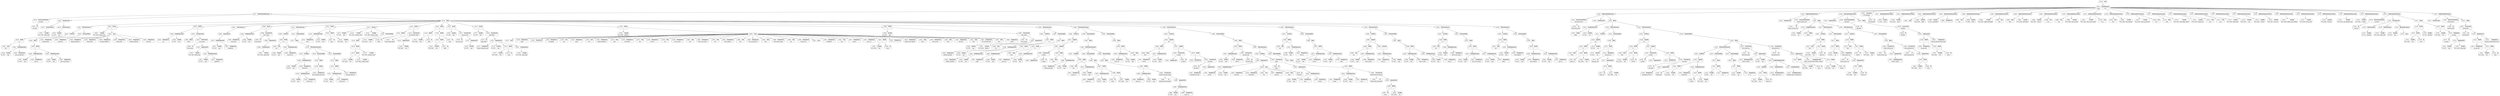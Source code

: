 digraph ast {
node [shape=none];
130049 [label=<<TABLE border='1' cellspacing='0' cellpadding='10' style='rounded' ><TR><TD border='0'>130049</TD><TD border='0'><B>PostfixExpression</B></TD></TR></TABLE>>];
130049 -> 130047 [weight=2];
130049 -> 130048 [weight=2];
130048 [label=<<TABLE border='1' cellspacing='0' cellpadding='10' style='rounded' ><TR><TD border='0'>130048</TD><TD border='0'><B>StringLiteral</B></TD></TR><HR/><TR><TD border='0' cellpadding='5' colspan='2'>show_ui</TD></TR></TABLE>>];
130051 [label=<<TABLE border='1' cellspacing='0' cellpadding='10' style='rounded' ><TR><TD border='0'>130051</TD><TD border='0'><B>IfThenStatement</B></TD></TR></TABLE>>];
130051 -> 130042 [weight=2];
130051 -> 130052 [weight=2];
130050 [label=<<TABLE border='1' cellspacing='0' cellpadding='10' style='rounded' ><TR><TD border='0'>130050</TD><TD border='0'><B>Block</B></TD></TR></TABLE>>];
130050 -> 130046 [weight=2];
130053 [label=<<TABLE border='1' cellspacing='0' cellpadding='10' style='rounded' ><TR><TD border='0'>130053</TD><TD border='0'><B>Variable</B></TD></TR><HR/><TR><TD border='0' cellpadding='5'>(674, 2945)</TD><TD border='0' cellpadding='5'>default_caps</TD></TR></TABLE>>];
130052 [label=<<TABLE border='1' cellspacing='0' cellpadding='10' style='rounded' ><TR><TD border='0'>130052</TD><TD border='0'><B>StatementBody</B></TD></TR></TABLE>>];
130052 -> 130050 [weight=2];
130055 [label=<<TABLE border='1' cellspacing='0' cellpadding='10' style='rounded' ><TR><TD border='0'>130055</TD><TD border='0'><B>StringLiteral</B></TD></TR><HR/><TR><TD border='0' cellpadding='5' colspan='2'>manage_terms</TD></TR></TABLE>>];
130054 [label=<<TABLE border='1' cellspacing='0' cellpadding='10' style='rounded' ><TR><TD border='0'>130054</TD><TD border='0'><B>BinOP</B></TD></TR><HR/><TR><TD border='0' cellpadding='5' colspan='2'>=</TD></TR></TABLE>>];
130054 -> 130053 [weight=2];
130054 -> 130063 [weight=2];
130057 [label=<<TABLE border='1' cellspacing='0' cellpadding='10' style='rounded' ><TR><TD border='0'>130057</TD><TD border='0'><B>StringLiteral</B></TD></TR><HR/><TR><TD border='0' cellpadding='5' colspan='2'>edit_terms</TD></TR></TABLE>>];
130056 [label=<<TABLE border='1' cellspacing='0' cellpadding='10' style='rounded' ><TR><TD border='0'>130056</TD><TD border='0'><B>StringLiteral</B></TD></TR><HR/><TR><TD border='0' cellpadding='5' colspan='2'>manage_categories</TD></TR></TABLE>>];
130059 [label=<<TABLE border='1' cellspacing='0' cellpadding='10' style='rounded' ><TR><TD border='0'>130059</TD><TD border='0'><B>StringLiteral</B></TD></TR><HR/><TR><TD border='0' cellpadding='5' colspan='2'>delete_terms</TD></TR></TABLE>>];
130058 [label=<<TABLE border='1' cellspacing='0' cellpadding='10' style='rounded' ><TR><TD border='0'>130058</TD><TD border='0'><B>StringLiteral</B></TD></TR><HR/><TR><TD border='0' cellpadding='5' colspan='2'>manage_categories</TD></TR></TABLE>>];
130061 [label=<<TABLE border='1' cellspacing='0' cellpadding='10' style='rounded' ><TR><TD border='0'>130061</TD><TD border='0'><B>StringLiteral</B></TD></TR><HR/><TR><TD border='0' cellpadding='5' colspan='2'>assign_terms</TD></TR></TABLE>>];
130060 [label=<<TABLE border='1' cellspacing='0' cellpadding='10' style='rounded' ><TR><TD border='0'>130060</TD><TD border='0'><B>StringLiteral</B></TD></TR><HR/><TR><TD border='0' cellpadding='5' colspan='2'>manage_categories</TD></TR></TABLE>>];
130063 [label=<<TABLE border='1' cellspacing='0' cellpadding='10' style='rounded' ><TR><TD border='0'>130063</TD><TD border='0'><B>Array</B></TD></TR></TABLE>>];
130063 -> 130055 [weight=2];
130063 -> 130056 [weight=2];
130063 -> 130057 [weight=2];
130063 -> 130058 [weight=2];
130063 -> 130059 [weight=2];
130063 -> 130060 [weight=2];
130063 -> 130061 [weight=2];
130063 -> 130062 [weight=2];
130062 [label=<<TABLE border='1' cellspacing='0' cellpadding='10' style='rounded' ><TR><TD border='0'>130062</TD><TD border='0'><B>StringLiteral</B></TD></TR><HR/><TR><TD border='0' cellpadding='5' colspan='2'>edit_posts</TD></TR></TABLE>>];
130065 [label=<<TABLE border='1' cellspacing='0' cellpadding='10' style='rounded' ><TR><TD border='0'>130065</TD><TD border='0'><B>StringLiteral</B></TD></TR><HR/><TR><TD border='0' cellpadding='5' colspan='2'>cap</TD></TR></TABLE>>];
130064 [label=<<TABLE border='1' cellspacing='0' cellpadding='10' style='rounded' ><TR><TD border='0'>130064</TD><TD border='0'><B>Variable</B></TD></TR><HR/><TR><TD border='0' cellpadding='5'>(0, 2197)</TD><TD border='0' cellpadding='5'>args</TD></TR></TABLE>>];
130067 [label=<<TABLE border='1' cellspacing='0' cellpadding='10' style='rounded' ><TR><TD border='0'>130067</TD><TD border='0'><B>BinOP</B></TD></TR><HR/><TR><TD border='0' cellpadding='5' colspan='2'>=</TD></TR></TABLE>>];
130067 -> 130066 [weight=2];
130067 -> 130076 [weight=2];
130066 [label=<<TABLE border='1' cellspacing='0' cellpadding='10' style='rounded' ><TR><TD border='0'>130066</TD><TD border='0'><B>PostfixExpression</B></TD></TR></TABLE>>];
130066 -> 130064 [weight=2];
130066 -> 130065 [weight=2];
130069 [label=<<TABLE border='1' cellspacing='0' cellpadding='10' style='rounded' ><TR><TD border='0'>130069</TD><TD border='0'><B>Id</B></TD></TR><HR/><TR><TD border='0' cellpadding='5' colspan='2'>array_merge</TD></TR></TABLE>>];
130068 [label=<<TABLE border='1' cellspacing='0' cellpadding='10' style='rounded' ><TR><TD border='0'>130068</TD><TD border='0'><B>Object</B></TD></TR><HR/><TR><TD border='0' cellpadding='5' colspan='2'>object</TD></TR></TABLE>>];
130071 [label=<<TABLE border='1' cellspacing='0' cellpadding='10' style='rounded' ><TR><TD border='0'>130071</TD><TD border='0'><B>Variable</B></TD></TR><HR/><TR><TD border='0' cellpadding='5'>(0, 2197)</TD><TD border='0' cellpadding='5'>args</TD></TR></TABLE>>];
130070 [label=<<TABLE border='1' cellspacing='0' cellpadding='10' style='rounded' ><TR><TD border='0'>130070</TD><TD border='0'><B>Variable</B></TD></TR><HR/><TR><TD border='0' cellpadding='5'>(674, 2945)</TD><TD border='0' cellpadding='5'>default_caps</TD></TR></TABLE>>];
130073 [label=<<TABLE border='1' cellspacing='0' cellpadding='10' style='rounded' ><TR><TD border='0'>130073</TD><TD border='0'><B>PostfixExpression</B></TD></TR></TABLE>>];
130073 -> 130071 [weight=2];
130073 -> 130072 [weight=2];
130072 [label=<<TABLE border='1' cellspacing='0' cellpadding='10' style='rounded' ><TR><TD border='0'>130072</TD><TD border='0'><B>StringLiteral</B></TD></TR><HR/><TR><TD border='0' cellpadding='5' colspan='2'>capabilities</TD></TR></TABLE>>];
130075 [label=<<TABLE border='1' cellspacing='0' cellpadding='10' style='rounded' ><TR><TD border='0'>130075</TD><TD border='0'><B>FunctionCall</B></TD></TR><HR/><TR><TD border='0' cellpadding='5' colspan='2'>array_merge</TD></TR></TABLE>>];
130075 -> 130069 [weight=2];
130075 -> 130074 [weight=2];
130074 [label=<<TABLE border='1' cellspacing='0' cellpadding='10' style='rounded' ><TR><TD border='0'>130074</TD><TD border='0'><B>ArgumentList</B></TD></TR></TABLE>>];
130074 -> 130070 [weight=2];
130074 -> 130073 [weight=2];
130077 [label=<<TABLE border='1' cellspacing='0' cellpadding='10' style='rounded' ><TR><TD border='0'>130077</TD><TD border='0'><B>Variable</B></TD></TR><HR/><TR><TD border='0' cellpadding='5'>(0, 2197)</TD><TD border='0' cellpadding='5'>args</TD></TR></TABLE>>];
130076 [label=<<TABLE border='1' cellspacing='0' cellpadding='10' style='rounded' ><TR><TD border='0'>130076</TD><TD border='0'><B>CastExpression</B></TD></TR></TABLE>>];
130076 -> 130068 [weight=2];
130076 -> 130075 [weight=2];
130079 [label=<<TABLE border='1' cellspacing='0' cellpadding='10' style='rounded' ><TR><TD border='0'>130079</TD><TD border='0'><B>PostfixExpression</B></TD></TR></TABLE>>];
130079 -> 130077 [weight=2];
130079 -> 130078 [weight=2];
130078 [label=<<TABLE border='1' cellspacing='0' cellpadding='10' style='rounded' ><TR><TD border='0'>130078</TD><TD border='0'><B>StringLiteral</B></TD></TR><HR/><TR><TD border='0' cellpadding='5' colspan='2'>capabilities</TD></TR></TABLE>>];
130081 [label=<<TABLE border='1' cellspacing='0' cellpadding='10' style='rounded' ><TR><TD border='0'>130081</TD><TD border='0'><B>UnsetStatement</B></TD></TR></TABLE>>];
130081 -> 130080 [weight=2];
130080 [label=<<TABLE border='1' cellspacing='0' cellpadding='10' style='rounded' ><TR><TD border='0'>130080</TD><TD border='0'><B>ArgumentList</B></TD></TR></TABLE>>];
130080 -> 130079 [weight=2];
130083 [label=<<TABLE border='1' cellspacing='0' cellpadding='10' style='rounded' ><TR><TD border='0'>130083</TD><TD border='0'><B>StringLiteral</B></TD></TR><HR/><TR><TD border='0' cellpadding='5' colspan='2'>object_type</TD></TR></TABLE>>];
130082 [label=<<TABLE border='1' cellspacing='0' cellpadding='10' style='rounded' ><TR><TD border='0'>130082</TD><TD border='0'><B>Variable</B></TD></TR><HR/><TR><TD border='0' cellpadding='5'>(0, 2197)</TD><TD border='0' cellpadding='5'>args</TD></TR></TABLE>>];
130085 [label=<<TABLE border='1' cellspacing='0' cellpadding='10' style='rounded' ><TR><TD border='0'>130085</TD><TD border='0'><B>BinOP</B></TD></TR><HR/><TR><TD border='0' cellpadding='5' colspan='2'>=</TD></TR></TABLE>>];
130085 -> 130084 [weight=2];
130085 -> 130090 [weight=2];
130084 [label=<<TABLE border='1' cellspacing='0' cellpadding='10' style='rounded' ><TR><TD border='0'>130084</TD><TD border='0'><B>PostfixExpression</B></TD></TR></TABLE>>];
130084 -> 130082 [weight=2];
130084 -> 130083 [weight=2];
130087 [label=<<TABLE border='1' cellspacing='0' cellpadding='10' style='rounded' ><TR><TD border='0'>130087</TD><TD border='0'><B>Variable</B></TD></TR><HR/><TR><TD border='0' cellpadding='5'>(674, 2934)</TD><TD border='0' cellpadding='5'>object_type</TD></TR></TABLE>>];
130086 [label=<<TABLE border='1' cellspacing='0' cellpadding='10' style='rounded' ><TR><TD border='0'>130086</TD><TD border='0'><B>Id</B></TD></TR><HR/><TR><TD border='0' cellpadding='5' colspan='2'>array_unique</TD></TR></TABLE>>];
130089 [label=<<TABLE border='1' cellspacing='0' cellpadding='10' style='rounded' ><TR><TD border='0'>130089</TD><TD border='0'><B>ArgumentList</B></TD></TR></TABLE>>];
130089 -> 130088 [weight=2];
130088 [label=<<TABLE border='1' cellspacing='0' cellpadding='10' style='rounded' ><TR><TD border='0'>130088</TD><TD border='0'><B>CastExpression</B></TD></TR></TABLE>>];
130088 -> 130087 [weight=2];
130091 [label=<<TABLE border='1' cellspacing='0' cellpadding='10' style='rounded' ><TR><TD border='0'>130091</TD><TD border='0'><B>Null</B></TD></TR><HR/><TR><TD border='0' cellpadding='5' colspan='2'>null</TD></TR></TABLE>>];
130090 [label=<<TABLE border='1' cellspacing='0' cellpadding='10' style='rounded' ><TR><TD border='0'>130090</TD><TD border='0'><B>FunctionCall</B></TD></TR><HR/><TR><TD border='0' cellpadding='5' colspan='2'>array_unique</TD></TR></TABLE>>];
130090 -> 130086 [weight=2];
130090 -> 130089 [weight=2];
130093 [label=<<TABLE border='1' cellspacing='0' cellpadding='10' style='rounded' ><TR><TD border='0'>130093</TD><TD border='0'><B>Variable</B></TD></TR><HR/><TR><TD border='0' cellpadding='5'>(0, 2197)</TD><TD border='0' cellpadding='5'>args</TD></TR></TABLE>>];
130092 [label=<<TABLE border='1' cellspacing='0' cellpadding='10' style='rounded' ><TR><TD border='0'>130092</TD><TD border='0'><B>RelOP</B></TD></TR><HR/><TR><TD border='0' cellpadding='5' colspan='2'>===</TD></TR></TABLE>>];
130092 -> 130091 [weight=2];
130092 -> 130095 [weight=2];
130095 [label=<<TABLE border='1' cellspacing='0' cellpadding='10' style='rounded' ><TR><TD border='0'>130095</TD><TD border='0'><B>PostfixExpression</B></TD></TR></TABLE>>];
130095 -> 130093 [weight=2];
130095 -> 130094 [weight=2];
130094 [label=<<TABLE border='1' cellspacing='0' cellpadding='10' style='rounded' ><TR><TD border='0'>130094</TD><TD border='0'><B>StringLiteral</B></TD></TR><HR/><TR><TD border='0' cellpadding='5' colspan='2'>meta_box_cb</TD></TR></TABLE>>];
130097 [label=<<TABLE border='1' cellspacing='0' cellpadding='10' style='rounded' ><TR><TD border='0'>130097</TD><TD border='0'><B>Variable</B></TD></TR><HR/><TR><TD border='0' cellpadding='5'>(0, 2197)</TD><TD border='0' cellpadding='5'>args</TD></TR></TABLE>>];
130096 [label=<<TABLE border='1' cellspacing='0' cellpadding='10' style='rounded' ><TR><TD border='0'>130096</TD><TD border='0'><B>Condition</B></TD></TR></TABLE>>];
130096 -> 130092 [weight=2];
130099 [label=<<TABLE border='1' cellspacing='0' cellpadding='10' style='rounded' ><TR><TD border='0'>130099</TD><TD border='0'><B>PostfixExpression</B></TD></TR></TABLE>>];
130099 -> 130097 [weight=2];
130099 -> 130098 [weight=2];
130098 [label=<<TABLE border='1' cellspacing='0' cellpadding='10' style='rounded' ><TR><TD border='0'>130098</TD><TD border='0'><B>StringLiteral</B></TD></TR><HR/><TR><TD border='0' cellpadding='5' colspan='2'>hierarchical</TD></TR></TABLE>>];
130101 [label=<<TABLE border='1' cellspacing='0' cellpadding='10' style='rounded' ><TR><TD border='0'>130101</TD><TD border='0'><B>Variable</B></TD></TR><HR/><TR><TD border='0' cellpadding='5'>(0, 2197)</TD><TD border='0' cellpadding='5'>args</TD></TR></TABLE>>];
130100 [label=<<TABLE border='1' cellspacing='0' cellpadding='10' style='rounded' ><TR><TD border='0'>130100</TD><TD border='0'><B>Condition</B></TD></TR></TABLE>>];
130100 -> 130099 [weight=2];
130103 [label=<<TABLE border='1' cellspacing='0' cellpadding='10' style='rounded' ><TR><TD border='0'>130103</TD><TD border='0'><B>PostfixExpression</B></TD></TR></TABLE>>];
130103 -> 130101 [weight=2];
130103 -> 130102 [weight=2];
130102 [label=<<TABLE border='1' cellspacing='0' cellpadding='10' style='rounded' ><TR><TD border='0'>130102</TD><TD border='0'><B>StringLiteral</B></TD></TR><HR/><TR><TD border='0' cellpadding='5' colspan='2'>meta_box_cb</TD></TR></TABLE>>];
130105 [label=<<TABLE border='1' cellspacing='0' cellpadding='10' style='rounded' ><TR><TD border='0'>130105</TD><TD border='0'><B>StringLiteral</B></TD></TR><HR/><TR><TD border='0' cellpadding='5' colspan='2'>post_categories_meta_box</TD></TR></TABLE>>];
130104 [label=<<TABLE border='1' cellspacing='0' cellpadding='10' style='rounded' ><TR><TD border='0'>130104</TD><TD border='0'><B>BinOP</B></TD></TR><HR/><TR><TD border='0' cellpadding='5' colspan='2'>=</TD></TR></TABLE>>];
130104 -> 130103 [weight=2];
130104 -> 130105 [weight=2];
130107 [label=<<TABLE border='1' cellspacing='0' cellpadding='10' style='rounded' ><TR><TD border='0'>130107</TD><TD border='0'><B>IfThenElseStatement</B></TD></TR></TABLE>>];
130107 -> 130100 [weight=2];
130107 -> 130108 [weight=2];
130107 -> 130116 [weight=2];
130106 [label=<<TABLE border='1' cellspacing='0' cellpadding='10' style='rounded' ><TR><TD border='0'>130106</TD><TD border='0'><B>Block</B></TD></TR></TABLE>>];
130106 -> 130104 [weight=2];
130109 [label=<<TABLE border='1' cellspacing='0' cellpadding='10' style='rounded' ><TR><TD border='0'>130109</TD><TD border='0'><B>Variable</B></TD></TR><HR/><TR><TD border='0' cellpadding='5'>(0, 2197)</TD><TD border='0' cellpadding='5'>args</TD></TR></TABLE>>];
130108 [label=<<TABLE border='1' cellspacing='0' cellpadding='10' style='rounded' ><TR><TD border='0'>130108</TD><TD border='0'><B>StatementBody</B></TD></TR></TABLE>>];
130108 -> 130106 [weight=2];
130111 [label=<<TABLE border='1' cellspacing='0' cellpadding='10' style='rounded' ><TR><TD border='0'>130111</TD><TD border='0'><B>PostfixExpression</B></TD></TR></TABLE>>];
130111 -> 130109 [weight=2];
130111 -> 130110 [weight=2];
130110 [label=<<TABLE border='1' cellspacing='0' cellpadding='10' style='rounded' ><TR><TD border='0'>130110</TD><TD border='0'><B>StringLiteral</B></TD></TR><HR/><TR><TD border='0' cellpadding='5' colspan='2'>meta_box_cb</TD></TR></TABLE>>];
130113 [label=<<TABLE border='1' cellspacing='0' cellpadding='10' style='rounded' ><TR><TD border='0'>130113</TD><TD border='0'><B>StringLiteral</B></TD></TR><HR/><TR><TD border='0' cellpadding='5' colspan='2'>post_tags_meta_box</TD></TR></TABLE>>];
130112 [label=<<TABLE border='1' cellspacing='0' cellpadding='10' style='rounded' ><TR><TD border='0'>130112</TD><TD border='0'><B>BinOP</B></TD></TR><HR/><TR><TD border='0' cellpadding='5' colspan='2'>=</TD></TR></TABLE>>];
130112 -> 130111 [weight=2];
130112 -> 130113 [weight=2];
130114 [label=<<TABLE border='1' cellspacing='0' cellpadding='10' style='rounded' ><TR><TD border='0'>130114</TD><TD border='0'><B>Block</B></TD></TR></TABLE>>];
130114 -> 130112 [weight=2];
130117 [label=<<TABLE border='1' cellspacing='0' cellpadding='10' style='rounded' ><TR><TD border='0'>130117</TD><TD border='0'><B>Block</B></TD></TR></TABLE>>];
130117 -> 130107 [weight=2];
130116 [label=<<TABLE border='1' cellspacing='0' cellpadding='10' style='rounded' ><TR><TD border='0'>130116</TD><TD border='0'><B>StatementBody</B></TD></TR></TABLE>>];
130116 -> 130114 [weight=2];
130119 [label=<<TABLE border='1' cellspacing='0' cellpadding='10' style='rounded' ><TR><TD border='0'>130119</TD><TD border='0'><B>StatementBody</B></TD></TR></TABLE>>];
130119 -> 130117 [weight=2];
130118 [label=<<TABLE border='1' cellspacing='0' cellpadding='10' style='rounded' ><TR><TD border='0'>130118</TD><TD border='0'><B>IfThenStatement</B></TD></TR></TABLE>>];
130118 -> 130096 [weight=2];
130118 -> 130119 [weight=2];
130121 [label=<<TABLE border='1' cellspacing='0' cellpadding='10' style='rounded' ><TR><TD border='0'>130121</TD><TD border='0'><B>StringLiteral</B></TD></TR><HR/><TR><TD border='0' cellpadding='5' colspan='2'>name</TD></TR></TABLE>>];
130120 [label=<<TABLE border='1' cellspacing='0' cellpadding='10' style='rounded' ><TR><TD border='0'>130120</TD><TD border='0'><B>Variable</B></TD></TR><HR/><TR><TD border='0' cellpadding='5'>(0, 2197)</TD><TD border='0' cellpadding='5'>args</TD></TR></TABLE>>];
130123 [label=<<TABLE border='1' cellspacing='0' cellpadding='10' style='rounded' ><TR><TD border='0'>130123</TD><TD border='0'><B>BinOP</B></TD></TR><HR/><TR><TD border='0' cellpadding='5' colspan='2'>=</TD></TR></TABLE>>];
130123 -> 130122 [weight=2];
130123 -> 130126 [weight=2];
130122 [label=<<TABLE border='1' cellspacing='0' cellpadding='10' style='rounded' ><TR><TD border='0'>130122</TD><TD border='0'><B>PostfixExpression</B></TD></TR></TABLE>>];
130122 -> 130120 [weight=2];
130122 -> 130121 [weight=2];
130125 [label=<<TABLE border='1' cellspacing='0' cellpadding='10' style='rounded' ><TR><TD border='0'>130125</TD><TD border='0'><B>Id</B></TD></TR><HR/><TR><TD border='0' cellpadding='5' colspan='2'>name</TD></TR></TABLE>>];
130124 [label=<<TABLE border='1' cellspacing='0' cellpadding='10' style='rounded' ><TR><TD border='0'>130124</TD><TD border='0'><B>Variable</B></TD></TR><HR/><TR><TD border='0' cellpadding='5'>(674, 2943)</TD><TD border='0' cellpadding='5'>this</TD></TR></TABLE>>];
130127 [label=<<TABLE border='1' cellspacing='0' cellpadding='10' style='rounded' ><TR><TD border='0'>130127</TD><TD border='0'><B>Variable</B></TD></TR><HR/><TR><TD border='0' cellpadding='5'>(0, 2197)</TD><TD border='0' cellpadding='5'>args</TD></TR></TABLE>>];
130126 [label=<<TABLE border='1' cellspacing='0' cellpadding='10' style='rounded' ><TR><TD border='0'>130126</TD><TD border='0'><B>BinOP</B></TD></TR><HR/><TR><TD border='0' cellpadding='5' colspan='2'>-&gt;</TD></TR></TABLE>>];
130126 -> 130124 [weight=2];
130126 -> 130125 [weight=2];
130129 [label=<<TABLE border='1' cellspacing='0' cellpadding='10' style='rounded' ><TR><TD border='0'>130129</TD><TD border='0'><B>Variable</B></TD></TR><HR/><TR><TD border='0' cellpadding='5'>(674, 2947)</TD><TD border='0' cellpadding='5'>property_value</TD></TR></TABLE>>];
130128 [label=<<TABLE border='1' cellspacing='0' cellpadding='10' style='rounded' ><TR><TD border='0'>130128</TD><TD border='0'><B>Variable</B></TD></TR><HR/><TR><TD border='0' cellpadding='5'>(674, 2946)</TD><TD border='0' cellpadding='5'>property_name</TD></TR></TABLE>>];
130131 [label=<<TABLE border='1' cellspacing='0' cellpadding='10' style='rounded' ><TR><TD border='0'>130131</TD><TD border='0'><B>Variable</B></TD></TR><HR/><TR><TD border='0' cellpadding='5'>(674, 2943)</TD><TD border='0' cellpadding='5'>this</TD></TR></TABLE>>];
130133 [label=<<TABLE border='1' cellspacing='0' cellpadding='10' style='rounded' ><TR><TD border='0'>130133</TD><TD border='0'><B>BinOP</B></TD></TR><HR/><TR><TD border='0' cellpadding='5' colspan='2'>-&gt;</TD></TR></TABLE>>];
130133 -> 130131 [weight=2];
130133 -> 130132 [weight=2];
130132 [label=<<TABLE border='1' cellspacing='0' cellpadding='10' style='rounded' ><TR><TD border='0'>130132</TD><TD border='0'><B>Variable</B></TD></TR><HR/><TR><TD border='0' cellpadding='5'>(674, 2946)</TD><TD border='0' cellpadding='5'>property_name</TD></TR></TABLE>>];
130135 [label=<<TABLE border='1' cellspacing='0' cellpadding='10' style='rounded' ><TR><TD border='0'>130135</TD><TD border='0'><B>Variable</B></TD></TR><HR/><TR><TD border='0' cellpadding='5'>(674, 2947)</TD><TD border='0' cellpadding='5'>property_value</TD></TR></TABLE>>];
130134 [label=<<TABLE border='1' cellspacing='0' cellpadding='10' style='rounded' ><TR><TD border='0'>130134</TD><TD border='0'><B>BinOP</B></TD></TR><HR/><TR><TD border='0' cellpadding='5' colspan='2'>=</TD></TR></TABLE>>];
130134 -> 130133 [weight=2];
130134 -> 130135 [weight=2];
130137 [label=<<TABLE border='1' cellspacing='0' cellpadding='10' style='rounded' ><TR><TD border='0'>130137</TD><TD border='0'><B>ForEach</B></TD></TR></TABLE>>];
130137 -> 130127 [weight=2];
130137 -> 130128 [weight=2];
130137 -> 130129 [weight=2];
130137 -> 130138 [weight=2];
130136 [label=<<TABLE border='1' cellspacing='0' cellpadding='10' style='rounded' ><TR><TD border='0'>130136</TD><TD border='0'><B>Block</B></TD></TR></TABLE>>];
130136 -> 130134 [weight=2];
130139 [label=<<TABLE border='1' cellspacing='0' cellpadding='10' style='rounded' ><TR><TD border='0'>130139</TD><TD border='0'><B>Variable</B></TD></TR><HR/><TR><TD border='0' cellpadding='5'>(674, 2943)</TD><TD border='0' cellpadding='5'>this</TD></TR></TABLE>>];
130138 [label=<<TABLE border='1' cellspacing='0' cellpadding='10' style='rounded' ><TR><TD border='0'>130138</TD><TD border='0'><B>StatementBody</B></TD></TR></TABLE>>];
130138 -> 130136 [weight=2];
130141 [label=<<TABLE border='1' cellspacing='0' cellpadding='10' style='rounded' ><TR><TD border='0'>130141</TD><TD border='0'><B>BinOP</B></TD></TR><HR/><TR><TD border='0' cellpadding='5' colspan='2'>-&gt;</TD></TR></TABLE>>];
130141 -> 130139 [weight=2];
130141 -> 130140 [weight=2];
130140 [label=<<TABLE border='1' cellspacing='0' cellpadding='10' style='rounded' ><TR><TD border='0'>130140</TD><TD border='0'><B>Id</B></TD></TR><HR/><TR><TD border='0' cellpadding='5' colspan='2'>labels</TD></TR></TABLE>>];
130143 [label=<<TABLE border='1' cellspacing='0' cellpadding='10' style='rounded' ><TR><TD border='0'>130143</TD><TD border='0'><B>Id</B></TD></TR><HR/><TR><TD border='0' cellpadding='5' colspan='2'>get_taxonomy_labels</TD></TR></TABLE>>];
130142 [label=<<TABLE border='1' cellspacing='0' cellpadding='10' style='rounded' ><TR><TD border='0'>130142</TD><TD border='0'><B>BinOP</B></TD></TR><HR/><TR><TD border='0' cellpadding='5' colspan='2'>=</TD></TR></TABLE>>];
130142 -> 130141 [weight=2];
130142 -> 130146 [weight=2];
130145 [label=<<TABLE border='1' cellspacing='0' cellpadding='10' style='rounded' ><TR><TD border='0'>130145</TD><TD border='0'><B>ArgumentList</B></TD></TR></TABLE>>];
130145 -> 130144 [weight=2];
130144 [label=<<TABLE border='1' cellspacing='0' cellpadding='10' style='rounded' ><TR><TD border='0'>130144</TD><TD border='0'><B>Variable</B></TD></TR><HR/><TR><TD border='0' cellpadding='5'>(674, 2943)</TD><TD border='0' cellpadding='5'>this</TD></TR></TABLE>>];
130147 [label=<<TABLE border='1' cellspacing='0' cellpadding='10' style='rounded' ><TR><TD border='0'>130147</TD><TD border='0'><B>Variable</B></TD></TR><HR/><TR><TD border='0' cellpadding='5'>(674, 2943)</TD><TD border='0' cellpadding='5'>this</TD></TR></TABLE>>];
130146 [label=<<TABLE border='1' cellspacing='0' cellpadding='10' style='rounded' ><TR><TD border='0'>130146</TD><TD border='0'><B>FunctionCall</B></TD></TR><HR/><TR><TD border='0' cellpadding='5' colspan='2'>get_taxonomy_labels</TD></TR></TABLE>>];
130146 -> 130143 [weight=2];
130146 -> 130145 [weight=2];
130149 [label=<<TABLE border='1' cellspacing='0' cellpadding='10' style='rounded' ><TR><TD border='0'>130149</TD><TD border='0'><B>BinOP</B></TD></TR><HR/><TR><TD border='0' cellpadding='5' colspan='2'>-&gt;</TD></TR></TABLE>>];
130149 -> 130147 [weight=2];
130149 -> 130148 [weight=2];
130148 [label=<<TABLE border='1' cellspacing='0' cellpadding='10' style='rounded' ><TR><TD border='0'>130148</TD><TD border='0'><B>Id</B></TD></TR><HR/><TR><TD border='0' cellpadding='5' colspan='2'>label</TD></TR></TABLE>>];
130151 [label=<<TABLE border='1' cellspacing='0' cellpadding='10' style='rounded' ><TR><TD border='0'>130151</TD><TD border='0'><B>Variable</B></TD></TR><HR/><TR><TD border='0' cellpadding='5'>(674, 2943)</TD><TD border='0' cellpadding='5'>this</TD></TR></TABLE>>];
130150 [label=<<TABLE border='1' cellspacing='0' cellpadding='10' style='rounded' ><TR><TD border='0'>130150</TD><TD border='0'><B>BinOP</B></TD></TR><HR/><TR><TD border='0' cellpadding='5' colspan='2'>=</TD></TR></TABLE>>];
130150 -> 130149 [weight=2];
130150 -> 130155 [weight=2];
130153 [label=<<TABLE border='1' cellspacing='0' cellpadding='10' style='rounded' ><TR><TD border='0'>130153</TD><TD border='0'><B>BinOP</B></TD></TR><HR/><TR><TD border='0' cellpadding='5' colspan='2'>-&gt;</TD></TR></TABLE>>];
130153 -> 130151 [weight=2];
130153 -> 130152 [weight=2];
130152 [label=<<TABLE border='1' cellspacing='0' cellpadding='10' style='rounded' ><TR><TD border='0'>130152</TD><TD border='0'><B>Id</B></TD></TR><HR/><TR><TD border='0' cellpadding='5' colspan='2'>labels</TD></TR></TABLE>>];
130155 [label=<<TABLE border='1' cellspacing='0' cellpadding='10' style='rounded' ><TR><TD border='0'>130155</TD><TD border='0'><B>BinOP</B></TD></TR><HR/><TR><TD border='0' cellpadding='5' colspan='2'>-&gt;</TD></TR></TABLE>>];
130155 -> 130153 [weight=2];
130155 -> 130154 [weight=2];
130154 [label=<<TABLE border='1' cellspacing='0' cellpadding='10' style='rounded' ><TR><TD border='0'>130154</TD><TD border='0'><B>Id</B></TD></TR><HR/><TR><TD border='0' cellpadding='5' colspan='2'>name</TD></TR></TABLE>>];
130157 [label=<<TABLE border='1' cellspacing='0' cellpadding='10' style='rounded' ><TR><TD border='0'>130157</TD><TD border='0'><B>PublicMethodStatement</B></TD></TR></TABLE>>];
130157 -> 129760 [weight=2];
130157 -> 129765 [weight=2];
130157 -> 130156 [weight=2];
130156 [label=<<TABLE border='1' cellspacing='0' cellpadding='10' style='rounded' ><TR><TD border='0'>130156</TD><TD border='0'><B>Block</B></TD></TR></TABLE>>];
130156 -> 129767 [weight=2];
130156 -> 129773 [weight=2];
130156 -> 129785 [weight=2];
130156 -> 129830 [weight=2];
130156 -> 129850 [weight=2];
130156 -> 129898 [weight=2];
130156 -> 129965 [weight=2];
130156 -> 129981 [weight=2];
130156 -> 130003 [weight=2];
130156 -> 130019 [weight=2];
130156 -> 130035 [weight=2];
130156 -> 130051 [weight=2];
130156 -> 130054 [weight=2];
130156 -> 130067 [weight=2];
130156 -> 130081 [weight=2];
130156 -> 130085 [weight=2];
130156 -> 130118 [weight=2];
130156 -> 130123 [weight=2];
130156 -> 130137 [weight=2];
130156 -> 130142 [weight=2];
130156 -> 130150 [weight=2];
130159 [label=<<TABLE border='1' cellspacing='0' cellpadding='10' style='rounded' ><TR><TD border='0'>130159</TD><TD border='0'><B>ReturnValueMethod</B></TD></TR><HR/><TR><TD border='0' cellpadding='5' colspan='2'>add_rewrite_rules</TD></TR></TABLE>>];
130159 -> 130158 [weight=2];
130158 [label=<<TABLE border='1' cellspacing='0' cellpadding='10' style='rounded' ><TR><TD border='0'>130158</TD><TD border='0'><B>Id</B></TD></TR><HR/><TR><TD border='0' cellpadding='5' colspan='2'>add_rewrite_rules</TD></TR></TABLE>>];
130161 [label=<<TABLE border='1' cellspacing='0' cellpadding='10' style='rounded' ><TR><TD border='0'>130161</TD><TD border='0'><B>Global</B></TD></TR><HR/><TR><TD border='0' cellpadding='5' colspan='2'>global</TD></TR></TABLE>>];
130160 [label=<<TABLE border='1' cellspacing='0' cellpadding='10' style='rounded' ><TR><TD border='0'>130160</TD><TD border='0'><B>ParameterList</B></TD></TR></TABLE>>];
130163 [label=<<TABLE border='1' cellspacing='0' cellpadding='10' style='rounded' ><TR><TD border='0'>130163</TD><TD border='0'><B>VariableStatement</B></TD></TR></TABLE>>];
130163 -> 130161 [weight=2];
130163 -> 130162 [weight=2];
130162 [label=<<TABLE border='1' cellspacing='0' cellpadding='10' style='rounded' ><TR><TD border='0'>130162</TD><TD border='0'><B>Variable</B></TD></TR><HR/><TR><TD border='0' cellpadding='5'>(0, 2161)</TD><TD border='0' cellpadding='5'>wp</TD></TR></TABLE>>];
130165 [label=<<TABLE border='1' cellspacing='0' cellpadding='10' style='rounded' ><TR><TD border='0'>130165</TD><TD border='0'><B>RelOP</B></TD></TR><HR/><TR><TD border='0' cellpadding='5' colspan='2'>!==</TD></TR></TABLE>>];
130165 -> 130164 [weight=2];
130165 -> 130168 [weight=2];
130164 [label=<<TABLE border='1' cellspacing='0' cellpadding='10' style='rounded' ><TR><TD border='0'>130164</TD><TD border='0'><B>False</B></TD></TR><HR/><TR><TD border='0' cellpadding='5' colspan='2'>false</TD></TR></TABLE>>];
130167 [label=<<TABLE border='1' cellspacing='0' cellpadding='10' style='rounded' ><TR><TD border='0'>130167</TD><TD border='0'><B>Id</B></TD></TR><HR/><TR><TD border='0' cellpadding='5' colspan='2'>query_var</TD></TR></TABLE>>];
130166 [label=<<TABLE border='1' cellspacing='0' cellpadding='10' style='rounded' ><TR><TD border='0'>130166</TD><TD border='0'><B>Variable</B></TD></TR><HR/><TR><TD border='0' cellpadding='5'>(674, 2943)</TD><TD border='0' cellpadding='5'>this</TD></TR></TABLE>>];
130169 [label=<<TABLE border='1' cellspacing='0' cellpadding='10' style='rounded' ><TR><TD border='0'>130169</TD><TD border='0'><B>LogicOP</B></TD></TR><HR/><TR><TD border='0' cellpadding='5' colspan='2'>&amp;&amp;</TD></TR></TABLE>>];
130169 -> 130165 [weight=2];
130169 -> 130170 [weight=2];
130168 [label=<<TABLE border='1' cellspacing='0' cellpadding='10' style='rounded' ><TR><TD border='0'>130168</TD><TD border='0'><B>BinOP</B></TD></TR><HR/><TR><TD border='0' cellpadding='5' colspan='2'>-&gt;</TD></TR></TABLE>>];
130168 -> 130166 [weight=2];
130168 -> 130167 [weight=2];
130171 [label=<<TABLE border='1' cellspacing='0' cellpadding='10' style='rounded' ><TR><TD border='0'>130171</TD><TD border='0'><B>Condition</B></TD></TR></TABLE>>];
130171 -> 130169 [weight=2];
130170 [label=<<TABLE border='1' cellspacing='0' cellpadding='10' style='rounded' ><TR><TD border='0'>130170</TD><TD border='0'><B>Variable</B></TD></TR><HR/><TR><TD border='0' cellpadding='5'>(0, 2161)</TD><TD border='0' cellpadding='5'>wp</TD></TR></TABLE>>];
130173 [label=<<TABLE border='1' cellspacing='0' cellpadding='10' style='rounded' ><TR><TD border='0'>130173</TD><TD border='0'><B>Id</B></TD></TR><HR/><TR><TD border='0' cellpadding='5' colspan='2'>add_query_var</TD></TR></TABLE>>];
130172 [label=<<TABLE border='1' cellspacing='0' cellpadding='10' style='rounded' ><TR><TD border='0'>130172</TD><TD border='0'><B>Variable</B></TD></TR><HR/><TR><TD border='0' cellpadding='5'>(0, 2161)</TD><TD border='0' cellpadding='5'>wp</TD></TR></TABLE>>];
130175 [label=<<TABLE border='1' cellspacing='0' cellpadding='10' style='rounded' ><TR><TD border='0'>130175</TD><TD border='0'><B>Id</B></TD></TR><HR/><TR><TD border='0' cellpadding='5' colspan='2'>query_var</TD></TR></TABLE>>];
130174 [label=<<TABLE border='1' cellspacing='0' cellpadding='10' style='rounded' ><TR><TD border='0'>130174</TD><TD border='0'><B>Variable</B></TD></TR><HR/><TR><TD border='0' cellpadding='5'>(674, 2943)</TD><TD border='0' cellpadding='5'>this</TD></TR></TABLE>>];
130177 [label=<<TABLE border='1' cellspacing='0' cellpadding='10' style='rounded' ><TR><TD border='0'>130177</TD><TD border='0'><B>ArgumentList</B></TD></TR></TABLE>>];
130177 -> 130176 [weight=2];
130176 [label=<<TABLE border='1' cellspacing='0' cellpadding='10' style='rounded' ><TR><TD border='0'>130176</TD><TD border='0'><B>BinOP</B></TD></TR><HR/><TR><TD border='0' cellpadding='5' colspan='2'>-&gt;</TD></TR></TABLE>>];
130176 -> 130174 [weight=2];
130176 -> 130175 [weight=2];
130179 [label=<<TABLE border='1' cellspacing='0' cellpadding='10' style='rounded' ><TR><TD border='0'>130179</TD><TD border='0'><B>BinOP</B></TD></TR><HR/><TR><TD border='0' cellpadding='5' colspan='2'>-&gt;</TD></TR></TABLE>>];
130179 -> 130172 [weight=2];
130179 -> 130178 [weight=2];
130178 [label=<<TABLE border='1' cellspacing='0' cellpadding='10' style='rounded' ><TR><TD border='0'>130178</TD><TD border='0'><B>MethodCall</B></TD></TR><HR/><TR><TD border='0' cellpadding='5' colspan='2'>add_query_var</TD></TR></TABLE>>];
130178 -> 130173 [weight=2];
130178 -> 130177 [weight=2];
130181 [label=<<TABLE border='1' cellspacing='0' cellpadding='10' style='rounded' ><TR><TD border='0'>130181</TD><TD border='0'><B>IfThenStatement</B></TD></TR></TABLE>>];
130181 -> 130171 [weight=2];
130181 -> 130182 [weight=2];
130180 [label=<<TABLE border='1' cellspacing='0' cellpadding='10' style='rounded' ><TR><TD border='0'>130180</TD><TD border='0'><B>Block</B></TD></TR></TABLE>>];
130180 -> 130179 [weight=2];
130183 [label=<<TABLE border='1' cellspacing='0' cellpadding='10' style='rounded' ><TR><TD border='0'>130183</TD><TD border='0'><B>False</B></TD></TR><HR/><TR><TD border='0' cellpadding='5' colspan='2'>false</TD></TR></TABLE>>];
130182 [label=<<TABLE border='1' cellspacing='0' cellpadding='10' style='rounded' ><TR><TD border='0'>130182</TD><TD border='0'><B>StatementBody</B></TD></TR></TABLE>>];
130182 -> 130180 [weight=2];
130185 [label=<<TABLE border='1' cellspacing='0' cellpadding='10' style='rounded' ><TR><TD border='0'>130185</TD><TD border='0'><B>Variable</B></TD></TR><HR/><TR><TD border='0' cellpadding='5'>(674, 2943)</TD><TD border='0' cellpadding='5'>this</TD></TR></TABLE>>];
130184 [label=<<TABLE border='1' cellspacing='0' cellpadding='10' style='rounded' ><TR><TD border='0'>130184</TD><TD border='0'><B>RelOP</B></TD></TR><HR/><TR><TD border='0' cellpadding='5' colspan='2'>!==</TD></TR></TABLE>>];
130184 -> 130183 [weight=2];
130184 -> 130187 [weight=2];
130187 [label=<<TABLE border='1' cellspacing='0' cellpadding='10' style='rounded' ><TR><TD border='0'>130187</TD><TD border='0'><B>BinOP</B></TD></TR><HR/><TR><TD border='0' cellpadding='5' colspan='2'>-&gt;</TD></TR></TABLE>>];
130187 -> 130185 [weight=2];
130187 -> 130186 [weight=2];
130186 [label=<<TABLE border='1' cellspacing='0' cellpadding='10' style='rounded' ><TR><TD border='0'>130186</TD><TD border='0'><B>Id</B></TD></TR><HR/><TR><TD border='0' cellpadding='5' colspan='2'>rewrite</TD></TR></TABLE>>];
130189 [label=<<TABLE border='1' cellspacing='0' cellpadding='10' style='rounded' ><TR><TD border='0'>130189</TD><TD border='0'><B>Id</B></TD></TR><HR/><TR><TD border='0' cellpadding='5' colspan='2'>is_admin</TD></TR></TABLE>>];
130188 [label=<<TABLE border='1' cellspacing='0' cellpadding='10' style='rounded' ><TR><TD border='0'>130188</TD><TD border='0'><B>LogicOP</B></TD></TR><HR/><TR><TD border='0' cellpadding='5' colspan='2'>&amp;&amp;</TD></TR></TABLE>>];
130188 -> 130184 [weight=2];
130188 -> 130192 [weight=2];
130191 [label=<<TABLE border='1' cellspacing='0' cellpadding='10' style='rounded' ><TR><TD border='0'>130191</TD><TD border='0'><B>FunctionCall</B></TD></TR><HR/><TR><TD border='0' cellpadding='5' colspan='2'>is_admin</TD></TR></TABLE>>];
130191 -> 130189 [weight=2];
130191 -> 130190 [weight=2];
130190 [label=<<TABLE border='1' cellspacing='0' cellpadding='10' style='rounded' ><TR><TD border='0'>130190</TD><TD border='0'><B>ArgumentList</B></TD></TR></TABLE>>];
130193 [label=<<TABLE border='1' cellspacing='0' cellpadding='10' style='rounded' ><TR><TD border='0'>130193</TD><TD border='0'><B>StringLiteral</B></TD></TR><HR/><TR><TD border='0' cellpadding='5' colspan='2'></TD></TR></TABLE>>];
130192 [label=<<TABLE border='1' cellspacing='0' cellpadding='10' style='rounded' ><TR><TD border='0'>130192</TD><TD border='0'><B>LogicOP</B></TD></TR><HR/><TR><TD border='0' cellpadding='5' colspan='2'>||</TD></TR></TABLE>>];
130192 -> 130191 [weight=2];
130192 -> 130194 [weight=2];
130195 [label=<<TABLE border='1' cellspacing='0' cellpadding='10' style='rounded' ><TR><TD border='0'>130195</TD><TD border='0'><B>Id</B></TD></TR><HR/><TR><TD border='0' cellpadding='5' colspan='2'>get_option</TD></TR></TABLE>>];
130194 [label=<<TABLE border='1' cellspacing='0' cellpadding='10' style='rounded' ><TR><TD border='0'>130194</TD><TD border='0'><B>RelOP</B></TD></TR><HR/><TR><TD border='0' cellpadding='5' colspan='2'>!=</TD></TR></TABLE>>];
130194 -> 130193 [weight=2];
130194 -> 130198 [weight=2];
130197 [label=<<TABLE border='1' cellspacing='0' cellpadding='10' style='rounded' ><TR><TD border='0'>130197</TD><TD border='0'><B>ArgumentList</B></TD></TR></TABLE>>];
130197 -> 130196 [weight=2];
130196 [label=<<TABLE border='1' cellspacing='0' cellpadding='10' style='rounded' ><TR><TD border='0'>130196</TD><TD border='0'><B>StringLiteral</B></TD></TR><HR/><TR><TD border='0' cellpadding='5' colspan='2'>permalink_structure</TD></TR></TABLE>>];
130199 [label=<<TABLE border='1' cellspacing='0' cellpadding='10' style='rounded' ><TR><TD border='0'>130199</TD><TD border='0'><B>Condition</B></TD></TR></TABLE>>];
130199 -> 130188 [weight=2];
130198 [label=<<TABLE border='1' cellspacing='0' cellpadding='10' style='rounded' ><TR><TD border='0'>130198</TD><TD border='0'><B>FunctionCall</B></TD></TR><HR/><TR><TD border='0' cellpadding='5' colspan='2'>get_option</TD></TR></TABLE>>];
130198 -> 130195 [weight=2];
130198 -> 130197 [weight=2];
130201 [label=<<TABLE border='1' cellspacing='0' cellpadding='10' style='rounded' ><TR><TD border='0'>130201</TD><TD border='0'><B>Id</B></TD></TR><HR/><TR><TD border='0' cellpadding='5' colspan='2'>hierarchical</TD></TR></TABLE>>];
130200 [label=<<TABLE border='1' cellspacing='0' cellpadding='10' style='rounded' ><TR><TD border='0'>130200</TD><TD border='0'><B>Variable</B></TD></TR><HR/><TR><TD border='0' cellpadding='5'>(674, 2943)</TD><TD border='0' cellpadding='5'>this</TD></TR></TABLE>>];
130203 [label=<<TABLE border='1' cellspacing='0' cellpadding='10' style='rounded' ><TR><TD border='0'>130203</TD><TD border='0'><B>LogicOP</B></TD></TR><HR/><TR><TD border='0' cellpadding='5' colspan='2'>&amp;&amp;</TD></TR></TABLE>>];
130203 -> 130202 [weight=2];
130203 -> 130208 [weight=2];
130202 [label=<<TABLE border='1' cellspacing='0' cellpadding='10' style='rounded' ><TR><TD border='0'>130202</TD><TD border='0'><B>BinOP</B></TD></TR><HR/><TR><TD border='0' cellpadding='5' colspan='2'>-&gt;</TD></TR></TABLE>>];
130202 -> 130200 [weight=2];
130202 -> 130201 [weight=2];
130205 [label=<<TABLE border='1' cellspacing='0' cellpadding='10' style='rounded' ><TR><TD border='0'>130205</TD><TD border='0'><B>Id</B></TD></TR><HR/><TR><TD border='0' cellpadding='5' colspan='2'>rewrite</TD></TR></TABLE>>];
130204 [label=<<TABLE border='1' cellspacing='0' cellpadding='10' style='rounded' ><TR><TD border='0'>130204</TD><TD border='0'><B>Variable</B></TD></TR><HR/><TR><TD border='0' cellpadding='5'>(674, 2943)</TD><TD border='0' cellpadding='5'>this</TD></TR></TABLE>>];
130207 [label=<<TABLE border='1' cellspacing='0' cellpadding='10' style='rounded' ><TR><TD border='0'>130207</TD><TD border='0'><B>StringLiteral</B></TD></TR><HR/><TR><TD border='0' cellpadding='5' colspan='2'>hierarchical</TD></TR></TABLE>>];
130206 [label=<<TABLE border='1' cellspacing='0' cellpadding='10' style='rounded' ><TR><TD border='0'>130206</TD><TD border='0'><B>BinOP</B></TD></TR><HR/><TR><TD border='0' cellpadding='5' colspan='2'>-&gt;</TD></TR></TABLE>>];
130206 -> 130204 [weight=2];
130206 -> 130205 [weight=2];
130209 [label=<<TABLE border='1' cellspacing='0' cellpadding='10' style='rounded' ><TR><TD border='0'>130209</TD><TD border='0'><B>Condition</B></TD></TR></TABLE>>];
130209 -> 130203 [weight=2];
130208 [label=<<TABLE border='1' cellspacing='0' cellpadding='10' style='rounded' ><TR><TD border='0'>130208</TD><TD border='0'><B>PostfixExpression</B></TD></TR></TABLE>>];
130208 -> 130206 [weight=2];
130208 -> 130207 [weight=2];
130211 [label=<<TABLE border='1' cellspacing='0' cellpadding='10' style='rounded' ><TR><TD border='0'>130211</TD><TD border='0'><B>BinOP</B></TD></TR><HR/><TR><TD border='0' cellpadding='5' colspan='2'>=</TD></TR></TABLE>>];
130211 -> 130210 [weight=2];
130211 -> 130212 [weight=2];
130210 [label=<<TABLE border='1' cellspacing='0' cellpadding='10' style='rounded' ><TR><TD border='0'>130210</TD><TD border='0'><B>Variable</B></TD></TR><HR/><TR><TD border='0' cellpadding='5'>(0, 205)</TD><TD border='0' cellpadding='5'>tag</TD></TR></TABLE>>];
130213 [label=<<TABLE border='1' cellspacing='0' cellpadding='10' style='rounded' ><TR><TD border='0'>130213</TD><TD border='0'><B>Block</B></TD></TR></TABLE>>];
130213 -> 130211 [weight=2];
130212 [label=<<TABLE border='1' cellspacing='0' cellpadding='10' style='rounded' ><TR><TD border='0'>130212</TD><TD border='0'><B>StringLiteral</B></TD></TR><HR/><TR><TD border='0' cellpadding='5' colspan='2'>(.+?)</TD></TR></TABLE>>];
130215 [label=<<TABLE border='1' cellspacing='0' cellpadding='10' style='rounded' ><TR><TD border='0'>130215</TD><TD border='0'><B>StatementBody</B></TD></TR></TABLE>>];
130215 -> 130213 [weight=2];
130214 [label=<<TABLE border='1' cellspacing='0' cellpadding='10' style='rounded' ><TR><TD border='0'>130214</TD><TD border='0'><B>IfThenElseStatement</B></TD></TR></TABLE>>];
130214 -> 130209 [weight=2];
130214 -> 130215 [weight=2];
130214 -> 130221 [weight=2];
130217 [label=<<TABLE border='1' cellspacing='0' cellpadding='10' style='rounded' ><TR><TD border='0'>130217</TD><TD border='0'><B>BinOP</B></TD></TR><HR/><TR><TD border='0' cellpadding='5' colspan='2'>=</TD></TR></TABLE>>];
130217 -> 130216 [weight=2];
130217 -> 130218 [weight=2];
130216 [label=<<TABLE border='1' cellspacing='0' cellpadding='10' style='rounded' ><TR><TD border='0'>130216</TD><TD border='0'><B>Variable</B></TD></TR><HR/><TR><TD border='0' cellpadding='5'>(0, 205)</TD><TD border='0' cellpadding='5'>tag</TD></TR></TABLE>>];
130219 [label=<<TABLE border='1' cellspacing='0' cellpadding='10' style='rounded' ><TR><TD border='0'>130219</TD><TD border='0'><B>Block</B></TD></TR></TABLE>>];
130219 -> 130217 [weight=2];
130218 [label=<<TABLE border='1' cellspacing='0' cellpadding='10' style='rounded' ><TR><TD border='0'>130218</TD><TD border='0'><B>StringLiteral</B></TD></TR><HR/><TR><TD border='0' cellpadding='5' colspan='2'>([^]+)</TD></TR></TABLE>>];
130221 [label=<<TABLE border='1' cellspacing='0' cellpadding='10' style='rounded' ><TR><TD border='0'>130221</TD><TD border='0'><B>StatementBody</B></TD></TR></TABLE>>];
130221 -> 130219 [weight=2];
130223 [label=<<TABLE border='1' cellspacing='0' cellpadding='10' style='rounded' ><TR><TD border='0'>130223</TD><TD border='0'><B>StringExpression</B></TD></TR><HR/><TR><TD border='0' cellpadding='5' colspan='2'>%$this-&gt;name%</TD></TR></TABLE>>];
130222 [label=<<TABLE border='1' cellspacing='0' cellpadding='10' style='rounded' ><TR><TD border='0'>130222</TD><TD border='0'><B>Id</B></TD></TR><HR/><TR><TD border='0' cellpadding='5' colspan='2'>add_rewrite_tag</TD></TR></TABLE>>];
130225 [label=<<TABLE border='1' cellspacing='0' cellpadding='10' style='rounded' ><TR><TD border='0'>130225</TD><TD border='0'><B>Variable</B></TD></TR><HR/><TR><TD border='0' cellpadding='5'>(674, 2943)</TD><TD border='0' cellpadding='5'>this</TD></TR></TABLE>>];
130224 [label=<<TABLE border='1' cellspacing='0' cellpadding='10' style='rounded' ><TR><TD border='0'>130224</TD><TD border='0'><B>Variable</B></TD></TR><HR/><TR><TD border='0' cellpadding='5'>(0, 205)</TD><TD border='0' cellpadding='5'>tag</TD></TR></TABLE>>];
130227 [label=<<TABLE border='1' cellspacing='0' cellpadding='10' style='rounded' ><TR><TD border='0'>130227</TD><TD border='0'><B>BinOP</B></TD></TR><HR/><TR><TD border='0' cellpadding='5' colspan='2'>-&gt;</TD></TR></TABLE>>];
130227 -> 130225 [weight=2];
130227 -> 130226 [weight=2];
130226 [label=<<TABLE border='1' cellspacing='0' cellpadding='10' style='rounded' ><TR><TD border='0'>130226</TD><TD border='0'><B>Id</B></TD></TR><HR/><TR><TD border='0' cellpadding='5' colspan='2'>query_var</TD></TR></TABLE>>];
130229 [label=<<TABLE border='1' cellspacing='0' cellpadding='10' style='rounded' ><TR><TD border='0'>130229</TD><TD border='0'><B>StringExpression</B></TD></TR><HR/><TR><TD border='0' cellpadding='5' colspan='2'>{$this-&gt;query_var}=</TD></TR></TABLE>>];
130228 [label=<<TABLE border='1' cellspacing='0' cellpadding='10' style='rounded' ><TR><TD border='0'>130228</TD><TD border='0'><B>Condition</B></TD></TR></TABLE>>];
130228 -> 130227 [weight=2];
130231 [label=<<TABLE border='1' cellspacing='0' cellpadding='10' style='rounded' ><TR><TD border='0'>130231</TD><TD border='0'><B>StringExpression</B></TD></TR><HR/><TR><TD border='0' cellpadding='5' colspan='2'>taxonomy=$this-&gt;name&amp;term=</TD></TR></TABLE>>];
130230 [label=<<TABLE border='1' cellspacing='0' cellpadding='10' style='rounded' ><TR><TD border='0'>130230</TD><TD border='0'><B>ConditionalTrue</B></TD></TR></TABLE>>];
130230 -> 130229 [weight=2];
130233 [label=<<TABLE border='1' cellspacing='0' cellpadding='10' style='rounded' ><TR><TD border='0'>130233</TD><TD border='0'><B>ConditionalExpression</B></TD></TR></TABLE>>];
130233 -> 130228 [weight=2];
130233 -> 130230 [weight=2];
130233 -> 130232 [weight=2];
130232 [label=<<TABLE border='1' cellspacing='0' cellpadding='10' style='rounded' ><TR><TD border='0'>130232</TD><TD border='0'><B>ConditionalFalse</B></TD></TR></TABLE>>];
130232 -> 130231 [weight=2];
130235 [label=<<TABLE border='1' cellspacing='0' cellpadding='10' style='rounded' ><TR><TD border='0'>130235</TD><TD border='0'><B>FunctionCall</B></TD></TR><HR/><TR><TD border='0' cellpadding='5' colspan='2'>add_rewrite_tag</TD></TR></TABLE>>];
130235 -> 130222 [weight=2];
130235 -> 130234 [weight=2];
130234 [label=<<TABLE border='1' cellspacing='0' cellpadding='10' style='rounded' ><TR><TD border='0'>130234</TD><TD border='0'><B>ArgumentList</B></TD></TR></TABLE>>];
130234 -> 130223 [weight=2];
130234 -> 130224 [weight=2];
130234 -> 130233 [weight=2];
130237 [label=<<TABLE border='1' cellspacing='0' cellpadding='10' style='rounded' ><TR><TD border='0'>130237</TD><TD border='0'><B>Variable</B></TD></TR><HR/><TR><TD border='0' cellpadding='5'>(674, 2943)</TD><TD border='0' cellpadding='5'>this</TD></TR></TABLE>>];
130236 [label=<<TABLE border='1' cellspacing='0' cellpadding='10' style='rounded' ><TR><TD border='0'>130236</TD><TD border='0'><B>Id</B></TD></TR><HR/><TR><TD border='0' cellpadding='5' colspan='2'>add_permastruct</TD></TR></TABLE>>];
130239 [label=<<TABLE border='1' cellspacing='0' cellpadding='10' style='rounded' ><TR><TD border='0'>130239</TD><TD border='0'><B>BinOP</B></TD></TR><HR/><TR><TD border='0' cellpadding='5' colspan='2'>-&gt;</TD></TR></TABLE>>];
130239 -> 130237 [weight=2];
130239 -> 130238 [weight=2];
130238 [label=<<TABLE border='1' cellspacing='0' cellpadding='10' style='rounded' ><TR><TD border='0'>130238</TD><TD border='0'><B>Id</B></TD></TR><HR/><TR><TD border='0' cellpadding='5' colspan='2'>name</TD></TR></TABLE>>];
130241 [label=<<TABLE border='1' cellspacing='0' cellpadding='10' style='rounded' ><TR><TD border='0'>130241</TD><TD border='0'><B>Variable</B></TD></TR><HR/><TR><TD border='0' cellpadding='5'>(674, 2943)</TD><TD border='0' cellpadding='5'>this</TD></TR></TABLE>>];
130240 [label=<<TABLE border='1' cellspacing='0' cellpadding='10' style='rounded' ><TR><TD border='0'>130240</TD><TD border='0'><B>StringExpression</B></TD></TR><HR/><TR><TD border='0' cellpadding='5' colspan='2'>{$this-&gt;rewrite['slug']}%$this-&gt;name%</TD></TR></TABLE>>];
130243 [label=<<TABLE border='1' cellspacing='0' cellpadding='10' style='rounded' ><TR><TD border='0'>130243</TD><TD border='0'><B>BinOP</B></TD></TR><HR/><TR><TD border='0' cellpadding='5' colspan='2'>-&gt;</TD></TR></TABLE>>];
130243 -> 130241 [weight=2];
130243 -> 130242 [weight=2];
130242 [label=<<TABLE border='1' cellspacing='0' cellpadding='10' style='rounded' ><TR><TD border='0'>130242</TD><TD border='0'><B>Id</B></TD></TR><HR/><TR><TD border='0' cellpadding='5' colspan='2'>rewrite</TD></TR></TABLE>>];
130245 [label=<<TABLE border='1' cellspacing='0' cellpadding='10' style='rounded' ><TR><TD border='0'>130245</TD><TD border='0'><B>FunctionCall</B></TD></TR><HR/><TR><TD border='0' cellpadding='5' colspan='2'>add_permastruct</TD></TR></TABLE>>];
130245 -> 130236 [weight=2];
130245 -> 130244 [weight=2];
130244 [label=<<TABLE border='1' cellspacing='0' cellpadding='10' style='rounded' ><TR><TD border='0'>130244</TD><TD border='0'><B>ArgumentList</B></TD></TR></TABLE>>];
130244 -> 130239 [weight=2];
130244 -> 130240 [weight=2];
130244 -> 130243 [weight=2];
130247 [label=<<TABLE border='1' cellspacing='0' cellpadding='10' style='rounded' ><TR><TD border='0'>130247</TD><TD border='0'><B>IfThenStatement</B></TD></TR></TABLE>>];
130247 -> 130199 [weight=2];
130247 -> 130248 [weight=2];
130246 [label=<<TABLE border='1' cellspacing='0' cellpadding='10' style='rounded' ><TR><TD border='0'>130246</TD><TD border='0'><B>Block</B></TD></TR></TABLE>>];
130246 -> 130214 [weight=2];
130246 -> 130235 [weight=2];
130246 -> 130245 [weight=2];
130249 [label=<<TABLE border='1' cellspacing='0' cellpadding='10' style='rounded' ><TR><TD border='0'>130249</TD><TD border='0'><B>Block</B></TD></TR></TABLE>>];
130249 -> 130163 [weight=2];
130249 -> 130181 [weight=2];
130249 -> 130247 [weight=2];
130248 [label=<<TABLE border='1' cellspacing='0' cellpadding='10' style='rounded' ><TR><TD border='0'>130248</TD><TD border='0'><B>StatementBody</B></TD></TR></TABLE>>];
130248 -> 130246 [weight=2];
130251 [label=<<TABLE border='1' cellspacing='0' cellpadding='10' style='rounded' ><TR><TD border='0'>130251</TD><TD border='0'><B>Id</B></TD></TR><HR/><TR><TD border='0' cellpadding='5' colspan='2'>remove_rewrite_rules</TD></TR></TABLE>>];
130250 [label=<<TABLE border='1' cellspacing='0' cellpadding='10' style='rounded' ><TR><TD border='0'>130250</TD><TD border='0'><B>PublicMethodStatement</B></TD></TR></TABLE>>];
130250 -> 130159 [weight=2];
130250 -> 130160 [weight=2];
130250 -> 130249 [weight=2];
130253 [label=<<TABLE border='1' cellspacing='0' cellpadding='10' style='rounded' ><TR><TD border='0'>130253</TD><TD border='0'><B>ParameterList</B></TD></TR></TABLE>>];
130252 [label=<<TABLE border='1' cellspacing='0' cellpadding='10' style='rounded' ><TR><TD border='0'>130252</TD><TD border='0'><B>ReturnValueMethod</B></TD></TR><HR/><TR><TD border='0' cellpadding='5' colspan='2'>remove_rewrite_rules</TD></TR></TABLE>>];
130252 -> 130251 [weight=2];
130255 [label=<<TABLE border='1' cellspacing='0' cellpadding='10' style='rounded' ><TR><TD border='0'>130255</TD><TD border='0'><B>Variable</B></TD></TR><HR/><TR><TD border='0' cellpadding='5'>(0, 2161)</TD><TD border='0' cellpadding='5'>wp</TD></TR></TABLE>>];
130254 [label=<<TABLE border='1' cellspacing='0' cellpadding='10' style='rounded' ><TR><TD border='0'>130254</TD><TD border='0'><B>Global</B></TD></TR><HR/><TR><TD border='0' cellpadding='5' colspan='2'>global</TD></TR></TABLE>>];
130257 [label=<<TABLE border='1' cellspacing='0' cellpadding='10' style='rounded' ><TR><TD border='0'>130257</TD><TD border='0'><B>False</B></TD></TR><HR/><TR><TD border='0' cellpadding='5' colspan='2'>false</TD></TR></TABLE>>];
130256 [label=<<TABLE border='1' cellspacing='0' cellpadding='10' style='rounded' ><TR><TD border='0'>130256</TD><TD border='0'><B>VariableStatement</B></TD></TR></TABLE>>];
130256 -> 130254 [weight=2];
130256 -> 130255 [weight=2];
130259 [label=<<TABLE border='1' cellspacing='0' cellpadding='10' style='rounded' ><TR><TD border='0'>130259</TD><TD border='0'><B>Variable</B></TD></TR><HR/><TR><TD border='0' cellpadding='5'>(674, 2943)</TD><TD border='0' cellpadding='5'>this</TD></TR></TABLE>>];
130258 [label=<<TABLE border='1' cellspacing='0' cellpadding='10' style='rounded' ><TR><TD border='0'>130258</TD><TD border='0'><B>RelOP</B></TD></TR><HR/><TR><TD border='0' cellpadding='5' colspan='2'>!==</TD></TR></TABLE>>];
130258 -> 130257 [weight=2];
130258 -> 130261 [weight=2];
130261 [label=<<TABLE border='1' cellspacing='0' cellpadding='10' style='rounded' ><TR><TD border='0'>130261</TD><TD border='0'><B>BinOP</B></TD></TR><HR/><TR><TD border='0' cellpadding='5' colspan='2'>-&gt;</TD></TR></TABLE>>];
130261 -> 130259 [weight=2];
130261 -> 130260 [weight=2];
130260 [label=<<TABLE border='1' cellspacing='0' cellpadding='10' style='rounded' ><TR><TD border='0'>130260</TD><TD border='0'><B>Id</B></TD></TR><HR/><TR><TD border='0' cellpadding='5' colspan='2'>query_var</TD></TR></TABLE>>];
130263 [label=<<TABLE border='1' cellspacing='0' cellpadding='10' style='rounded' ><TR><TD border='0'>130263</TD><TD border='0'><B>Variable</B></TD></TR><HR/><TR><TD border='0' cellpadding='5'>(0, 2161)</TD><TD border='0' cellpadding='5'>wp</TD></TR></TABLE>>];
130262 [label=<<TABLE border='1' cellspacing='0' cellpadding='10' style='rounded' ><TR><TD border='0'>130262</TD><TD border='0'><B>Condition</B></TD></TR></TABLE>>];
130262 -> 130258 [weight=2];
130265 [label=<<TABLE border='1' cellspacing='0' cellpadding='10' style='rounded' ><TR><TD border='0'>130265</TD><TD border='0'><B>Variable</B></TD></TR><HR/><TR><TD border='0' cellpadding='5'>(674, 2943)</TD><TD border='0' cellpadding='5'>this</TD></TR></TABLE>>];
130264 [label=<<TABLE border='1' cellspacing='0' cellpadding='10' style='rounded' ><TR><TD border='0'>130264</TD><TD border='0'><B>Id</B></TD></TR><HR/><TR><TD border='0' cellpadding='5' colspan='2'>remove_query_var</TD></TR></TABLE>>];
130267 [label=<<TABLE border='1' cellspacing='0' cellpadding='10' style='rounded' ><TR><TD border='0'>130267</TD><TD border='0'><B>BinOP</B></TD></TR><HR/><TR><TD border='0' cellpadding='5' colspan='2'>-&gt;</TD></TR></TABLE>>];
130267 -> 130265 [weight=2];
130267 -> 130266 [weight=2];
130266 [label=<<TABLE border='1' cellspacing='0' cellpadding='10' style='rounded' ><TR><TD border='0'>130266</TD><TD border='0'><B>Id</B></TD></TR><HR/><TR><TD border='0' cellpadding='5' colspan='2'>query_var</TD></TR></TABLE>>];
130269 [label=<<TABLE border='1' cellspacing='0' cellpadding='10' style='rounded' ><TR><TD border='0'>130269</TD><TD border='0'><B>MethodCall</B></TD></TR><HR/><TR><TD border='0' cellpadding='5' colspan='2'>remove_query_var</TD></TR></TABLE>>];
130269 -> 130264 [weight=2];
130269 -> 130268 [weight=2];
130268 [label=<<TABLE border='1' cellspacing='0' cellpadding='10' style='rounded' ><TR><TD border='0'>130268</TD><TD border='0'><B>ArgumentList</B></TD></TR></TABLE>>];
130268 -> 130267 [weight=2];
130271 [label=<<TABLE border='1' cellspacing='0' cellpadding='10' style='rounded' ><TR><TD border='0'>130271</TD><TD border='0'><B>Block</B></TD></TR></TABLE>>];
130271 -> 130270 [weight=2];
130270 [label=<<TABLE border='1' cellspacing='0' cellpadding='10' style='rounded' ><TR><TD border='0'>130270</TD><TD border='0'><B>BinOP</B></TD></TR><HR/><TR><TD border='0' cellpadding='5' colspan='2'>-&gt;</TD></TR></TABLE>>];
130270 -> 130263 [weight=2];
130270 -> 130269 [weight=2];
130273 [label=<<TABLE border='1' cellspacing='0' cellpadding='10' style='rounded' ><TR><TD border='0'>130273</TD><TD border='0'><B>StatementBody</B></TD></TR></TABLE>>];
130273 -> 130271 [weight=2];
130272 [label=<<TABLE border='1' cellspacing='0' cellpadding='10' style='rounded' ><TR><TD border='0'>130272</TD><TD border='0'><B>IfThenStatement</B></TD></TR></TABLE>>];
130272 -> 130262 [weight=2];
130272 -> 130273 [weight=2];
130275 [label=<<TABLE border='1' cellspacing='0' cellpadding='10' style='rounded' ><TR><TD border='0'>130275</TD><TD border='0'><B>RelOP</B></TD></TR><HR/><TR><TD border='0' cellpadding='5' colspan='2'>!==</TD></TR></TABLE>>];
130275 -> 130274 [weight=2];
130275 -> 130278 [weight=2];
130274 [label=<<TABLE border='1' cellspacing='0' cellpadding='10' style='rounded' ><TR><TD border='0'>130274</TD><TD border='0'><B>False</B></TD></TR><HR/><TR><TD border='0' cellpadding='5' colspan='2'>false</TD></TR></TABLE>>];
130277 [label=<<TABLE border='1' cellspacing='0' cellpadding='10' style='rounded' ><TR><TD border='0'>130277</TD><TD border='0'><B>Id</B></TD></TR><HR/><TR><TD border='0' cellpadding='5' colspan='2'>rewrite</TD></TR></TABLE>>];
130276 [label=<<TABLE border='1' cellspacing='0' cellpadding='10' style='rounded' ><TR><TD border='0'>130276</TD><TD border='0'><B>Variable</B></TD></TR><HR/><TR><TD border='0' cellpadding='5'>(674, 2943)</TD><TD border='0' cellpadding='5'>this</TD></TR></TABLE>>];
130279 [label=<<TABLE border='1' cellspacing='0' cellpadding='10' style='rounded' ><TR><TD border='0'>130279</TD><TD border='0'><B>Condition</B></TD></TR></TABLE>>];
130279 -> 130275 [weight=2];
130278 [label=<<TABLE border='1' cellspacing='0' cellpadding='10' style='rounded' ><TR><TD border='0'>130278</TD><TD border='0'><B>BinOP</B></TD></TR><HR/><TR><TD border='0' cellpadding='5' colspan='2'>-&gt;</TD></TR></TABLE>>];
130278 -> 130276 [weight=2];
130278 -> 130277 [weight=2];
130281 [label=<<TABLE border='1' cellspacing='0' cellpadding='10' style='rounded' ><TR><TD border='0'>130281</TD><TD border='0'><B>StringExpression</B></TD></TR><HR/><TR><TD border='0' cellpadding='5' colspan='2'>%$this-&gt;name%</TD></TR></TABLE>>];
130280 [label=<<TABLE border='1' cellspacing='0' cellpadding='10' style='rounded' ><TR><TD border='0'>130280</TD><TD border='0'><B>Id</B></TD></TR><HR/><TR><TD border='0' cellpadding='5' colspan='2'>remove_rewrite_tag</TD></TR></TABLE>>];
130283 [label=<<TABLE border='1' cellspacing='0' cellpadding='10' style='rounded' ><TR><TD border='0'>130283</TD><TD border='0'><B>FunctionCall</B></TD></TR><HR/><TR><TD border='0' cellpadding='5' colspan='2'>remove_rewrite_tag</TD></TR></TABLE>>];
130283 -> 130280 [weight=2];
130283 -> 130282 [weight=2];
130282 [label=<<TABLE border='1' cellspacing='0' cellpadding='10' style='rounded' ><TR><TD border='0'>130282</TD><TD border='0'><B>ArgumentList</B></TD></TR></TABLE>>];
130282 -> 130281 [weight=2];
130285 [label=<<TABLE border='1' cellspacing='0' cellpadding='10' style='rounded' ><TR><TD border='0'>130285</TD><TD border='0'><B>Variable</B></TD></TR><HR/><TR><TD border='0' cellpadding='5'>(674, 2943)</TD><TD border='0' cellpadding='5'>this</TD></TR></TABLE>>];
130284 [label=<<TABLE border='1' cellspacing='0' cellpadding='10' style='rounded' ><TR><TD border='0'>130284</TD><TD border='0'><B>Id</B></TD></TR><HR/><TR><TD border='0' cellpadding='5' colspan='2'>remove_permastruct</TD></TR></TABLE>>];
130287 [label=<<TABLE border='1' cellspacing='0' cellpadding='10' style='rounded' ><TR><TD border='0'>130287</TD><TD border='0'><B>BinOP</B></TD></TR><HR/><TR><TD border='0' cellpadding='5' colspan='2'>-&gt;</TD></TR></TABLE>>];
130287 -> 130285 [weight=2];
130287 -> 130286 [weight=2];
130286 [label=<<TABLE border='1' cellspacing='0' cellpadding='10' style='rounded' ><TR><TD border='0'>130286</TD><TD border='0'><B>Id</B></TD></TR><HR/><TR><TD border='0' cellpadding='5' colspan='2'>name</TD></TR></TABLE>>];
130289 [label=<<TABLE border='1' cellspacing='0' cellpadding='10' style='rounded' ><TR><TD border='0'>130289</TD><TD border='0'><B>FunctionCall</B></TD></TR><HR/><TR><TD border='0' cellpadding='5' colspan='2'>remove_permastruct</TD></TR></TABLE>>];
130289 -> 130284 [weight=2];
130289 -> 130288 [weight=2];
130288 [label=<<TABLE border='1' cellspacing='0' cellpadding='10' style='rounded' ><TR><TD border='0'>130288</TD><TD border='0'><B>ArgumentList</B></TD></TR></TABLE>>];
130288 -> 130287 [weight=2];
130291 [label=<<TABLE border='1' cellspacing='0' cellpadding='10' style='rounded' ><TR><TD border='0'>130291</TD><TD border='0'><B>IfThenStatement</B></TD></TR></TABLE>>];
130291 -> 130279 [weight=2];
130291 -> 130292 [weight=2];
130290 [label=<<TABLE border='1' cellspacing='0' cellpadding='10' style='rounded' ><TR><TD border='0'>130290</TD><TD border='0'><B>Block</B></TD></TR></TABLE>>];
130290 -> 130283 [weight=2];
130290 -> 130289 [weight=2];
130293 [label=<<TABLE border='1' cellspacing='0' cellpadding='10' style='rounded' ><TR><TD border='0'>130293</TD><TD border='0'><B>Block</B></TD></TR></TABLE>>];
130293 -> 130256 [weight=2];
130293 -> 130272 [weight=2];
130293 -> 130291 [weight=2];
130292 [label=<<TABLE border='1' cellspacing='0' cellpadding='10' style='rounded' ><TR><TD border='0'>130292</TD><TD border='0'><B>StatementBody</B></TD></TR></TABLE>>];
130292 -> 130290 [weight=2];
130295 [label=<<TABLE border='1' cellspacing='0' cellpadding='10' style='rounded' ><TR><TD border='0'>130295</TD><TD border='0'><B>Id</B></TD></TR><HR/><TR><TD border='0' cellpadding='5' colspan='2'>add_hooks</TD></TR></TABLE>>];
130294 [label=<<TABLE border='1' cellspacing='0' cellpadding='10' style='rounded' ><TR><TD border='0'>130294</TD><TD border='0'><B>PublicMethodStatement</B></TD></TR></TABLE>>];
130294 -> 130252 [weight=2];
130294 -> 130253 [weight=2];
130294 -> 130293 [weight=2];
130297 [label=<<TABLE border='1' cellspacing='0' cellpadding='10' style='rounded' ><TR><TD border='0'>130297</TD><TD border='0'><B>ParameterList</B></TD></TR></TABLE>>];
130296 [label=<<TABLE border='1' cellspacing='0' cellpadding='10' style='rounded' ><TR><TD border='0'>130296</TD><TD border='0'><B>ReturnValueMethod</B></TD></TR><HR/><TR><TD border='0' cellpadding='5' colspan='2'>add_hooks</TD></TR></TABLE>>];
130296 -> 130295 [weight=2];
130299 [label=<<TABLE border='1' cellspacing='0' cellpadding='10' style='rounded' ><TR><TD border='0'>130299</TD><TD border='0'><B>StringLiteral</B></TD></TR><HR/><TR><TD border='0' cellpadding='5' colspan='2'>wp_ajax_add-</TD></TR></TABLE>>];
130298 [label=<<TABLE border='1' cellspacing='0' cellpadding='10' style='rounded' ><TR><TD border='0'>130298</TD><TD border='0'><B>Id</B></TD></TR><HR/><TR><TD border='0' cellpadding='5' colspan='2'>add_filter</TD></TR></TABLE>>];
130301 [label=<<TABLE border='1' cellspacing='0' cellpadding='10' style='rounded' ><TR><TD border='0'>130301</TD><TD border='0'><B>Variable</B></TD></TR><HR/><TR><TD border='0' cellpadding='5'>(674, 2943)</TD><TD border='0' cellpadding='5'>this</TD></TR></TABLE>>];
130300 [label=<<TABLE border='1' cellspacing='0' cellpadding='10' style='rounded' ><TR><TD border='0'>130300</TD><TD border='0'><B>BinOP</B></TD></TR><HR/><TR><TD border='0' cellpadding='5' colspan='2'>.</TD></TR></TABLE>>];
130300 -> 130299 [weight=2];
130300 -> 130303 [weight=2];
130303 [label=<<TABLE border='1' cellspacing='0' cellpadding='10' style='rounded' ><TR><TD border='0'>130303</TD><TD border='0'><B>BinOP</B></TD></TR><HR/><TR><TD border='0' cellpadding='5' colspan='2'>-&gt;</TD></TR></TABLE>>];
130303 -> 130301 [weight=2];
130303 -> 130302 [weight=2];
130302 [label=<<TABLE border='1' cellspacing='0' cellpadding='10' style='rounded' ><TR><TD border='0'>130302</TD><TD border='0'><B>Id</B></TD></TR><HR/><TR><TD border='0' cellpadding='5' colspan='2'>name</TD></TR></TABLE>>];
130305 [label=<<TABLE border='1' cellspacing='0' cellpadding='10' style='rounded' ><TR><TD border='0'>130305</TD><TD border='0'><B>ArgumentList</B></TD></TR></TABLE>>];
130305 -> 130300 [weight=2];
130305 -> 130304 [weight=2];
130304 [label=<<TABLE border='1' cellspacing='0' cellpadding='10' style='rounded' ><TR><TD border='0'>130304</TD><TD border='0'><B>StringLiteral</B></TD></TR><HR/><TR><TD border='0' cellpadding='5' colspan='2'>_wp_ajax_add_hierarchical_term</TD></TR></TABLE>>];
130307 [label=<<TABLE border='1' cellspacing='0' cellpadding='10' style='rounded' ><TR><TD border='0'>130307</TD><TD border='0'><B>Block</B></TD></TR></TABLE>>];
130307 -> 130306 [weight=2];
130306 [label=<<TABLE border='1' cellspacing='0' cellpadding='10' style='rounded' ><TR><TD border='0'>130306</TD><TD border='0'><B>FunctionCall</B></TD></TR><HR/><TR><TD border='0' cellpadding='5' colspan='2'>add_filter</TD></TR></TABLE>>];
130306 -> 130298 [weight=2];
130306 -> 130305 [weight=2];
130309 [label=<<TABLE border='1' cellspacing='0' cellpadding='10' style='rounded' ><TR><TD border='0'>130309</TD><TD border='0'><B>Id</B></TD></TR><HR/><TR><TD border='0' cellpadding='5' colspan='2'>remove_hooks</TD></TR></TABLE>>];
130308 [label=<<TABLE border='1' cellspacing='0' cellpadding='10' style='rounded' ><TR><TD border='0'>130308</TD><TD border='0'><B>PublicMethodStatement</B></TD></TR></TABLE>>];
130308 -> 130296 [weight=2];
130308 -> 130297 [weight=2];
130308 -> 130307 [weight=2];
130311 [label=<<TABLE border='1' cellspacing='0' cellpadding='10' style='rounded' ><TR><TD border='0'>130311</TD><TD border='0'><B>ParameterList</B></TD></TR></TABLE>>];
130310 [label=<<TABLE border='1' cellspacing='0' cellpadding='10' style='rounded' ><TR><TD border='0'>130310</TD><TD border='0'><B>ReturnValueMethod</B></TD></TR><HR/><TR><TD border='0' cellpadding='5' colspan='2'>remove_hooks</TD></TR></TABLE>>];
130310 -> 130309 [weight=2];
130313 [label=<<TABLE border='1' cellspacing='0' cellpadding='10' style='rounded' ><TR><TD border='0'>130313</TD><TD border='0'><B>StringLiteral</B></TD></TR><HR/><TR><TD border='0' cellpadding='5' colspan='2'>wp_ajax_add-</TD></TR></TABLE>>];
130312 [label=<<TABLE border='1' cellspacing='0' cellpadding='10' style='rounded' ><TR><TD border='0'>130312</TD><TD border='0'><B>Id</B></TD></TR><HR/><TR><TD border='0' cellpadding='5' colspan='2'>remove_filter</TD></TR></TABLE>>];
130315 [label=<<TABLE border='1' cellspacing='0' cellpadding='10' style='rounded' ><TR><TD border='0'>130315</TD><TD border='0'><B>Variable</B></TD></TR><HR/><TR><TD border='0' cellpadding='5'>(674, 2943)</TD><TD border='0' cellpadding='5'>this</TD></TR></TABLE>>];
130314 [label=<<TABLE border='1' cellspacing='0' cellpadding='10' style='rounded' ><TR><TD border='0'>130314</TD><TD border='0'><B>BinOP</B></TD></TR><HR/><TR><TD border='0' cellpadding='5' colspan='2'>.</TD></TR></TABLE>>];
130314 -> 130313 [weight=2];
130314 -> 130317 [weight=2];
130317 [label=<<TABLE border='1' cellspacing='0' cellpadding='10' style='rounded' ><TR><TD border='0'>130317</TD><TD border='0'><B>BinOP</B></TD></TR><HR/><TR><TD border='0' cellpadding='5' colspan='2'>-&gt;</TD></TR></TABLE>>];
130317 -> 130315 [weight=2];
130317 -> 130316 [weight=2];
130316 [label=<<TABLE border='1' cellspacing='0' cellpadding='10' style='rounded' ><TR><TD border='0'>130316</TD><TD border='0'><B>Id</B></TD></TR><HR/><TR><TD border='0' cellpadding='5' colspan='2'>name</TD></TR></TABLE>>];
130319 [label=<<TABLE border='1' cellspacing='0' cellpadding='10' style='rounded' ><TR><TD border='0'>130319</TD><TD border='0'><B>ArgumentList</B></TD></TR></TABLE>>];
130319 -> 130314 [weight=2];
130319 -> 130318 [weight=2];
130318 [label=<<TABLE border='1' cellspacing='0' cellpadding='10' style='rounded' ><TR><TD border='0'>130318</TD><TD border='0'><B>StringLiteral</B></TD></TR><HR/><TR><TD border='0' cellpadding='5' colspan='2'>_wp_ajax_add_hierarchical_term</TD></TR></TABLE>>];
130321 [label=<<TABLE border='1' cellspacing='0' cellpadding='10' style='rounded' ><TR><TD border='0'>130321</TD><TD border='0'><B>Block</B></TD></TR></TABLE>>];
130321 -> 130320 [weight=2];
130320 [label=<<TABLE border='1' cellspacing='0' cellpadding='10' style='rounded' ><TR><TD border='0'>130320</TD><TD border='0'><B>FunctionCall</B></TD></TR><HR/><TR><TD border='0' cellpadding='5' colspan='2'>remove_filter</TD></TR></TABLE>>];
130320 -> 130312 [weight=2];
130320 -> 130319 [weight=2];
130323 [label=<<TABLE border='1' cellspacing='0' cellpadding='10' style='rounded' ><TR><TD border='0'>130323</TD><TD border='0'><B>ClassStatement</B></TD></TR><HR/><TR><TD border='0' cellpadding='5'>Scope</TD><TD border='0' cellpadding='5'>674</TD></TR></TABLE>>];
130323 -> 129675 [weight=2];
130323 -> 129677 [weight=2];
130323 -> 129679 [weight=2];
130323 -> 129682 [weight=2];
130323 -> 129685 [weight=2];
130323 -> 129688 [weight=2];
130323 -> 129691 [weight=2];
130323 -> 129694 [weight=2];
130323 -> 129697 [weight=2];
130323 -> 129700 [weight=2];
130323 -> 129703 [weight=2];
130323 -> 129706 [weight=2];
130323 -> 129709 [weight=2];
130323 -> 129712 [weight=2];
130323 -> 129715 [weight=2];
130323 -> 129718 [weight=2];
130323 -> 129720 [weight=2];
130323 -> 129722 [weight=2];
130323 -> 129724 [weight=2];
130323 -> 129726 [weight=2];
130323 -> 129728 [weight=2];
130323 -> 129730 [weight=2];
130323 -> 129732 [weight=2];
130323 -> 129734 [weight=2];
130323 -> 129758 [weight=2];
130323 -> 130157 [weight=2];
130323 -> 130250 [weight=2];
130323 -> 130294 [weight=2];
130323 -> 130308 [weight=2];
130323 -> 130322 [weight=2];
130322 [label=<<TABLE border='1' cellspacing='0' cellpadding='10' style='rounded' ><TR><TD border='0'>130322</TD><TD border='0'><B>PublicMethodStatement</B></TD></TR></TABLE>>];
130322 -> 130310 [weight=2];
130322 -> 130311 [weight=2];
130322 -> 130321 [weight=2];
130324 [label=<<TABLE border='1' cellspacing='0' cellpadding='10' style='rounded' ><TR><TD border='0'>130324</TD><TD border='0'><B>Start</B></TD></TR></TABLE>>];
130324 -> 130323 [weight=2];
129675 [label=<<TABLE border='1' cellspacing='0' cellpadding='10' style='rounded' ><TR><TD border='0'>129675</TD><TD border='0'><B>ClassName</B></TD></TR><HR/><TR><TD border='0' cellpadding='5' colspan='2'>WP_Taxonomy</TD></TR></TABLE>>];
129675 -> 129674 [weight=2];
129674 [label=<<TABLE border='1' cellspacing='0' cellpadding='10' style='rounded' ><TR><TD border='0'>129674</TD><TD border='0'><B>Id</B></TD></TR><HR/><TR><TD border='0' cellpadding='5' colspan='2'>WP_Taxonomy</TD></TR></TABLE>>];
129677 [label=<<TABLE border='1' cellspacing='0' cellpadding='10' style='rounded' ><TR><TD border='0'>129677</TD><TD border='0'><B>PublicMemberDeclaration</B></TD></TR></TABLE>>];
129677 -> 129676 [weight=2];
129676 [label=<<TABLE border='1' cellspacing='0' cellpadding='10' style='rounded' ><TR><TD border='0'>129676</TD><TD border='0'><B>Variable</B></TD></TR><HR/><TR><TD border='0' cellpadding='5'>(0, 736)</TD><TD border='0' cellpadding='5'>name</TD></TR></TABLE>>];
129679 [label=<<TABLE border='1' cellspacing='0' cellpadding='10' style='rounded' ><TR><TD border='0'>129679</TD><TD border='0'><B>PublicMemberDeclaration</B></TD></TR></TABLE>>];
129679 -> 129678 [weight=2];
129678 [label=<<TABLE border='1' cellspacing='0' cellpadding='10' style='rounded' ><TR><TD border='0'>129678</TD><TD border='0'><B>Variable</B></TD></TR><HR/><TR><TD border='0' cellpadding='5'>(674, 2923)</TD><TD border='0' cellpadding='5'>label</TD></TR></TABLE>>];
129681 [label=<<TABLE border='1' cellspacing='0' cellpadding='10' style='rounded' ><TR><TD border='0'>129681</TD><TD border='0'><B>Array</B></TD></TR></TABLE>>];
129680 [label=<<TABLE border='1' cellspacing='0' cellpadding='10' style='rounded' ><TR><TD border='0'>129680</TD><TD border='0'><B>Variable</B></TD></TR><HR/><TR><TD border='0' cellpadding='5'>(674, 2924)</TD><TD border='0' cellpadding='5'>labels</TD></TR></TABLE>>];
129683 [label=<<TABLE border='1' cellspacing='0' cellpadding='10' style='rounded' ><TR><TD border='0'>129683</TD><TD border='0'><B>Variable</B></TD></TR><HR/><TR><TD border='0' cellpadding='5'>(0, 242)</TD><TD border='0' cellpadding='5'>description</TD></TR></TABLE>>];
129682 [label=<<TABLE border='1' cellspacing='0' cellpadding='10' style='rounded' ><TR><TD border='0'>129682</TD><TD border='0'><B>PublicMemberDeclaration</B></TD></TR></TABLE>>];
129682 -> 129680 [weight=2];
129682 -> 129681 [weight=2];
129685 [label=<<TABLE border='1' cellspacing='0' cellpadding='10' style='rounded' ><TR><TD border='0'>129685</TD><TD border='0'><B>PublicMemberDeclaration</B></TD></TR></TABLE>>];
129685 -> 129683 [weight=2];
129685 -> 129684 [weight=2];
129684 [label=<<TABLE border='1' cellspacing='0' cellpadding='10' style='rounded' ><TR><TD border='0'>129684</TD><TD border='0'><B>StringLiteral</B></TD></TR><HR/><TR><TD border='0' cellpadding='5' colspan='2'></TD></TR></TABLE>>];
129687 [label=<<TABLE border='1' cellspacing='0' cellpadding='10' style='rounded' ><TR><TD border='0'>129687</TD><TD border='0'><B>True</B></TD></TR><HR/><TR><TD border='0' cellpadding='5' colspan='2'>true</TD></TR></TABLE>>];
129686 [label=<<TABLE border='1' cellspacing='0' cellpadding='10' style='rounded' ><TR><TD border='0'>129686</TD><TD border='0'><B>Variable</B></TD></TR><HR/><TR><TD border='0' cellpadding='5'>(0, 549)</TD><TD border='0' cellpadding='5'>public</TD></TR></TABLE>>];
129689 [label=<<TABLE border='1' cellspacing='0' cellpadding='10' style='rounded' ><TR><TD border='0'>129689</TD><TD border='0'><B>Variable</B></TD></TR><HR/><TR><TD border='0' cellpadding='5'>(674, 2925)</TD><TD border='0' cellpadding='5'>publicly_queryable</TD></TR></TABLE>>];
129688 [label=<<TABLE border='1' cellspacing='0' cellpadding='10' style='rounded' ><TR><TD border='0'>129688</TD><TD border='0'><B>PublicMemberDeclaration</B></TD></TR></TABLE>>];
129688 -> 129686 [weight=2];
129688 -> 129687 [weight=2];
129691 [label=<<TABLE border='1' cellspacing='0' cellpadding='10' style='rounded' ><TR><TD border='0'>129691</TD><TD border='0'><B>PublicMemberDeclaration</B></TD></TR></TABLE>>];
129691 -> 129689 [weight=2];
129691 -> 129690 [weight=2];
129690 [label=<<TABLE border='1' cellspacing='0' cellpadding='10' style='rounded' ><TR><TD border='0'>129690</TD><TD border='0'><B>True</B></TD></TR><HR/><TR><TD border='0' cellpadding='5' colspan='2'>true</TD></TR></TABLE>>];
129693 [label=<<TABLE border='1' cellspacing='0' cellpadding='10' style='rounded' ><TR><TD border='0'>129693</TD><TD border='0'><B>False</B></TD></TR><HR/><TR><TD border='0' cellpadding='5' colspan='2'>false</TD></TR></TABLE>>];
129692 [label=<<TABLE border='1' cellspacing='0' cellpadding='10' style='rounded' ><TR><TD border='0'>129692</TD><TD border='0'><B>Variable</B></TD></TR><HR/><TR><TD border='0' cellpadding='5'>(674, 2926)</TD><TD border='0' cellpadding='5'>hierarchical</TD></TR></TABLE>>];
129695 [label=<<TABLE border='1' cellspacing='0' cellpadding='10' style='rounded' ><TR><TD border='0'>129695</TD><TD border='0'><B>Variable</B></TD></TR><HR/><TR><TD border='0' cellpadding='5'>(674, 2927)</TD><TD border='0' cellpadding='5'>show_ui</TD></TR></TABLE>>];
129694 [label=<<TABLE border='1' cellspacing='0' cellpadding='10' style='rounded' ><TR><TD border='0'>129694</TD><TD border='0'><B>PublicMemberDeclaration</B></TD></TR></TABLE>>];
129694 -> 129692 [weight=2];
129694 -> 129693 [weight=2];
129697 [label=<<TABLE border='1' cellspacing='0' cellpadding='10' style='rounded' ><TR><TD border='0'>129697</TD><TD border='0'><B>PublicMemberDeclaration</B></TD></TR></TABLE>>];
129697 -> 129695 [weight=2];
129697 -> 129696 [weight=2];
129696 [label=<<TABLE border='1' cellspacing='0' cellpadding='10' style='rounded' ><TR><TD border='0'>129696</TD><TD border='0'><B>True</B></TD></TR><HR/><TR><TD border='0' cellpadding='5' colspan='2'>true</TD></TR></TABLE>>];
129699 [label=<<TABLE border='1' cellspacing='0' cellpadding='10' style='rounded' ><TR><TD border='0'>129699</TD><TD border='0'><B>True</B></TD></TR><HR/><TR><TD border='0' cellpadding='5' colspan='2'>true</TD></TR></TABLE>>];
129698 [label=<<TABLE border='1' cellspacing='0' cellpadding='10' style='rounded' ><TR><TD border='0'>129698</TD><TD border='0'><B>Variable</B></TD></TR><HR/><TR><TD border='0' cellpadding='5'>(674, 2928)</TD><TD border='0' cellpadding='5'>show_in_menu</TD></TR></TABLE>>];
129701 [label=<<TABLE border='1' cellspacing='0' cellpadding='10' style='rounded' ><TR><TD border='0'>129701</TD><TD border='0'><B>Variable</B></TD></TR><HR/><TR><TD border='0' cellpadding='5'>(674, 2929)</TD><TD border='0' cellpadding='5'>show_in_nav_menus</TD></TR></TABLE>>];
129700 [label=<<TABLE border='1' cellspacing='0' cellpadding='10' style='rounded' ><TR><TD border='0'>129700</TD><TD border='0'><B>PublicMemberDeclaration</B></TD></TR></TABLE>>];
129700 -> 129698 [weight=2];
129700 -> 129699 [weight=2];
129703 [label=<<TABLE border='1' cellspacing='0' cellpadding='10' style='rounded' ><TR><TD border='0'>129703</TD><TD border='0'><B>PublicMemberDeclaration</B></TD></TR></TABLE>>];
129703 -> 129701 [weight=2];
129703 -> 129702 [weight=2];
129702 [label=<<TABLE border='1' cellspacing='0' cellpadding='10' style='rounded' ><TR><TD border='0'>129702</TD><TD border='0'><B>True</B></TD></TR><HR/><TR><TD border='0' cellpadding='5' colspan='2'>true</TD></TR></TABLE>>];
129705 [label=<<TABLE border='1' cellspacing='0' cellpadding='10' style='rounded' ><TR><TD border='0'>129705</TD><TD border='0'><B>True</B></TD></TR><HR/><TR><TD border='0' cellpadding='5' colspan='2'>true</TD></TR></TABLE>>];
129704 [label=<<TABLE border='1' cellspacing='0' cellpadding='10' style='rounded' ><TR><TD border='0'>129704</TD><TD border='0'><B>Variable</B></TD></TR><HR/><TR><TD border='0' cellpadding='5'>(674, 2930)</TD><TD border='0' cellpadding='5'>show_tagcloud</TD></TR></TABLE>>];
129707 [label=<<TABLE border='1' cellspacing='0' cellpadding='10' style='rounded' ><TR><TD border='0'>129707</TD><TD border='0'><B>Variable</B></TD></TR><HR/><TR><TD border='0' cellpadding='5'>(674, 2931)</TD><TD border='0' cellpadding='5'>show_in_quick_edit</TD></TR></TABLE>>];
129706 [label=<<TABLE border='1' cellspacing='0' cellpadding='10' style='rounded' ><TR><TD border='0'>129706</TD><TD border='0'><B>PublicMemberDeclaration</B></TD></TR></TABLE>>];
129706 -> 129704 [weight=2];
129706 -> 129705 [weight=2];
129709 [label=<<TABLE border='1' cellspacing='0' cellpadding='10' style='rounded' ><TR><TD border='0'>129709</TD><TD border='0'><B>PublicMemberDeclaration</B></TD></TR></TABLE>>];
129709 -> 129707 [weight=2];
129709 -> 129708 [weight=2];
129708 [label=<<TABLE border='1' cellspacing='0' cellpadding='10' style='rounded' ><TR><TD border='0'>129708</TD><TD border='0'><B>True</B></TD></TR><HR/><TR><TD border='0' cellpadding='5' colspan='2'>true</TD></TR></TABLE>>];
129711 [label=<<TABLE border='1' cellspacing='0' cellpadding='10' style='rounded' ><TR><TD border='0'>129711</TD><TD border='0'><B>False</B></TD></TR><HR/><TR><TD border='0' cellpadding='5' colspan='2'>false</TD></TR></TABLE>>];
129710 [label=<<TABLE border='1' cellspacing='0' cellpadding='10' style='rounded' ><TR><TD border='0'>129710</TD><TD border='0'><B>Variable</B></TD></TR><HR/><TR><TD border='0' cellpadding='5'>(674, 2932)</TD><TD border='0' cellpadding='5'>show_admin_column</TD></TR></TABLE>>];
129713 [label=<<TABLE border='1' cellspacing='0' cellpadding='10' style='rounded' ><TR><TD border='0'>129713</TD><TD border='0'><B>Variable</B></TD></TR><HR/><TR><TD border='0' cellpadding='5'>(674, 2933)</TD><TD border='0' cellpadding='5'>meta_box_cb</TD></TR></TABLE>>];
129712 [label=<<TABLE border='1' cellspacing='0' cellpadding='10' style='rounded' ><TR><TD border='0'>129712</TD><TD border='0'><B>PublicMemberDeclaration</B></TD></TR></TABLE>>];
129712 -> 129710 [weight=2];
129712 -> 129711 [weight=2];
129715 [label=<<TABLE border='1' cellspacing='0' cellpadding='10' style='rounded' ><TR><TD border='0'>129715</TD><TD border='0'><B>PublicMemberDeclaration</B></TD></TR></TABLE>>];
129715 -> 129713 [weight=2];
129715 -> 129714 [weight=2];
129714 [label=<<TABLE border='1' cellspacing='0' cellpadding='10' style='rounded' ><TR><TD border='0'>129714</TD><TD border='0'><B>Null</B></TD></TR><HR/><TR><TD border='0' cellpadding='5' colspan='2'>null</TD></TR></TABLE>>];
129717 [label=<<TABLE border='1' cellspacing='0' cellpadding='10' style='rounded' ><TR><TD border='0'>129717</TD><TD border='0'><B>Null</B></TD></TR><HR/><TR><TD border='0' cellpadding='5' colspan='2'>null</TD></TR></TABLE>>];
129716 [label=<<TABLE border='1' cellspacing='0' cellpadding='10' style='rounded' ><TR><TD border='0'>129716</TD><TD border='0'><B>Variable</B></TD></TR><HR/><TR><TD border='0' cellpadding='5'>(674, 2934)</TD><TD border='0' cellpadding='5'>object_type</TD></TR></TABLE>>];
129719 [label=<<TABLE border='1' cellspacing='0' cellpadding='10' style='rounded' ><TR><TD border='0'>129719</TD><TD border='0'><B>Variable</B></TD></TR><HR/><TR><TD border='0' cellpadding='5'>(674, 2935)</TD><TD border='0' cellpadding='5'>cap</TD></TR></TABLE>>];
129718 [label=<<TABLE border='1' cellspacing='0' cellpadding='10' style='rounded' ><TR><TD border='0'>129718</TD><TD border='0'><B>PublicMemberDeclaration</B></TD></TR></TABLE>>];
129718 -> 129716 [weight=2];
129718 -> 129717 [weight=2];
129721 [label=<<TABLE border='1' cellspacing='0' cellpadding='10' style='rounded' ><TR><TD border='0'>129721</TD><TD border='0'><B>Variable</B></TD></TR><HR/><TR><TD border='0' cellpadding='5'>(674, 2936)</TD><TD border='0' cellpadding='5'>rewrite</TD></TR></TABLE>>];
129720 [label=<<TABLE border='1' cellspacing='0' cellpadding='10' style='rounded' ><TR><TD border='0'>129720</TD><TD border='0'><B>PublicMemberDeclaration</B></TD></TR></TABLE>>];
129720 -> 129719 [weight=2];
129723 [label=<<TABLE border='1' cellspacing='0' cellpadding='10' style='rounded' ><TR><TD border='0'>129723</TD><TD border='0'><B>Variable</B></TD></TR><HR/><TR><TD border='0' cellpadding='5'>(674, 2937)</TD><TD border='0' cellpadding='5'>query_var</TD></TR></TABLE>>];
129722 [label=<<TABLE border='1' cellspacing='0' cellpadding='10' style='rounded' ><TR><TD border='0'>129722</TD><TD border='0'><B>PublicMemberDeclaration</B></TD></TR></TABLE>>];
129722 -> 129721 [weight=2];
129725 [label=<<TABLE border='1' cellspacing='0' cellpadding='10' style='rounded' ><TR><TD border='0'>129725</TD><TD border='0'><B>Variable</B></TD></TR><HR/><TR><TD border='0' cellpadding='5'>(674, 2938)</TD><TD border='0' cellpadding='5'>update_count_callback</TD></TR></TABLE>>];
129724 [label=<<TABLE border='1' cellspacing='0' cellpadding='10' style='rounded' ><TR><TD border='0'>129724</TD><TD border='0'><B>PublicMemberDeclaration</B></TD></TR></TABLE>>];
129724 -> 129723 [weight=2];
129727 [label=<<TABLE border='1' cellspacing='0' cellpadding='10' style='rounded' ><TR><TD border='0'>129727</TD><TD border='0'><B>Variable</B></TD></TR><HR/><TR><TD border='0' cellpadding='5'>(674, 2939)</TD><TD border='0' cellpadding='5'>show_in_rest</TD></TR></TABLE>>];
129726 [label=<<TABLE border='1' cellspacing='0' cellpadding='10' style='rounded' ><TR><TD border='0'>129726</TD><TD border='0'><B>PublicMemberDeclaration</B></TD></TR></TABLE>>];
129726 -> 129725 [weight=2];
129729 [label=<<TABLE border='1' cellspacing='0' cellpadding='10' style='rounded' ><TR><TD border='0'>129729</TD><TD border='0'><B>Variable</B></TD></TR><HR/><TR><TD border='0' cellpadding='5'>(674, 2940)</TD><TD border='0' cellpadding='5'>rest_base</TD></TR></TABLE>>];
129728 [label=<<TABLE border='1' cellspacing='0' cellpadding='10' style='rounded' ><TR><TD border='0'>129728</TD><TD border='0'><B>PublicMemberDeclaration</B></TD></TR></TABLE>>];
129728 -> 129727 [weight=2];
129731 [label=<<TABLE border='1' cellspacing='0' cellpadding='10' style='rounded' ><TR><TD border='0'>129731</TD><TD border='0'><B>Variable</B></TD></TR><HR/><TR><TD border='0' cellpadding='5'>(674, 2941)</TD><TD border='0' cellpadding='5'>rest_controller_class</TD></TR></TABLE>>];
129730 [label=<<TABLE border='1' cellspacing='0' cellpadding='10' style='rounded' ><TR><TD border='0'>129730</TD><TD border='0'><B>PublicMemberDeclaration</B></TD></TR></TABLE>>];
129730 -> 129729 [weight=2];
129733 [label=<<TABLE border='1' cellspacing='0' cellpadding='10' style='rounded' ><TR><TD border='0'>129733</TD><TD border='0'><B>Variable</B></TD></TR><HR/><TR><TD border='0' cellpadding='5'>(674, 2942)</TD><TD border='0' cellpadding='5'>_builtin</TD></TR></TABLE>>];
129732 [label=<<TABLE border='1' cellspacing='0' cellpadding='10' style='rounded' ><TR><TD border='0'>129732</TD><TD border='0'><B>PublicMemberDeclaration</B></TD></TR></TABLE>>];
129732 -> 129731 [weight=2];
129735 [label=<<TABLE border='1' cellspacing='0' cellpadding='10' style='rounded' ><TR><TD border='0'>129735</TD><TD border='0'><B>Id</B></TD></TR><HR/><TR><TD border='0' cellpadding='5' colspan='2'>__construct</TD></TR></TABLE>>];
129734 [label=<<TABLE border='1' cellspacing='0' cellpadding='10' style='rounded' ><TR><TD border='0'>129734</TD><TD border='0'><B>PublicMemberDeclaration</B></TD></TR></TABLE>>];
129734 -> 129733 [weight=2];
129737 [label=<<TABLE border='1' cellspacing='0' cellpadding='10' style='rounded' ><TR><TD border='0'>129737</TD><TD border='0'><B>Variable</B></TD></TR><HR/><TR><TD border='0' cellpadding='5'>(0, 118)</TD><TD border='0' cellpadding='5'>taxonomy</TD></TR></TABLE>>];
129736 [label=<<TABLE border='1' cellspacing='0' cellpadding='10' style='rounded' ><TR><TD border='0'>129736</TD><TD border='0'><B>ReturnValueMethod</B></TD></TR><HR/><TR><TD border='0' cellpadding='5' colspan='2'>__construct</TD></TR></TABLE>>];
129736 -> 129735 [weight=2];
129739 [label=<<TABLE border='1' cellspacing='0' cellpadding='10' style='rounded' ><TR><TD border='0'>129739</TD><TD border='0'><B>Variable</B></TD></TR><HR/><TR><TD border='0' cellpadding='5'>(674, 2934)</TD><TD border='0' cellpadding='5'>object_type</TD></TR></TABLE>>];
129738 [label=<<TABLE border='1' cellspacing='0' cellpadding='10' style='rounded' ><TR><TD border='0'>129738</TD><TD border='0'><B>ValueParameter</B></TD></TR></TABLE>>];
129738 -> 129737 [weight=2];
129741 [label=<<TABLE border='1' cellspacing='0' cellpadding='10' style='rounded' ><TR><TD border='0'>129741</TD><TD border='0'><B>Variable</B></TD></TR><HR/><TR><TD border='0' cellpadding='5'>(0, 2197)</TD><TD border='0' cellpadding='5'>args</TD></TR></TABLE>>];
129740 [label=<<TABLE border='1' cellspacing='0' cellpadding='10' style='rounded' ><TR><TD border='0'>129740</TD><TD border='0'><B>ValueParameter</B></TD></TR></TABLE>>];
129740 -> 129739 [weight=2];
129743 [label=<<TABLE border='1' cellspacing='0' cellpadding='10' style='rounded' ><TR><TD border='0'>129743</TD><TD border='0'><B>OptValueParameter</B></TD></TR></TABLE>>];
129743 -> 129741 [weight=2];
129743 -> 129742 [weight=2];
129742 [label=<<TABLE border='1' cellspacing='0' cellpadding='10' style='rounded' ><TR><TD border='0'>129742</TD><TD border='0'><B>Array</B></TD></TR></TABLE>>];
129745 [label=<<TABLE border='1' cellspacing='0' cellpadding='10' style='rounded' ><TR><TD border='0'>129745</TD><TD border='0'><B>Variable</B></TD></TR><HR/><TR><TD border='0' cellpadding='5'>(674, 2943)</TD><TD border='0' cellpadding='5'>this</TD></TR></TABLE>>];
129744 [label=<<TABLE border='1' cellspacing='0' cellpadding='10' style='rounded' ><TR><TD border='0'>129744</TD><TD border='0'><B>ParameterList</B></TD></TR></TABLE>>];
129744 -> 129738 [weight=2];
129744 -> 129740 [weight=2];
129744 -> 129743 [weight=2];
129747 [label=<<TABLE border='1' cellspacing='0' cellpadding='10' style='rounded' ><TR><TD border='0'>129747</TD><TD border='0'><B>BinOP</B></TD></TR><HR/><TR><TD border='0' cellpadding='5' colspan='2'>-&gt;</TD></TR></TABLE>>];
129747 -> 129745 [weight=2];
129747 -> 129746 [weight=2];
129746 [label=<<TABLE border='1' cellspacing='0' cellpadding='10' style='rounded' ><TR><TD border='0'>129746</TD><TD border='0'><B>Id</B></TD></TR><HR/><TR><TD border='0' cellpadding='5' colspan='2'>name</TD></TR></TABLE>>];
129749 [label=<<TABLE border='1' cellspacing='0' cellpadding='10' style='rounded' ><TR><TD border='0'>129749</TD><TD border='0'><B>Variable</B></TD></TR><HR/><TR><TD border='0' cellpadding='5'>(0, 118)</TD><TD border='0' cellpadding='5'>taxonomy</TD></TR></TABLE>>];
129748 [label=<<TABLE border='1' cellspacing='0' cellpadding='10' style='rounded' ><TR><TD border='0'>129748</TD><TD border='0'><B>BinOP</B></TD></TR><HR/><TR><TD border='0' cellpadding='5' colspan='2'>=</TD></TR></TABLE>>];
129748 -> 129747 [weight=2];
129748 -> 129749 [weight=2];
129751 [label=<<TABLE border='1' cellspacing='0' cellpadding='10' style='rounded' ><TR><TD border='0'>129751</TD><TD border='0'><B>Id</B></TD></TR><HR/><TR><TD border='0' cellpadding='5' colspan='2'>set_props</TD></TR></TABLE>>];
129750 [label=<<TABLE border='1' cellspacing='0' cellpadding='10' style='rounded' ><TR><TD border='0'>129750</TD><TD border='0'><B>Variable</B></TD></TR><HR/><TR><TD border='0' cellpadding='5'>(674, 2943)</TD><TD border='0' cellpadding='5'>this</TD></TR></TABLE>>];
129753 [label=<<TABLE border='1' cellspacing='0' cellpadding='10' style='rounded' ><TR><TD border='0'>129753</TD><TD border='0'><B>Variable</B></TD></TR><HR/><TR><TD border='0' cellpadding='5'>(0, 2197)</TD><TD border='0' cellpadding='5'>args</TD></TR></TABLE>>];
129752 [label=<<TABLE border='1' cellspacing='0' cellpadding='10' style='rounded' ><TR><TD border='0'>129752</TD><TD border='0'><B>Variable</B></TD></TR><HR/><TR><TD border='0' cellpadding='5'>(674, 2934)</TD><TD border='0' cellpadding='5'>object_type</TD></TR></TABLE>>];
129755 [label=<<TABLE border='1' cellspacing='0' cellpadding='10' style='rounded' ><TR><TD border='0'>129755</TD><TD border='0'><B>MethodCall</B></TD></TR><HR/><TR><TD border='0' cellpadding='5' colspan='2'>set_props</TD></TR></TABLE>>];
129755 -> 129751 [weight=2];
129755 -> 129754 [weight=2];
129754 [label=<<TABLE border='1' cellspacing='0' cellpadding='10' style='rounded' ><TR><TD border='0'>129754</TD><TD border='0'><B>ArgumentList</B></TD></TR></TABLE>>];
129754 -> 129752 [weight=2];
129754 -> 129753 [weight=2];
129757 [label=<<TABLE border='1' cellspacing='0' cellpadding='10' style='rounded' ><TR><TD border='0'>129757</TD><TD border='0'><B>Block</B></TD></TR></TABLE>>];
129757 -> 129748 [weight=2];
129757 -> 129756 [weight=2];
129756 [label=<<TABLE border='1' cellspacing='0' cellpadding='10' style='rounded' ><TR><TD border='0'>129756</TD><TD border='0'><B>BinOP</B></TD></TR><HR/><TR><TD border='0' cellpadding='5' colspan='2'>-&gt;</TD></TR></TABLE>>];
129756 -> 129750 [weight=2];
129756 -> 129755 [weight=2];
129759 [label=<<TABLE border='1' cellspacing='0' cellpadding='10' style='rounded' ><TR><TD border='0'>129759</TD><TD border='0'><B>Id</B></TD></TR><HR/><TR><TD border='0' cellpadding='5' colspan='2'>set_props</TD></TR></TABLE>>];
129758 [label=<<TABLE border='1' cellspacing='0' cellpadding='10' style='rounded' ><TR><TD border='0'>129758</TD><TD border='0'><B>PublicMethodStatement</B></TD></TR></TABLE>>];
129758 -> 129736 [weight=2];
129758 -> 129744 [weight=2];
129758 -> 129757 [weight=2];
129761 [label=<<TABLE border='1' cellspacing='0' cellpadding='10' style='rounded' ><TR><TD border='0'>129761</TD><TD border='0'><B>Variable</B></TD></TR><HR/><TR><TD border='0' cellpadding='5'>(674, 2934)</TD><TD border='0' cellpadding='5'>object_type</TD></TR></TABLE>>];
129760 [label=<<TABLE border='1' cellspacing='0' cellpadding='10' style='rounded' ><TR><TD border='0'>129760</TD><TD border='0'><B>ReturnValueMethod</B></TD></TR><HR/><TR><TD border='0' cellpadding='5' colspan='2'>set_props</TD></TR></TABLE>>];
129760 -> 129759 [weight=2];
129763 [label=<<TABLE border='1' cellspacing='0' cellpadding='10' style='rounded' ><TR><TD border='0'>129763</TD><TD border='0'><B>Variable</B></TD></TR><HR/><TR><TD border='0' cellpadding='5'>(0, 2197)</TD><TD border='0' cellpadding='5'>args</TD></TR></TABLE>>];
129762 [label=<<TABLE border='1' cellspacing='0' cellpadding='10' style='rounded' ><TR><TD border='0'>129762</TD><TD border='0'><B>ValueParameter</B></TD></TR></TABLE>>];
129762 -> 129761 [weight=2];
129765 [label=<<TABLE border='1' cellspacing='0' cellpadding='10' style='rounded' ><TR><TD border='0'>129765</TD><TD border='0'><B>ParameterList</B></TD></TR></TABLE>>];
129765 -> 129762 [weight=2];
129765 -> 129764 [weight=2];
129764 [label=<<TABLE border='1' cellspacing='0' cellpadding='10' style='rounded' ><TR><TD border='0'>129764</TD><TD border='0'><B>ValueParameter</B></TD></TR></TABLE>>];
129764 -> 129763 [weight=2];
129767 [label=<<TABLE border='1' cellspacing='0' cellpadding='10' style='rounded' ><TR><TD border='0'>129767</TD><TD border='0'><B>BinOP</B></TD></TR><HR/><TR><TD border='0' cellpadding='5' colspan='2'>=</TD></TR></TABLE>>];
129767 -> 129766 [weight=2];
129767 -> 129771 [weight=2];
129766 [label=<<TABLE border='1' cellspacing='0' cellpadding='10' style='rounded' ><TR><TD border='0'>129766</TD><TD border='0'><B>Variable</B></TD></TR><HR/><TR><TD border='0' cellpadding='5'>(0, 2197)</TD><TD border='0' cellpadding='5'>args</TD></TR></TABLE>>];
129769 [label=<<TABLE border='1' cellspacing='0' cellpadding='10' style='rounded' ><TR><TD border='0'>129769</TD><TD border='0'><B>Variable</B></TD></TR><HR/><TR><TD border='0' cellpadding='5'>(0, 2197)</TD><TD border='0' cellpadding='5'>args</TD></TR></TABLE>>];
129768 [label=<<TABLE border='1' cellspacing='0' cellpadding='10' style='rounded' ><TR><TD border='0'>129768</TD><TD border='0'><B>Id</B></TD></TR><HR/><TR><TD border='0' cellpadding='5' colspan='2'>wp_parse_args</TD></TR></TABLE>>];
129771 [label=<<TABLE border='1' cellspacing='0' cellpadding='10' style='rounded' ><TR><TD border='0'>129771</TD><TD border='0'><B>FunctionCall</B></TD></TR><HR/><TR><TD border='0' cellpadding='5' colspan='2'>wp_parse_args</TD></TR></TABLE>>];
129771 -> 129768 [weight=2];
129771 -> 129770 [weight=2];
129770 [label=<<TABLE border='1' cellspacing='0' cellpadding='10' style='rounded' ><TR><TD border='0'>129770</TD><TD border='0'><B>ArgumentList</B></TD></TR></TABLE>>];
129770 -> 129769 [weight=2];
129773 [label=<<TABLE border='1' cellspacing='0' cellpadding='10' style='rounded' ><TR><TD border='0'>129773</TD><TD border='0'><B>BinOP</B></TD></TR><HR/><TR><TD border='0' cellpadding='5' colspan='2'>=</TD></TR></TABLE>>];
129773 -> 129772 [weight=2];
129773 -> 129783 [weight=2];
129772 [label=<<TABLE border='1' cellspacing='0' cellpadding='10' style='rounded' ><TR><TD border='0'>129772</TD><TD border='0'><B>Variable</B></TD></TR><HR/><TR><TD border='0' cellpadding='5'>(0, 2197)</TD><TD border='0' cellpadding='5'>args</TD></TR></TABLE>>];
129775 [label=<<TABLE border='1' cellspacing='0' cellpadding='10' style='rounded' ><TR><TD border='0'>129775</TD><TD border='0'><B>StringLiteral</B></TD></TR><HR/><TR><TD border='0' cellpadding='5' colspan='2'>register_taxonomy_args</TD></TR></TABLE>>];
129774 [label=<<TABLE border='1' cellspacing='0' cellpadding='10' style='rounded' ><TR><TD border='0'>129774</TD><TD border='0'><B>Id</B></TD></TR><HR/><TR><TD border='0' cellpadding='5' colspan='2'>apply_filters</TD></TR></TABLE>>];
129777 [label=<<TABLE border='1' cellspacing='0' cellpadding='10' style='rounded' ><TR><TD border='0'>129777</TD><TD border='0'><B>Variable</B></TD></TR><HR/><TR><TD border='0' cellpadding='5'>(674, 2943)</TD><TD border='0' cellpadding='5'>this</TD></TR></TABLE>>];
129776 [label=<<TABLE border='1' cellspacing='0' cellpadding='10' style='rounded' ><TR><TD border='0'>129776</TD><TD border='0'><B>Variable</B></TD></TR><HR/><TR><TD border='0' cellpadding='5'>(0, 2197)</TD><TD border='0' cellpadding='5'>args</TD></TR></TABLE>>];
129779 [label=<<TABLE border='1' cellspacing='0' cellpadding='10' style='rounded' ><TR><TD border='0'>129779</TD><TD border='0'><B>BinOP</B></TD></TR><HR/><TR><TD border='0' cellpadding='5' colspan='2'>-&gt;</TD></TR></TABLE>>];
129779 -> 129777 [weight=2];
129779 -> 129778 [weight=2];
129778 [label=<<TABLE border='1' cellspacing='0' cellpadding='10' style='rounded' ><TR><TD border='0'>129778</TD><TD border='0'><B>Id</B></TD></TR><HR/><TR><TD border='0' cellpadding='5' colspan='2'>name</TD></TR></TABLE>>];
129781 [label=<<TABLE border='1' cellspacing='0' cellpadding='10' style='rounded' ><TR><TD border='0'>129781</TD><TD border='0'><B>CastExpression</B></TD></TR></TABLE>>];
129781 -> 129780 [weight=2];
129780 [label=<<TABLE border='1' cellspacing='0' cellpadding='10' style='rounded' ><TR><TD border='0'>129780</TD><TD border='0'><B>Variable</B></TD></TR><HR/><TR><TD border='0' cellpadding='5'>(674, 2934)</TD><TD border='0' cellpadding='5'>object_type</TD></TR></TABLE>>];
129783 [label=<<TABLE border='1' cellspacing='0' cellpadding='10' style='rounded' ><TR><TD border='0'>129783</TD><TD border='0'><B>FunctionCall</B></TD></TR><HR/><TR><TD border='0' cellpadding='5' colspan='2'>apply_filters</TD></TR></TABLE>>];
129783 -> 129774 [weight=2];
129783 -> 129782 [weight=2];
129782 [label=<<TABLE border='1' cellspacing='0' cellpadding='10' style='rounded' ><TR><TD border='0'>129782</TD><TD border='0'><B>ArgumentList</B></TD></TR></TABLE>>];
129782 -> 129775 [weight=2];
129782 -> 129776 [weight=2];
129782 -> 129779 [weight=2];
129782 -> 129781 [weight=2];
129785 [label=<<TABLE border='1' cellspacing='0' cellpadding='10' style='rounded' ><TR><TD border='0'>129785</TD><TD border='0'><B>BinOP</B></TD></TR><HR/><TR><TD border='0' cellpadding='5' colspan='2'>=</TD></TR></TABLE>>];
129785 -> 129784 [weight=2];
129785 -> 129828 [weight=2];
129784 [label=<<TABLE border='1' cellspacing='0' cellpadding='10' style='rounded' ><TR><TD border='0'>129784</TD><TD border='0'><B>Variable</B></TD></TR><HR/><TR><TD border='0' cellpadding='5'>(674, 2944)</TD><TD border='0' cellpadding='5'>defaults</TD></TR></TABLE>>];
129787 [label=<<TABLE border='1' cellspacing='0' cellpadding='10' style='rounded' ><TR><TD border='0'>129787</TD><TD border='0'><B>Array</B></TD></TR></TABLE>>];
129786 [label=<<TABLE border='1' cellspacing='0' cellpadding='10' style='rounded' ><TR><TD border='0'>129786</TD><TD border='0'><B>StringLiteral</B></TD></TR><HR/><TR><TD border='0' cellpadding='5' colspan='2'>labels</TD></TR></TABLE>>];
129789 [label=<<TABLE border='1' cellspacing='0' cellpadding='10' style='rounded' ><TR><TD border='0'>129789</TD><TD border='0'><B>StringLiteral</B></TD></TR><HR/><TR><TD border='0' cellpadding='5' colspan='2'></TD></TR></TABLE>>];
129788 [label=<<TABLE border='1' cellspacing='0' cellpadding='10' style='rounded' ><TR><TD border='0'>129788</TD><TD border='0'><B>StringLiteral</B></TD></TR><HR/><TR><TD border='0' cellpadding='5' colspan='2'>description</TD></TR></TABLE>>];
129791 [label=<<TABLE border='1' cellspacing='0' cellpadding='10' style='rounded' ><TR><TD border='0'>129791</TD><TD border='0'><B>True</B></TD></TR><HR/><TR><TD border='0' cellpadding='5' colspan='2'>true</TD></TR></TABLE>>];
129790 [label=<<TABLE border='1' cellspacing='0' cellpadding='10' style='rounded' ><TR><TD border='0'>129790</TD><TD border='0'><B>StringLiteral</B></TD></TR><HR/><TR><TD border='0' cellpadding='5' colspan='2'>public</TD></TR></TABLE>>];
129793 [label=<<TABLE border='1' cellspacing='0' cellpadding='10' style='rounded' ><TR><TD border='0'>129793</TD><TD border='0'><B>Null</B></TD></TR><HR/><TR><TD border='0' cellpadding='5' colspan='2'>null</TD></TR></TABLE>>];
129792 [label=<<TABLE border='1' cellspacing='0' cellpadding='10' style='rounded' ><TR><TD border='0'>129792</TD><TD border='0'><B>StringLiteral</B></TD></TR><HR/><TR><TD border='0' cellpadding='5' colspan='2'>publicly_queryable</TD></TR></TABLE>>];
129795 [label=<<TABLE border='1' cellspacing='0' cellpadding='10' style='rounded' ><TR><TD border='0'>129795</TD><TD border='0'><B>False</B></TD></TR><HR/><TR><TD border='0' cellpadding='5' colspan='2'>false</TD></TR></TABLE>>];
129794 [label=<<TABLE border='1' cellspacing='0' cellpadding='10' style='rounded' ><TR><TD border='0'>129794</TD><TD border='0'><B>StringLiteral</B></TD></TR><HR/><TR><TD border='0' cellpadding='5' colspan='2'>hierarchical</TD></TR></TABLE>>];
129797 [label=<<TABLE border='1' cellspacing='0' cellpadding='10' style='rounded' ><TR><TD border='0'>129797</TD><TD border='0'><B>Null</B></TD></TR><HR/><TR><TD border='0' cellpadding='5' colspan='2'>null</TD></TR></TABLE>>];
129796 [label=<<TABLE border='1' cellspacing='0' cellpadding='10' style='rounded' ><TR><TD border='0'>129796</TD><TD border='0'><B>StringLiteral</B></TD></TR><HR/><TR><TD border='0' cellpadding='5' colspan='2'>show_ui</TD></TR></TABLE>>];
129799 [label=<<TABLE border='1' cellspacing='0' cellpadding='10' style='rounded' ><TR><TD border='0'>129799</TD><TD border='0'><B>Null</B></TD></TR><HR/><TR><TD border='0' cellpadding='5' colspan='2'>null</TD></TR></TABLE>>];
129798 [label=<<TABLE border='1' cellspacing='0' cellpadding='10' style='rounded' ><TR><TD border='0'>129798</TD><TD border='0'><B>StringLiteral</B></TD></TR><HR/><TR><TD border='0' cellpadding='5' colspan='2'>show_in_menu</TD></TR></TABLE>>];
129801 [label=<<TABLE border='1' cellspacing='0' cellpadding='10' style='rounded' ><TR><TD border='0'>129801</TD><TD border='0'><B>Null</B></TD></TR><HR/><TR><TD border='0' cellpadding='5' colspan='2'>null</TD></TR></TABLE>>];
129800 [label=<<TABLE border='1' cellspacing='0' cellpadding='10' style='rounded' ><TR><TD border='0'>129800</TD><TD border='0'><B>StringLiteral</B></TD></TR><HR/><TR><TD border='0' cellpadding='5' colspan='2'>show_in_nav_menus</TD></TR></TABLE>>];
129803 [label=<<TABLE border='1' cellspacing='0' cellpadding='10' style='rounded' ><TR><TD border='0'>129803</TD><TD border='0'><B>Null</B></TD></TR><HR/><TR><TD border='0' cellpadding='5' colspan='2'>null</TD></TR></TABLE>>];
129802 [label=<<TABLE border='1' cellspacing='0' cellpadding='10' style='rounded' ><TR><TD border='0'>129802</TD><TD border='0'><B>StringLiteral</B></TD></TR><HR/><TR><TD border='0' cellpadding='5' colspan='2'>show_tagcloud</TD></TR></TABLE>>];
129805 [label=<<TABLE border='1' cellspacing='0' cellpadding='10' style='rounded' ><TR><TD border='0'>129805</TD><TD border='0'><B>Null</B></TD></TR><HR/><TR><TD border='0' cellpadding='5' colspan='2'>null</TD></TR></TABLE>>];
129804 [label=<<TABLE border='1' cellspacing='0' cellpadding='10' style='rounded' ><TR><TD border='0'>129804</TD><TD border='0'><B>StringLiteral</B></TD></TR><HR/><TR><TD border='0' cellpadding='5' colspan='2'>show_in_quick_edit</TD></TR></TABLE>>];
129807 [label=<<TABLE border='1' cellspacing='0' cellpadding='10' style='rounded' ><TR><TD border='0'>129807</TD><TD border='0'><B>False</B></TD></TR><HR/><TR><TD border='0' cellpadding='5' colspan='2'>false</TD></TR></TABLE>>];
129806 [label=<<TABLE border='1' cellspacing='0' cellpadding='10' style='rounded' ><TR><TD border='0'>129806</TD><TD border='0'><B>StringLiteral</B></TD></TR><HR/><TR><TD border='0' cellpadding='5' colspan='2'>show_admin_column</TD></TR></TABLE>>];
129809 [label=<<TABLE border='1' cellspacing='0' cellpadding='10' style='rounded' ><TR><TD border='0'>129809</TD><TD border='0'><B>Null</B></TD></TR><HR/><TR><TD border='0' cellpadding='5' colspan='2'>null</TD></TR></TABLE>>];
129808 [label=<<TABLE border='1' cellspacing='0' cellpadding='10' style='rounded' ><TR><TD border='0'>129808</TD><TD border='0'><B>StringLiteral</B></TD></TR><HR/><TR><TD border='0' cellpadding='5' colspan='2'>meta_box_cb</TD></TR></TABLE>>];
129811 [label=<<TABLE border='1' cellspacing='0' cellpadding='10' style='rounded' ><TR><TD border='0'>129811</TD><TD border='0'><B>Array</B></TD></TR></TABLE>>];
129810 [label=<<TABLE border='1' cellspacing='0' cellpadding='10' style='rounded' ><TR><TD border='0'>129810</TD><TD border='0'><B>StringLiteral</B></TD></TR><HR/><TR><TD border='0' cellpadding='5' colspan='2'>capabilities</TD></TR></TABLE>>];
129813 [label=<<TABLE border='1' cellspacing='0' cellpadding='10' style='rounded' ><TR><TD border='0'>129813</TD><TD border='0'><B>True</B></TD></TR><HR/><TR><TD border='0' cellpadding='5' colspan='2'>true</TD></TR></TABLE>>];
129812 [label=<<TABLE border='1' cellspacing='0' cellpadding='10' style='rounded' ><TR><TD border='0'>129812</TD><TD border='0'><B>StringLiteral</B></TD></TR><HR/><TR><TD border='0' cellpadding='5' colspan='2'>rewrite</TD></TR></TABLE>>];
129815 [label=<<TABLE border='1' cellspacing='0' cellpadding='10' style='rounded' ><TR><TD border='0'>129815</TD><TD border='0'><B>Variable</B></TD></TR><HR/><TR><TD border='0' cellpadding='5'>(674, 2943)</TD><TD border='0' cellpadding='5'>this</TD></TR></TABLE>>];
129814 [label=<<TABLE border='1' cellspacing='0' cellpadding='10' style='rounded' ><TR><TD border='0'>129814</TD><TD border='0'><B>StringLiteral</B></TD></TR><HR/><TR><TD border='0' cellpadding='5' colspan='2'>query_var</TD></TR></TABLE>>];
129817 [label=<<TABLE border='1' cellspacing='0' cellpadding='10' style='rounded' ><TR><TD border='0'>129817</TD><TD border='0'><B>BinOP</B></TD></TR><HR/><TR><TD border='0' cellpadding='5' colspan='2'>-&gt;</TD></TR></TABLE>>];
129817 -> 129815 [weight=2];
129817 -> 129816 [weight=2];
129816 [label=<<TABLE border='1' cellspacing='0' cellpadding='10' style='rounded' ><TR><TD border='0'>129816</TD><TD border='0'><B>Id</B></TD></TR><HR/><TR><TD border='0' cellpadding='5' colspan='2'>name</TD></TR></TABLE>>];
129819 [label=<<TABLE border='1' cellspacing='0' cellpadding='10' style='rounded' ><TR><TD border='0'>129819</TD><TD border='0'><B>StringLiteral</B></TD></TR><HR/><TR><TD border='0' cellpadding='5' colspan='2'></TD></TR></TABLE>>];
129818 [label=<<TABLE border='1' cellspacing='0' cellpadding='10' style='rounded' ><TR><TD border='0'>129818</TD><TD border='0'><B>StringLiteral</B></TD></TR><HR/><TR><TD border='0' cellpadding='5' colspan='2'>update_count_callback</TD></TR></TABLE>>];
129821 [label=<<TABLE border='1' cellspacing='0' cellpadding='10' style='rounded' ><TR><TD border='0'>129821</TD><TD border='0'><B>False</B></TD></TR><HR/><TR><TD border='0' cellpadding='5' colspan='2'>false</TD></TR></TABLE>>];
129820 [label=<<TABLE border='1' cellspacing='0' cellpadding='10' style='rounded' ><TR><TD border='0'>129820</TD><TD border='0'><B>StringLiteral</B></TD></TR><HR/><TR><TD border='0' cellpadding='5' colspan='2'>show_in_rest</TD></TR></TABLE>>];
129823 [label=<<TABLE border='1' cellspacing='0' cellpadding='10' style='rounded' ><TR><TD border='0'>129823</TD><TD border='0'><B>False</B></TD></TR><HR/><TR><TD border='0' cellpadding='5' colspan='2'>false</TD></TR></TABLE>>];
129822 [label=<<TABLE border='1' cellspacing='0' cellpadding='10' style='rounded' ><TR><TD border='0'>129822</TD><TD border='0'><B>StringLiteral</B></TD></TR><HR/><TR><TD border='0' cellpadding='5' colspan='2'>rest_base</TD></TR></TABLE>>];
129825 [label=<<TABLE border='1' cellspacing='0' cellpadding='10' style='rounded' ><TR><TD border='0'>129825</TD><TD border='0'><B>False</B></TD></TR><HR/><TR><TD border='0' cellpadding='5' colspan='2'>false</TD></TR></TABLE>>];
129824 [label=<<TABLE border='1' cellspacing='0' cellpadding='10' style='rounded' ><TR><TD border='0'>129824</TD><TD border='0'><B>StringLiteral</B></TD></TR><HR/><TR><TD border='0' cellpadding='5' colspan='2'>rest_controller_class</TD></TR></TABLE>>];
129827 [label=<<TABLE border='1' cellspacing='0' cellpadding='10' style='rounded' ><TR><TD border='0'>129827</TD><TD border='0'><B>False</B></TD></TR><HR/><TR><TD border='0' cellpadding='5' colspan='2'>false</TD></TR></TABLE>>];
129826 [label=<<TABLE border='1' cellspacing='0' cellpadding='10' style='rounded' ><TR><TD border='0'>129826</TD><TD border='0'><B>StringLiteral</B></TD></TR><HR/><TR><TD border='0' cellpadding='5' colspan='2'>_builtin</TD></TR></TABLE>>];
129829 [label=<<TABLE border='1' cellspacing='0' cellpadding='10' style='rounded' ><TR><TD border='0'>129829</TD><TD border='0'><B>Variable</B></TD></TR><HR/><TR><TD border='0' cellpadding='5'>(0, 2197)</TD><TD border='0' cellpadding='5'>args</TD></TR></TABLE>>];
129828 [label=<<TABLE border='1' cellspacing='0' cellpadding='10' style='rounded' ><TR><TD border='0'>129828</TD><TD border='0'><B>Array</B></TD></TR></TABLE>>];
129828 -> 129786 [weight=2];
129828 -> 129787 [weight=2];
129828 -> 129788 [weight=2];
129828 -> 129789 [weight=2];
129828 -> 129790 [weight=2];
129828 -> 129791 [weight=2];
129828 -> 129792 [weight=2];
129828 -> 129793 [weight=2];
129828 -> 129794 [weight=2];
129828 -> 129795 [weight=2];
129828 -> 129796 [weight=2];
129828 -> 129797 [weight=2];
129828 -> 129798 [weight=2];
129828 -> 129799 [weight=2];
129828 -> 129800 [weight=2];
129828 -> 129801 [weight=2];
129828 -> 129802 [weight=2];
129828 -> 129803 [weight=2];
129828 -> 129804 [weight=2];
129828 -> 129805 [weight=2];
129828 -> 129806 [weight=2];
129828 -> 129807 [weight=2];
129828 -> 129808 [weight=2];
129828 -> 129809 [weight=2];
129828 -> 129810 [weight=2];
129828 -> 129811 [weight=2];
129828 -> 129812 [weight=2];
129828 -> 129813 [weight=2];
129828 -> 129814 [weight=2];
129828 -> 129817 [weight=2];
129828 -> 129818 [weight=2];
129828 -> 129819 [weight=2];
129828 -> 129820 [weight=2];
129828 -> 129821 [weight=2];
129828 -> 129822 [weight=2];
129828 -> 129823 [weight=2];
129828 -> 129824 [weight=2];
129828 -> 129825 [weight=2];
129828 -> 129826 [weight=2];
129828 -> 129827 [weight=2];
129831 [label=<<TABLE border='1' cellspacing='0' cellpadding='10' style='rounded' ><TR><TD border='0'>129831</TD><TD border='0'><B>Id</B></TD></TR><HR/><TR><TD border='0' cellpadding='5' colspan='2'>array_merge</TD></TR></TABLE>>];
129830 [label=<<TABLE border='1' cellspacing='0' cellpadding='10' style='rounded' ><TR><TD border='0'>129830</TD><TD border='0'><B>BinOP</B></TD></TR><HR/><TR><TD border='0' cellpadding='5' colspan='2'>=</TD></TR></TABLE>>];
129830 -> 129829 [weight=2];
129830 -> 129835 [weight=2];
129833 [label=<<TABLE border='1' cellspacing='0' cellpadding='10' style='rounded' ><TR><TD border='0'>129833</TD><TD border='0'><B>Variable</B></TD></TR><HR/><TR><TD border='0' cellpadding='5'>(0, 2197)</TD><TD border='0' cellpadding='5'>args</TD></TR></TABLE>>];
129832 [label=<<TABLE border='1' cellspacing='0' cellpadding='10' style='rounded' ><TR><TD border='0'>129832</TD><TD border='0'><B>Variable</B></TD></TR><HR/><TR><TD border='0' cellpadding='5'>(674, 2944)</TD><TD border='0' cellpadding='5'>defaults</TD></TR></TABLE>>];
129835 [label=<<TABLE border='1' cellspacing='0' cellpadding='10' style='rounded' ><TR><TD border='0'>129835</TD><TD border='0'><B>FunctionCall</B></TD></TR><HR/><TR><TD border='0' cellpadding='5' colspan='2'>array_merge</TD></TR></TABLE>>];
129835 -> 129831 [weight=2];
129835 -> 129834 [weight=2];
129834 [label=<<TABLE border='1' cellspacing='0' cellpadding='10' style='rounded' ><TR><TD border='0'>129834</TD><TD border='0'><B>ArgumentList</B></TD></TR></TABLE>>];
129834 -> 129832 [weight=2];
129834 -> 129833 [weight=2];
129837 [label=<<TABLE border='1' cellspacing='0' cellpadding='10' style='rounded' ><TR><TD border='0'>129837</TD><TD border='0'><B>RelOP</B></TD></TR><HR/><TR><TD border='0' cellpadding='5' colspan='2'>===</TD></TR></TABLE>>];
129837 -> 129836 [weight=2];
129837 -> 129840 [weight=2];
129836 [label=<<TABLE border='1' cellspacing='0' cellpadding='10' style='rounded' ><TR><TD border='0'>129836</TD><TD border='0'><B>Null</B></TD></TR><HR/><TR><TD border='0' cellpadding='5' colspan='2'>null</TD></TR></TABLE>>];
129839 [label=<<TABLE border='1' cellspacing='0' cellpadding='10' style='rounded' ><TR><TD border='0'>129839</TD><TD border='0'><B>StringLiteral</B></TD></TR><HR/><TR><TD border='0' cellpadding='5' colspan='2'>publicly_queryable</TD></TR></TABLE>>];
129838 [label=<<TABLE border='1' cellspacing='0' cellpadding='10' style='rounded' ><TR><TD border='0'>129838</TD><TD border='0'><B>Variable</B></TD></TR><HR/><TR><TD border='0' cellpadding='5'>(0, 2197)</TD><TD border='0' cellpadding='5'>args</TD></TR></TABLE>>];
129841 [label=<<TABLE border='1' cellspacing='0' cellpadding='10' style='rounded' ><TR><TD border='0'>129841</TD><TD border='0'><B>Condition</B></TD></TR></TABLE>>];
129841 -> 129837 [weight=2];
129840 [label=<<TABLE border='1' cellspacing='0' cellpadding='10' style='rounded' ><TR><TD border='0'>129840</TD><TD border='0'><B>PostfixExpression</B></TD></TR></TABLE>>];
129840 -> 129838 [weight=2];
129840 -> 129839 [weight=2];
129843 [label=<<TABLE border='1' cellspacing='0' cellpadding='10' style='rounded' ><TR><TD border='0'>129843</TD><TD border='0'><B>StringLiteral</B></TD></TR><HR/><TR><TD border='0' cellpadding='5' colspan='2'>publicly_queryable</TD></TR></TABLE>>];
129842 [label=<<TABLE border='1' cellspacing='0' cellpadding='10' style='rounded' ><TR><TD border='0'>129842</TD><TD border='0'><B>Variable</B></TD></TR><HR/><TR><TD border='0' cellpadding='5'>(0, 2197)</TD><TD border='0' cellpadding='5'>args</TD></TR></TABLE>>];
129845 [label=<<TABLE border='1' cellspacing='0' cellpadding='10' style='rounded' ><TR><TD border='0'>129845</TD><TD border='0'><B>BinOP</B></TD></TR><HR/><TR><TD border='0' cellpadding='5' colspan='2'>=</TD></TR></TABLE>>];
129845 -> 129844 [weight=2];
129845 -> 129848 [weight=2];
129844 [label=<<TABLE border='1' cellspacing='0' cellpadding='10' style='rounded' ><TR><TD border='0'>129844</TD><TD border='0'><B>PostfixExpression</B></TD></TR></TABLE>>];
129844 -> 129842 [weight=2];
129844 -> 129843 [weight=2];
129847 [label=<<TABLE border='1' cellspacing='0' cellpadding='10' style='rounded' ><TR><TD border='0'>129847</TD><TD border='0'><B>StringLiteral</B></TD></TR><HR/><TR><TD border='0' cellpadding='5' colspan='2'>public</TD></TR></TABLE>>];
129846 [label=<<TABLE border='1' cellspacing='0' cellpadding='10' style='rounded' ><TR><TD border='0'>129846</TD><TD border='0'><B>Variable</B></TD></TR><HR/><TR><TD border='0' cellpadding='5'>(0, 2197)</TD><TD border='0' cellpadding='5'>args</TD></TR></TABLE>>];
129849 [label=<<TABLE border='1' cellspacing='0' cellpadding='10' style='rounded' ><TR><TD border='0'>129849</TD><TD border='0'><B>Block</B></TD></TR></TABLE>>];
129849 -> 129845 [weight=2];
129848 [label=<<TABLE border='1' cellspacing='0' cellpadding='10' style='rounded' ><TR><TD border='0'>129848</TD><TD border='0'><B>PostfixExpression</B></TD></TR></TABLE>>];
129848 -> 129846 [weight=2];
129848 -> 129847 [weight=2];
129851 [label=<<TABLE border='1' cellspacing='0' cellpadding='10' style='rounded' ><TR><TD border='0'>129851</TD><TD border='0'><B>StatementBody</B></TD></TR></TABLE>>];
129851 -> 129849 [weight=2];
129850 [label=<<TABLE border='1' cellspacing='0' cellpadding='10' style='rounded' ><TR><TD border='0'>129850</TD><TD border='0'><B>IfThenStatement</B></TD></TR></TABLE>>];
129850 -> 129841 [weight=2];
129850 -> 129851 [weight=2];
129853 [label=<<TABLE border='1' cellspacing='0' cellpadding='10' style='rounded' ><TR><TD border='0'>129853</TD><TD border='0'><B>RelOP</B></TD></TR><HR/><TR><TD border='0' cellpadding='5' colspan='2'>!==</TD></TR></TABLE>>];
129853 -> 129852 [weight=2];
129853 -> 129856 [weight=2];
129852 [label=<<TABLE border='1' cellspacing='0' cellpadding='10' style='rounded' ><TR><TD border='0'>129852</TD><TD border='0'><B>False</B></TD></TR><HR/><TR><TD border='0' cellpadding='5' colspan='2'>false</TD></TR></TABLE>>];
129855 [label=<<TABLE border='1' cellspacing='0' cellpadding='10' style='rounded' ><TR><TD border='0'>129855</TD><TD border='0'><B>StringLiteral</B></TD></TR><HR/><TR><TD border='0' cellpadding='5' colspan='2'>query_var</TD></TR></TABLE>>];
129854 [label=<<TABLE border='1' cellspacing='0' cellpadding='10' style='rounded' ><TR><TD border='0'>129854</TD><TD border='0'><B>Variable</B></TD></TR><HR/><TR><TD border='0' cellpadding='5'>(0, 2197)</TD><TD border='0' cellpadding='5'>args</TD></TR></TABLE>>];
129857 [label=<<TABLE border='1' cellspacing='0' cellpadding='10' style='rounded' ><TR><TD border='0'>129857</TD><TD border='0'><B>LogicOP</B></TD></TR><HR/><TR><TD border='0' cellpadding='5' colspan='2'>&amp;&amp;</TD></TR></TABLE>>];
129857 -> 129853 [weight=2];
129857 -> 129861 [weight=2];
129856 [label=<<TABLE border='1' cellspacing='0' cellpadding='10' style='rounded' ><TR><TD border='0'>129856</TD><TD border='0'><B>PostfixExpression</B></TD></TR></TABLE>>];
129856 -> 129854 [weight=2];
129856 -> 129855 [weight=2];
129859 [label=<<TABLE border='1' cellspacing='0' cellpadding='10' style='rounded' ><TR><TD border='0'>129859</TD><TD border='0'><B>ArgumentList</B></TD></TR></TABLE>>];
129858 [label=<<TABLE border='1' cellspacing='0' cellpadding='10' style='rounded' ><TR><TD border='0'>129858</TD><TD border='0'><B>Id</B></TD></TR><HR/><TR><TD border='0' cellpadding='5' colspan='2'>is_admin</TD></TR></TABLE>>];
129861 [label=<<TABLE border='1' cellspacing='0' cellpadding='10' style='rounded' ><TR><TD border='0'>129861</TD><TD border='0'><B>LogicOP</B></TD></TR><HR/><TR><TD border='0' cellpadding='5' colspan='2'>||</TD></TR></TABLE>>];
129861 -> 129860 [weight=2];
129861 -> 129863 [weight=2];
129860 [label=<<TABLE border='1' cellspacing='0' cellpadding='10' style='rounded' ><TR><TD border='0'>129860</TD><TD border='0'><B>FunctionCall</B></TD></TR><HR/><TR><TD border='0' cellpadding='5' colspan='2'>is_admin</TD></TR></TABLE>>];
129860 -> 129858 [weight=2];
129860 -> 129859 [weight=2];
129863 [label=<<TABLE border='1' cellspacing='0' cellpadding='10' style='rounded' ><TR><TD border='0'>129863</TD><TD border='0'><B>RelOP</B></TD></TR><HR/><TR><TD border='0' cellpadding='5' colspan='2'>!==</TD></TR></TABLE>>];
129863 -> 129862 [weight=2];
129863 -> 129866 [weight=2];
129862 [label=<<TABLE border='1' cellspacing='0' cellpadding='10' style='rounded' ><TR><TD border='0'>129862</TD><TD border='0'><B>False</B></TD></TR><HR/><TR><TD border='0' cellpadding='5' colspan='2'>false</TD></TR></TABLE>>];
129865 [label=<<TABLE border='1' cellspacing='0' cellpadding='10' style='rounded' ><TR><TD border='0'>129865</TD><TD border='0'><B>StringLiteral</B></TD></TR><HR/><TR><TD border='0' cellpadding='5' colspan='2'>publicly_queryable</TD></TR></TABLE>>];
129864 [label=<<TABLE border='1' cellspacing='0' cellpadding='10' style='rounded' ><TR><TD border='0'>129864</TD><TD border='0'><B>Variable</B></TD></TR><HR/><TR><TD border='0' cellpadding='5'>(0, 2197)</TD><TD border='0' cellpadding='5'>args</TD></TR></TABLE>>];
129867 [label=<<TABLE border='1' cellspacing='0' cellpadding='10' style='rounded' ><TR><TD border='0'>129867</TD><TD border='0'><B>Condition</B></TD></TR></TABLE>>];
129867 -> 129857 [weight=2];
129866 [label=<<TABLE border='1' cellspacing='0' cellpadding='10' style='rounded' ><TR><TD border='0'>129866</TD><TD border='0'><B>PostfixExpression</B></TD></TR></TABLE>>];
129866 -> 129864 [weight=2];
129866 -> 129865 [weight=2];
129869 [label=<<TABLE border='1' cellspacing='0' cellpadding='10' style='rounded' ><TR><TD border='0'>129869</TD><TD border='0'><B>RelOP</B></TD></TR><HR/><TR><TD border='0' cellpadding='5' colspan='2'>===</TD></TR></TABLE>>];
129869 -> 129868 [weight=2];
129869 -> 129872 [weight=2];
129868 [label=<<TABLE border='1' cellspacing='0' cellpadding='10' style='rounded' ><TR><TD border='0'>129868</TD><TD border='0'><B>True</B></TD></TR><HR/><TR><TD border='0' cellpadding='5' colspan='2'>true</TD></TR></TABLE>>];
129871 [label=<<TABLE border='1' cellspacing='0' cellpadding='10' style='rounded' ><TR><TD border='0'>129871</TD><TD border='0'><B>StringLiteral</B></TD></TR><HR/><TR><TD border='0' cellpadding='5' colspan='2'>query_var</TD></TR></TABLE>>];
129870 [label=<<TABLE border='1' cellspacing='0' cellpadding='10' style='rounded' ><TR><TD border='0'>129870</TD><TD border='0'><B>Variable</B></TD></TR><HR/><TR><TD border='0' cellpadding='5'>(0, 2197)</TD><TD border='0' cellpadding='5'>args</TD></TR></TABLE>>];
129873 [label=<<TABLE border='1' cellspacing='0' cellpadding='10' style='rounded' ><TR><TD border='0'>129873</TD><TD border='0'><B>Condition</B></TD></TR></TABLE>>];
129873 -> 129869 [weight=2];
129872 [label=<<TABLE border='1' cellspacing='0' cellpadding='10' style='rounded' ><TR><TD border='0'>129872</TD><TD border='0'><B>PostfixExpression</B></TD></TR></TABLE>>];
129872 -> 129870 [weight=2];
129872 -> 129871 [weight=2];
129875 [label=<<TABLE border='1' cellspacing='0' cellpadding='10' style='rounded' ><TR><TD border='0'>129875</TD><TD border='0'><B>StringLiteral</B></TD></TR><HR/><TR><TD border='0' cellpadding='5' colspan='2'>query_var</TD></TR></TABLE>>];
129874 [label=<<TABLE border='1' cellspacing='0' cellpadding='10' style='rounded' ><TR><TD border='0'>129874</TD><TD border='0'><B>Variable</B></TD></TR><HR/><TR><TD border='0' cellpadding='5'>(0, 2197)</TD><TD border='0' cellpadding='5'>args</TD></TR></TABLE>>];
129877 [label=<<TABLE border='1' cellspacing='0' cellpadding='10' style='rounded' ><TR><TD border='0'>129877</TD><TD border='0'><B>BinOP</B></TD></TR><HR/><TR><TD border='0' cellpadding='5' colspan='2'>=</TD></TR></TABLE>>];
129877 -> 129876 [weight=2];
129877 -> 129880 [weight=2];
129876 [label=<<TABLE border='1' cellspacing='0' cellpadding='10' style='rounded' ><TR><TD border='0'>129876</TD><TD border='0'><B>PostfixExpression</B></TD></TR></TABLE>>];
129876 -> 129874 [weight=2];
129876 -> 129875 [weight=2];
129879 [label=<<TABLE border='1' cellspacing='0' cellpadding='10' style='rounded' ><TR><TD border='0'>129879</TD><TD border='0'><B>Id</B></TD></TR><HR/><TR><TD border='0' cellpadding='5' colspan='2'>name</TD></TR></TABLE>>];
129878 [label=<<TABLE border='1' cellspacing='0' cellpadding='10' style='rounded' ><TR><TD border='0'>129878</TD><TD border='0'><B>Variable</B></TD></TR><HR/><TR><TD border='0' cellpadding='5'>(674, 2943)</TD><TD border='0' cellpadding='5'>this</TD></TR></TABLE>>];
129881 [label=<<TABLE border='1' cellspacing='0' cellpadding='10' style='rounded' ><TR><TD border='0'>129881</TD><TD border='0'><B>Block</B></TD></TR></TABLE>>];
129881 -> 129877 [weight=2];
129880 [label=<<TABLE border='1' cellspacing='0' cellpadding='10' style='rounded' ><TR><TD border='0'>129880</TD><TD border='0'><B>BinOP</B></TD></TR><HR/><TR><TD border='0' cellpadding='5' colspan='2'>-&gt;</TD></TR></TABLE>>];
129880 -> 129878 [weight=2];
129880 -> 129879 [weight=2];
129883 [label=<<TABLE border='1' cellspacing='0' cellpadding='10' style='rounded' ><TR><TD border='0'>129883</TD><TD border='0'><B>StatementBody</B></TD></TR></TABLE>>];
129883 -> 129881 [weight=2];
129882 [label=<<TABLE border='1' cellspacing='0' cellpadding='10' style='rounded' ><TR><TD border='0'>129882</TD><TD border='0'><B>IfThenElseStatement</B></TD></TR></TABLE>>];
129882 -> 129873 [weight=2];
129882 -> 129883 [weight=2];
129882 -> 129896 [weight=2];
129885 [label=<<TABLE border='1' cellspacing='0' cellpadding='10' style='rounded' ><TR><TD border='0'>129885</TD><TD border='0'><B>StringLiteral</B></TD></TR><HR/><TR><TD border='0' cellpadding='5' colspan='2'>query_var</TD></TR></TABLE>>];
129884 [label=<<TABLE border='1' cellspacing='0' cellpadding='10' style='rounded' ><TR><TD border='0'>129884</TD><TD border='0'><B>Variable</B></TD></TR><HR/><TR><TD border='0' cellpadding='5'>(0, 2197)</TD><TD border='0' cellpadding='5'>args</TD></TR></TABLE>>];
129887 [label=<<TABLE border='1' cellspacing='0' cellpadding='10' style='rounded' ><TR><TD border='0'>129887</TD><TD border='0'><B>BinOP</B></TD></TR><HR/><TR><TD border='0' cellpadding='5' colspan='2'>=</TD></TR></TABLE>>];
129887 -> 129886 [weight=2];
129887 -> 129893 [weight=2];
129886 [label=<<TABLE border='1' cellspacing='0' cellpadding='10' style='rounded' ><TR><TD border='0'>129886</TD><TD border='0'><B>PostfixExpression</B></TD></TR></TABLE>>];
129886 -> 129884 [weight=2];
129886 -> 129885 [weight=2];
129889 [label=<<TABLE border='1' cellspacing='0' cellpadding='10' style='rounded' ><TR><TD border='0'>129889</TD><TD border='0'><B>Variable</B></TD></TR><HR/><TR><TD border='0' cellpadding='5'>(0, 2197)</TD><TD border='0' cellpadding='5'>args</TD></TR></TABLE>>];
129888 [label=<<TABLE border='1' cellspacing='0' cellpadding='10' style='rounded' ><TR><TD border='0'>129888</TD><TD border='0'><B>Id</B></TD></TR><HR/><TR><TD border='0' cellpadding='5' colspan='2'>sanitize_title_with_dashes</TD></TR></TABLE>>];
129891 [label=<<TABLE border='1' cellspacing='0' cellpadding='10' style='rounded' ><TR><TD border='0'>129891</TD><TD border='0'><B>PostfixExpression</B></TD></TR></TABLE>>];
129891 -> 129889 [weight=2];
129891 -> 129890 [weight=2];
129890 [label=<<TABLE border='1' cellspacing='0' cellpadding='10' style='rounded' ><TR><TD border='0'>129890</TD><TD border='0'><B>StringLiteral</B></TD></TR><HR/><TR><TD border='0' cellpadding='5' colspan='2'>query_var</TD></TR></TABLE>>];
129893 [label=<<TABLE border='1' cellspacing='0' cellpadding='10' style='rounded' ><TR><TD border='0'>129893</TD><TD border='0'><B>FunctionCall</B></TD></TR><HR/><TR><TD border='0' cellpadding='5' colspan='2'>sanitize_title_with_dashes</TD></TR></TABLE>>];
129893 -> 129888 [weight=2];
129893 -> 129892 [weight=2];
129892 [label=<<TABLE border='1' cellspacing='0' cellpadding='10' style='rounded' ><TR><TD border='0'>129892</TD><TD border='0'><B>ArgumentList</B></TD></TR></TABLE>>];
129892 -> 129891 [weight=2];
129894 [label=<<TABLE border='1' cellspacing='0' cellpadding='10' style='rounded' ><TR><TD border='0'>129894</TD><TD border='0'><B>Block</B></TD></TR></TABLE>>];
129894 -> 129887 [weight=2];
129897 [label=<<TABLE border='1' cellspacing='0' cellpadding='10' style='rounded' ><TR><TD border='0'>129897</TD><TD border='0'><B>Block</B></TD></TR></TABLE>>];
129897 -> 129882 [weight=2];
129896 [label=<<TABLE border='1' cellspacing='0' cellpadding='10' style='rounded' ><TR><TD border='0'>129896</TD><TD border='0'><B>StatementBody</B></TD></TR></TABLE>>];
129896 -> 129894 [weight=2];
129899 [label=<<TABLE border='1' cellspacing='0' cellpadding='10' style='rounded' ><TR><TD border='0'>129899</TD><TD border='0'><B>StatementBody</B></TD></TR></TABLE>>];
129899 -> 129897 [weight=2];
129898 [label=<<TABLE border='1' cellspacing='0' cellpadding='10' style='rounded' ><TR><TD border='0'>129898</TD><TD border='0'><B>IfThenElseStatement</B></TD></TR></TABLE>>];
129898 -> 129867 [weight=2];
129898 -> 129899 [weight=2];
129898 -> 129907 [weight=2];
129901 [label=<<TABLE border='1' cellspacing='0' cellpadding='10' style='rounded' ><TR><TD border='0'>129901</TD><TD border='0'><B>StringLiteral</B></TD></TR><HR/><TR><TD border='0' cellpadding='5' colspan='2'>query_var</TD></TR></TABLE>>];
129900 [label=<<TABLE border='1' cellspacing='0' cellpadding='10' style='rounded' ><TR><TD border='0'>129900</TD><TD border='0'><B>Variable</B></TD></TR><HR/><TR><TD border='0' cellpadding='5'>(0, 2197)</TD><TD border='0' cellpadding='5'>args</TD></TR></TABLE>>];
129903 [label=<<TABLE border='1' cellspacing='0' cellpadding='10' style='rounded' ><TR><TD border='0'>129903</TD><TD border='0'><B>BinOP</B></TD></TR><HR/><TR><TD border='0' cellpadding='5' colspan='2'>=</TD></TR></TABLE>>];
129903 -> 129902 [weight=2];
129903 -> 129904 [weight=2];
129902 [label=<<TABLE border='1' cellspacing='0' cellpadding='10' style='rounded' ><TR><TD border='0'>129902</TD><TD border='0'><B>PostfixExpression</B></TD></TR></TABLE>>];
129902 -> 129900 [weight=2];
129902 -> 129901 [weight=2];
129905 [label=<<TABLE border='1' cellspacing='0' cellpadding='10' style='rounded' ><TR><TD border='0'>129905</TD><TD border='0'><B>Block</B></TD></TR></TABLE>>];
129905 -> 129903 [weight=2];
129904 [label=<<TABLE border='1' cellspacing='0' cellpadding='10' style='rounded' ><TR><TD border='0'>129904</TD><TD border='0'><B>False</B></TD></TR><HR/><TR><TD border='0' cellpadding='5' colspan='2'>false</TD></TR></TABLE>>];
129907 [label=<<TABLE border='1' cellspacing='0' cellpadding='10' style='rounded' ><TR><TD border='0'>129907</TD><TD border='0'><B>StatementBody</B></TD></TR></TABLE>>];
129907 -> 129905 [weight=2];
129909 [label=<<TABLE border='1' cellspacing='0' cellpadding='10' style='rounded' ><TR><TD border='0'>129909</TD><TD border='0'><B>RelOP</B></TD></TR><HR/><TR><TD border='0' cellpadding='5' colspan='2'>!==</TD></TR></TABLE>>];
129909 -> 129908 [weight=2];
129909 -> 129912 [weight=2];
129908 [label=<<TABLE border='1' cellspacing='0' cellpadding='10' style='rounded' ><TR><TD border='0'>129908</TD><TD border='0'><B>False</B></TD></TR><HR/><TR><TD border='0' cellpadding='5' colspan='2'>false</TD></TR></TABLE>>];
129911 [label=<<TABLE border='1' cellspacing='0' cellpadding='10' style='rounded' ><TR><TD border='0'>129911</TD><TD border='0'><B>StringLiteral</B></TD></TR><HR/><TR><TD border='0' cellpadding='5' colspan='2'>rewrite</TD></TR></TABLE>>];
129910 [label=<<TABLE border='1' cellspacing='0' cellpadding='10' style='rounded' ><TR><TD border='0'>129910</TD><TD border='0'><B>Variable</B></TD></TR><HR/><TR><TD border='0' cellpadding='5'>(0, 2197)</TD><TD border='0' cellpadding='5'>args</TD></TR></TABLE>>];
129913 [label=<<TABLE border='1' cellspacing='0' cellpadding='10' style='rounded' ><TR><TD border='0'>129913</TD><TD border='0'><B>LogicOP</B></TD></TR><HR/><TR><TD border='0' cellpadding='5' colspan='2'>&amp;&amp;</TD></TR></TABLE>>];
129913 -> 129909 [weight=2];
129913 -> 129917 [weight=2];
129912 [label=<<TABLE border='1' cellspacing='0' cellpadding='10' style='rounded' ><TR><TD border='0'>129912</TD><TD border='0'><B>PostfixExpression</B></TD></TR></TABLE>>];
129912 -> 129910 [weight=2];
129912 -> 129911 [weight=2];
129915 [label=<<TABLE border='1' cellspacing='0' cellpadding='10' style='rounded' ><TR><TD border='0'>129915</TD><TD border='0'><B>ArgumentList</B></TD></TR></TABLE>>];
129914 [label=<<TABLE border='1' cellspacing='0' cellpadding='10' style='rounded' ><TR><TD border='0'>129914</TD><TD border='0'><B>Id</B></TD></TR><HR/><TR><TD border='0' cellpadding='5' colspan='2'>is_admin</TD></TR></TABLE>>];
129917 [label=<<TABLE border='1' cellspacing='0' cellpadding='10' style='rounded' ><TR><TD border='0'>129917</TD><TD border='0'><B>LogicOP</B></TD></TR><HR/><TR><TD border='0' cellpadding='5' colspan='2'>||</TD></TR></TABLE>>];
129917 -> 129916 [weight=2];
129917 -> 129919 [weight=2];
129916 [label=<<TABLE border='1' cellspacing='0' cellpadding='10' style='rounded' ><TR><TD border='0'>129916</TD><TD border='0'><B>FunctionCall</B></TD></TR><HR/><TR><TD border='0' cellpadding='5' colspan='2'>is_admin</TD></TR></TABLE>>];
129916 -> 129914 [weight=2];
129916 -> 129915 [weight=2];
129919 [label=<<TABLE border='1' cellspacing='0' cellpadding='10' style='rounded' ><TR><TD border='0'>129919</TD><TD border='0'><B>RelOP</B></TD></TR><HR/><TR><TD border='0' cellpadding='5' colspan='2'>!=</TD></TR></TABLE>>];
129919 -> 129918 [weight=2];
129919 -> 129923 [weight=2];
129918 [label=<<TABLE border='1' cellspacing='0' cellpadding='10' style='rounded' ><TR><TD border='0'>129918</TD><TD border='0'><B>StringLiteral</B></TD></TR><HR/><TR><TD border='0' cellpadding='5' colspan='2'></TD></TR></TABLE>>];
129921 [label=<<TABLE border='1' cellspacing='0' cellpadding='10' style='rounded' ><TR><TD border='0'>129921</TD><TD border='0'><B>StringLiteral</B></TD></TR><HR/><TR><TD border='0' cellpadding='5' colspan='2'>permalink_structure</TD></TR></TABLE>>];
129920 [label=<<TABLE border='1' cellspacing='0' cellpadding='10' style='rounded' ><TR><TD border='0'>129920</TD><TD border='0'><B>Id</B></TD></TR><HR/><TR><TD border='0' cellpadding='5' colspan='2'>get_option</TD></TR></TABLE>>];
129923 [label=<<TABLE border='1' cellspacing='0' cellpadding='10' style='rounded' ><TR><TD border='0'>129923</TD><TD border='0'><B>FunctionCall</B></TD></TR><HR/><TR><TD border='0' cellpadding='5' colspan='2'>get_option</TD></TR></TABLE>>];
129923 -> 129920 [weight=2];
129923 -> 129922 [weight=2];
129922 [label=<<TABLE border='1' cellspacing='0' cellpadding='10' style='rounded' ><TR><TD border='0'>129922</TD><TD border='0'><B>ArgumentList</B></TD></TR></TABLE>>];
129922 -> 129921 [weight=2];
129925 [label=<<TABLE border='1' cellspacing='0' cellpadding='10' style='rounded' ><TR><TD border='0'>129925</TD><TD border='0'><B>Variable</B></TD></TR><HR/><TR><TD border='0' cellpadding='5'>(0, 2197)</TD><TD border='0' cellpadding='5'>args</TD></TR></TABLE>>];
129924 [label=<<TABLE border='1' cellspacing='0' cellpadding='10' style='rounded' ><TR><TD border='0'>129924</TD><TD border='0'><B>Condition</B></TD></TR></TABLE>>];
129924 -> 129913 [weight=2];
129927 [label=<<TABLE border='1' cellspacing='0' cellpadding='10' style='rounded' ><TR><TD border='0'>129927</TD><TD border='0'><B>PostfixExpression</B></TD></TR></TABLE>>];
129927 -> 129925 [weight=2];
129927 -> 129926 [weight=2];
129926 [label=<<TABLE border='1' cellspacing='0' cellpadding='10' style='rounded' ><TR><TD border='0'>129926</TD><TD border='0'><B>StringLiteral</B></TD></TR><HR/><TR><TD border='0' cellpadding='5' colspan='2'>rewrite</TD></TR></TABLE>>];
129929 [label=<<TABLE border='1' cellspacing='0' cellpadding='10' style='rounded' ><TR><TD border='0'>129929</TD><TD border='0'><B>Id</B></TD></TR><HR/><TR><TD border='0' cellpadding='5' colspan='2'>wp_parse_args</TD></TR></TABLE>>];
129928 [label=<<TABLE border='1' cellspacing='0' cellpadding='10' style='rounded' ><TR><TD border='0'>129928</TD><TD border='0'><B>BinOP</B></TD></TR><HR/><TR><TD border='0' cellpadding='5' colspan='2'>=</TD></TR></TABLE>>];
129928 -> 129927 [weight=2];
129928 -> 129941 [weight=2];
129931 [label=<<TABLE border='1' cellspacing='0' cellpadding='10' style='rounded' ><TR><TD border='0'>129931</TD><TD border='0'><B>StringLiteral</B></TD></TR><HR/><TR><TD border='0' cellpadding='5' colspan='2'>rewrite</TD></TR></TABLE>>];
129930 [label=<<TABLE border='1' cellspacing='0' cellpadding='10' style='rounded' ><TR><TD border='0'>129930</TD><TD border='0'><B>Variable</B></TD></TR><HR/><TR><TD border='0' cellpadding='5'>(0, 2197)</TD><TD border='0' cellpadding='5'>args</TD></TR></TABLE>>];
129933 [label=<<TABLE border='1' cellspacing='0' cellpadding='10' style='rounded' ><TR><TD border='0'>129933</TD><TD border='0'><B>StringLiteral</B></TD></TR><HR/><TR><TD border='0' cellpadding='5' colspan='2'>with_front</TD></TR></TABLE>>];
129932 [label=<<TABLE border='1' cellspacing='0' cellpadding='10' style='rounded' ><TR><TD border='0'>129932</TD><TD border='0'><B>PostfixExpression</B></TD></TR></TABLE>>];
129932 -> 129930 [weight=2];
129932 -> 129931 [weight=2];
129935 [label=<<TABLE border='1' cellspacing='0' cellpadding='10' style='rounded' ><TR><TD border='0'>129935</TD><TD border='0'><B>StringLiteral</B></TD></TR><HR/><TR><TD border='0' cellpadding='5' colspan='2'>hierarchical</TD></TR></TABLE>>];
129934 [label=<<TABLE border='1' cellspacing='0' cellpadding='10' style='rounded' ><TR><TD border='0'>129934</TD><TD border='0'><B>True</B></TD></TR><HR/><TR><TD border='0' cellpadding='5' colspan='2'>true</TD></TR></TABLE>>];
129937 [label=<<TABLE border='1' cellspacing='0' cellpadding='10' style='rounded' ><TR><TD border='0'>129937</TD><TD border='0'><B>StringLiteral</B></TD></TR><HR/><TR><TD border='0' cellpadding='5' colspan='2'>ep_mask</TD></TR></TABLE>>];
129936 [label=<<TABLE border='1' cellspacing='0' cellpadding='10' style='rounded' ><TR><TD border='0'>129936</TD><TD border='0'><B>False</B></TD></TR><HR/><TR><TD border='0' cellpadding='5' colspan='2'>false</TD></TR></TABLE>>];
129939 [label=<<TABLE border='1' cellspacing='0' cellpadding='10' style='rounded' ><TR><TD border='0'>129939</TD><TD border='0'><B>Array</B></TD></TR></TABLE>>];
129939 -> 129933 [weight=2];
129939 -> 129934 [weight=2];
129939 -> 129935 [weight=2];
129939 -> 129936 [weight=2];
129939 -> 129937 [weight=2];
129939 -> 129938 [weight=2];
129938 [label=<<TABLE border='1' cellspacing='0' cellpadding='10' style='rounded' ><TR><TD border='0'>129938</TD><TD border='0'><B>Id</B></TD></TR><HR/><TR><TD border='0' cellpadding='5' colspan='2'>EP_NONE</TD></TR></TABLE>>];
129941 [label=<<TABLE border='1' cellspacing='0' cellpadding='10' style='rounded' ><TR><TD border='0'>129941</TD><TD border='0'><B>FunctionCall</B></TD></TR><HR/><TR><TD border='0' cellpadding='5' colspan='2'>wp_parse_args</TD></TR></TABLE>>];
129941 -> 129929 [weight=2];
129941 -> 129940 [weight=2];
129940 [label=<<TABLE border='1' cellspacing='0' cellpadding='10' style='rounded' ><TR><TD border='0'>129940</TD><TD border='0'><B>ArgumentList</B></TD></TR></TABLE>>];
129940 -> 129932 [weight=2];
129940 -> 129939 [weight=2];
129943 [label=<<TABLE border='1' cellspacing='0' cellpadding='10' style='rounded' ><TR><TD border='0'>129943</TD><TD border='0'><B>Variable</B></TD></TR><HR/><TR><TD border='0' cellpadding='5'>(0, 2197)</TD><TD border='0' cellpadding='5'>args</TD></TR></TABLE>>];
129942 [label=<<TABLE border='1' cellspacing='0' cellpadding='10' style='rounded' ><TR><TD border='0'>129942</TD><TD border='0'><B>Id</B></TD></TR><HR/><TR><TD border='0' cellpadding='5' colspan='2'>empty</TD></TR></TABLE>>];
129945 [label=<<TABLE border='1' cellspacing='0' cellpadding='10' style='rounded' ><TR><TD border='0'>129945</TD><TD border='0'><B>StringLiteral</B></TD></TR><HR/><TR><TD border='0' cellpadding='5' colspan='2'>slug</TD></TR></TABLE>>];
129944 [label=<<TABLE border='1' cellspacing='0' cellpadding='10' style='rounded' ><TR><TD border='0'>129944</TD><TD border='0'><B>StringLiteral</B></TD></TR><HR/><TR><TD border='0' cellpadding='5' colspan='2'>rewrite</TD></TR></TABLE>>];
129947 [label=<<TABLE border='1' cellspacing='0' cellpadding='10' style='rounded' ><TR><TD border='0'>129947</TD><TD border='0'><B>ArgumentList</B></TD></TR></TABLE>>];
129947 -> 129946 [weight=2];
129946 [label=<<TABLE border='1' cellspacing='0' cellpadding='10' style='rounded' ><TR><TD border='0'>129946</TD><TD border='0'><B>PostfixExpression</B></TD></TR></TABLE>>];
129946 -> 129943 [weight=2];
129946 -> 129944 [weight=2];
129946 -> 129945 [weight=2];
129949 [label=<<TABLE border='1' cellspacing='0' cellpadding='10' style='rounded' ><TR><TD border='0'>129949</TD><TD border='0'><B>Condition</B></TD></TR></TABLE>>];
129949 -> 129948 [weight=2];
129948 [label=<<TABLE border='1' cellspacing='0' cellpadding='10' style='rounded' ><TR><TD border='0'>129948</TD><TD border='0'><B>FunctionCall</B></TD></TR><HR/><TR><TD border='0' cellpadding='5' colspan='2'>empty</TD></TR></TABLE>>];
129948 -> 129942 [weight=2];
129948 -> 129947 [weight=2];
129951 [label=<<TABLE border='1' cellspacing='0' cellpadding='10' style='rounded' ><TR><TD border='0'>129951</TD><TD border='0'><B>StringLiteral</B></TD></TR><HR/><TR><TD border='0' cellpadding='5' colspan='2'>rewrite</TD></TR></TABLE>>];
129950 [label=<<TABLE border='1' cellspacing='0' cellpadding='10' style='rounded' ><TR><TD border='0'>129950</TD><TD border='0'><B>Variable</B></TD></TR><HR/><TR><TD border='0' cellpadding='5'>(0, 2197)</TD><TD border='0' cellpadding='5'>args</TD></TR></TABLE>>];
129953 [label=<<TABLE border='1' cellspacing='0' cellpadding='10' style='rounded' ><TR><TD border='0'>129953</TD><TD border='0'><B>PostfixExpression</B></TD></TR></TABLE>>];
129953 -> 129950 [weight=2];
129953 -> 129951 [weight=2];
129953 -> 129952 [weight=2];
129952 [label=<<TABLE border='1' cellspacing='0' cellpadding='10' style='rounded' ><TR><TD border='0'>129952</TD><TD border='0'><B>StringLiteral</B></TD></TR><HR/><TR><TD border='0' cellpadding='5' colspan='2'>slug</TD></TR></TABLE>>];
129955 [label=<<TABLE border='1' cellspacing='0' cellpadding='10' style='rounded' ><TR><TD border='0'>129955</TD><TD border='0'><B>Id</B></TD></TR><HR/><TR><TD border='0' cellpadding='5' colspan='2'>sanitize_title_with_dashes</TD></TR></TABLE>>];
129954 [label=<<TABLE border='1' cellspacing='0' cellpadding='10' style='rounded' ><TR><TD border='0'>129954</TD><TD border='0'><B>BinOP</B></TD></TR><HR/><TR><TD border='0' cellpadding='5' colspan='2'>=</TD></TR></TABLE>>];
129954 -> 129953 [weight=2];
129954 -> 129960 [weight=2];
129957 [label=<<TABLE border='1' cellspacing='0' cellpadding='10' style='rounded' ><TR><TD border='0'>129957</TD><TD border='0'><B>Id</B></TD></TR><HR/><TR><TD border='0' cellpadding='5' colspan='2'>name</TD></TR></TABLE>>];
129956 [label=<<TABLE border='1' cellspacing='0' cellpadding='10' style='rounded' ><TR><TD border='0'>129956</TD><TD border='0'><B>Variable</B></TD></TR><HR/><TR><TD border='0' cellpadding='5'>(674, 2943)</TD><TD border='0' cellpadding='5'>this</TD></TR></TABLE>>];
129959 [label=<<TABLE border='1' cellspacing='0' cellpadding='10' style='rounded' ><TR><TD border='0'>129959</TD><TD border='0'><B>ArgumentList</B></TD></TR></TABLE>>];
129959 -> 129958 [weight=2];
129958 [label=<<TABLE border='1' cellspacing='0' cellpadding='10' style='rounded' ><TR><TD border='0'>129958</TD><TD border='0'><B>BinOP</B></TD></TR><HR/><TR><TD border='0' cellpadding='5' colspan='2'>-&gt;</TD></TR></TABLE>>];
129958 -> 129956 [weight=2];
129958 -> 129957 [weight=2];
129961 [label=<<TABLE border='1' cellspacing='0' cellpadding='10' style='rounded' ><TR><TD border='0'>129961</TD><TD border='0'><B>Block</B></TD></TR></TABLE>>];
129961 -> 129954 [weight=2];
129960 [label=<<TABLE border='1' cellspacing='0' cellpadding='10' style='rounded' ><TR><TD border='0'>129960</TD><TD border='0'><B>FunctionCall</B></TD></TR><HR/><TR><TD border='0' cellpadding='5' colspan='2'>sanitize_title_with_dashes</TD></TR></TABLE>>];
129960 -> 129955 [weight=2];
129960 -> 129959 [weight=2];
129963 [label=<<TABLE border='1' cellspacing='0' cellpadding='10' style='rounded' ><TR><TD border='0'>129963</TD><TD border='0'><B>StatementBody</B></TD></TR></TABLE>>];
129963 -> 129961 [weight=2];
129962 [label=<<TABLE border='1' cellspacing='0' cellpadding='10' style='rounded' ><TR><TD border='0'>129962</TD><TD border='0'><B>IfThenStatement</B></TD></TR></TABLE>>];
129962 -> 129949 [weight=2];
129962 -> 129963 [weight=2];
129965 [label=<<TABLE border='1' cellspacing='0' cellpadding='10' style='rounded' ><TR><TD border='0'>129965</TD><TD border='0'><B>IfThenStatement</B></TD></TR></TABLE>>];
129965 -> 129924 [weight=2];
129965 -> 129966 [weight=2];
129964 [label=<<TABLE border='1' cellspacing='0' cellpadding='10' style='rounded' ><TR><TD border='0'>129964</TD><TD border='0'><B>Block</B></TD></TR></TABLE>>];
129964 -> 129928 [weight=2];
129964 -> 129962 [weight=2];
129967 [label=<<TABLE border='1' cellspacing='0' cellpadding='10' style='rounded' ><TR><TD border='0'>129967</TD><TD border='0'><B>Null</B></TD></TR><HR/><TR><TD border='0' cellpadding='5' colspan='2'>null</TD></TR></TABLE>>];
129966 [label=<<TABLE border='1' cellspacing='0' cellpadding='10' style='rounded' ><TR><TD border='0'>129966</TD><TD border='0'><B>StatementBody</B></TD></TR></TABLE>>];
129966 -> 129964 [weight=2];
129969 [label=<<TABLE border='1' cellspacing='0' cellpadding='10' style='rounded' ><TR><TD border='0'>129969</TD><TD border='0'><B>Variable</B></TD></TR><HR/><TR><TD border='0' cellpadding='5'>(0, 2197)</TD><TD border='0' cellpadding='5'>args</TD></TR></TABLE>>];
129968 [label=<<TABLE border='1' cellspacing='0' cellpadding='10' style='rounded' ><TR><TD border='0'>129968</TD><TD border='0'><B>RelOP</B></TD></TR><HR/><TR><TD border='0' cellpadding='5' colspan='2'>===</TD></TR></TABLE>>];
129968 -> 129967 [weight=2];
129968 -> 129971 [weight=2];
129971 [label=<<TABLE border='1' cellspacing='0' cellpadding='10' style='rounded' ><TR><TD border='0'>129971</TD><TD border='0'><B>PostfixExpression</B></TD></TR></TABLE>>];
129971 -> 129969 [weight=2];
129971 -> 129970 [weight=2];
129970 [label=<<TABLE border='1' cellspacing='0' cellpadding='10' style='rounded' ><TR><TD border='0'>129970</TD><TD border='0'><B>StringLiteral</B></TD></TR><HR/><TR><TD border='0' cellpadding='5' colspan='2'>show_ui</TD></TR></TABLE>>];
129973 [label=<<TABLE border='1' cellspacing='0' cellpadding='10' style='rounded' ><TR><TD border='0'>129973</TD><TD border='0'><B>Variable</B></TD></TR><HR/><TR><TD border='0' cellpadding='5'>(0, 2197)</TD><TD border='0' cellpadding='5'>args</TD></TR></TABLE>>];
129972 [label=<<TABLE border='1' cellspacing='0' cellpadding='10' style='rounded' ><TR><TD border='0'>129972</TD><TD border='0'><B>Condition</B></TD></TR></TABLE>>];
129972 -> 129968 [weight=2];
129975 [label=<<TABLE border='1' cellspacing='0' cellpadding='10' style='rounded' ><TR><TD border='0'>129975</TD><TD border='0'><B>PostfixExpression</B></TD></TR></TABLE>>];
129975 -> 129973 [weight=2];
129975 -> 129974 [weight=2];
129974 [label=<<TABLE border='1' cellspacing='0' cellpadding='10' style='rounded' ><TR><TD border='0'>129974</TD><TD border='0'><B>StringLiteral</B></TD></TR><HR/><TR><TD border='0' cellpadding='5' colspan='2'>show_ui</TD></TR></TABLE>>];
129977 [label=<<TABLE border='1' cellspacing='0' cellpadding='10' style='rounded' ><TR><TD border='0'>129977</TD><TD border='0'><B>Variable</B></TD></TR><HR/><TR><TD border='0' cellpadding='5'>(0, 2197)</TD><TD border='0' cellpadding='5'>args</TD></TR></TABLE>>];
129976 [label=<<TABLE border='1' cellspacing='0' cellpadding='10' style='rounded' ><TR><TD border='0'>129976</TD><TD border='0'><B>BinOP</B></TD></TR><HR/><TR><TD border='0' cellpadding='5' colspan='2'>=</TD></TR></TABLE>>];
129976 -> 129975 [weight=2];
129976 -> 129979 [weight=2];
129979 [label=<<TABLE border='1' cellspacing='0' cellpadding='10' style='rounded' ><TR><TD border='0'>129979</TD><TD border='0'><B>PostfixExpression</B></TD></TR></TABLE>>];
129979 -> 129977 [weight=2];
129979 -> 129978 [weight=2];
129978 [label=<<TABLE border='1' cellspacing='0' cellpadding='10' style='rounded' ><TR><TD border='0'>129978</TD><TD border='0'><B>StringLiteral</B></TD></TR><HR/><TR><TD border='0' cellpadding='5' colspan='2'>public</TD></TR></TABLE>>];
129981 [label=<<TABLE border='1' cellspacing='0' cellpadding='10' style='rounded' ><TR><TD border='0'>129981</TD><TD border='0'><B>IfThenStatement</B></TD></TR></TABLE>>];
129981 -> 129972 [weight=2];
129981 -> 129982 [weight=2];
129980 [label=<<TABLE border='1' cellspacing='0' cellpadding='10' style='rounded' ><TR><TD border='0'>129980</TD><TD border='0'><B>Block</B></TD></TR></TABLE>>];
129980 -> 129976 [weight=2];
129983 [label=<<TABLE border='1' cellspacing='0' cellpadding='10' style='rounded' ><TR><TD border='0'>129983</TD><TD border='0'><B>Null</B></TD></TR><HR/><TR><TD border='0' cellpadding='5' colspan='2'>null</TD></TR></TABLE>>];
129982 [label=<<TABLE border='1' cellspacing='0' cellpadding='10' style='rounded' ><TR><TD border='0'>129982</TD><TD border='0'><B>StatementBody</B></TD></TR></TABLE>>];
129982 -> 129980 [weight=2];
129985 [label=<<TABLE border='1' cellspacing='0' cellpadding='10' style='rounded' ><TR><TD border='0'>129985</TD><TD border='0'><B>Variable</B></TD></TR><HR/><TR><TD border='0' cellpadding='5'>(0, 2197)</TD><TD border='0' cellpadding='5'>args</TD></TR></TABLE>>];
129984 [label=<<TABLE border='1' cellspacing='0' cellpadding='10' style='rounded' ><TR><TD border='0'>129984</TD><TD border='0'><B>RelOP</B></TD></TR><HR/><TR><TD border='0' cellpadding='5' colspan='2'>===</TD></TR></TABLE>>];
129984 -> 129983 [weight=2];
129984 -> 129987 [weight=2];
129987 [label=<<TABLE border='1' cellspacing='0' cellpadding='10' style='rounded' ><TR><TD border='0'>129987</TD><TD border='0'><B>PostfixExpression</B></TD></TR></TABLE>>];
129987 -> 129985 [weight=2];
129987 -> 129986 [weight=2];
129986 [label=<<TABLE border='1' cellspacing='0' cellpadding='10' style='rounded' ><TR><TD border='0'>129986</TD><TD border='0'><B>StringLiteral</B></TD></TR><HR/><TR><TD border='0' cellpadding='5' colspan='2'>show_in_menu</TD></TR></TABLE>>];
129988 [label=<<TABLE border='1' cellspacing='0' cellpadding='10' style='rounded' ><TR><TD border='0'>129988</TD><TD border='0'><B>LogicOP</B></TD></TR><HR/><TR><TD border='0' cellpadding='5' colspan='2'>||</TD></TR></TABLE>>];
129988 -> 129984 [weight=2];
129988 -> 129993 [weight=2];
129991 [label=<<TABLE border='1' cellspacing='0' cellpadding='10' style='rounded' ><TR><TD border='0'>129991</TD><TD border='0'><B>StringLiteral</B></TD></TR><HR/><TR><TD border='0' cellpadding='5' colspan='2'>show_ui</TD></TR></TABLE>>];
129990 [label=<<TABLE border='1' cellspacing='0' cellpadding='10' style='rounded' ><TR><TD border='0'>129990</TD><TD border='0'><B>Variable</B></TD></TR><HR/><TR><TD border='0' cellpadding='5'>(0, 2197)</TD><TD border='0' cellpadding='5'>args</TD></TR></TABLE>>];
129993 [label=<<TABLE border='1' cellspacing='0' cellpadding='10' style='rounded' ><TR><TD border='0'>129993</TD><TD border='0'><B>UnaryOP</B></TD></TR><HR/><TR><TD border='0' cellpadding='5' colspan='2'>!</TD></TR></TABLE>>];
129993 -> 129992 [weight=2];
129992 [label=<<TABLE border='1' cellspacing='0' cellpadding='10' style='rounded' ><TR><TD border='0'>129992</TD><TD border='0'><B>PostfixExpression</B></TD></TR></TABLE>>];
129992 -> 129990 [weight=2];
129992 -> 129991 [weight=2];
129995 [label=<<TABLE border='1' cellspacing='0' cellpadding='10' style='rounded' ><TR><TD border='0'>129995</TD><TD border='0'><B>Variable</B></TD></TR><HR/><TR><TD border='0' cellpadding='5'>(0, 2197)</TD><TD border='0' cellpadding='5'>args</TD></TR></TABLE>>];
129994 [label=<<TABLE border='1' cellspacing='0' cellpadding='10' style='rounded' ><TR><TD border='0'>129994</TD><TD border='0'><B>Condition</B></TD></TR></TABLE>>];
129994 -> 129988 [weight=2];
129997 [label=<<TABLE border='1' cellspacing='0' cellpadding='10' style='rounded' ><TR><TD border='0'>129997</TD><TD border='0'><B>PostfixExpression</B></TD></TR></TABLE>>];
129997 -> 129995 [weight=2];
129997 -> 129996 [weight=2];
129996 [label=<<TABLE border='1' cellspacing='0' cellpadding='10' style='rounded' ><TR><TD border='0'>129996</TD><TD border='0'><B>StringLiteral</B></TD></TR><HR/><TR><TD border='0' cellpadding='5' colspan='2'>show_in_menu</TD></TR></TABLE>>];
129999 [label=<<TABLE border='1' cellspacing='0' cellpadding='10' style='rounded' ><TR><TD border='0'>129999</TD><TD border='0'><B>Variable</B></TD></TR><HR/><TR><TD border='0' cellpadding='5'>(0, 2197)</TD><TD border='0' cellpadding='5'>args</TD></TR></TABLE>>];
129998 [label=<<TABLE border='1' cellspacing='0' cellpadding='10' style='rounded' ><TR><TD border='0'>129998</TD><TD border='0'><B>BinOP</B></TD></TR><HR/><TR><TD border='0' cellpadding='5' colspan='2'>=</TD></TR></TABLE>>];
129998 -> 129997 [weight=2];
129998 -> 130001 [weight=2];
130001 [label=<<TABLE border='1' cellspacing='0' cellpadding='10' style='rounded' ><TR><TD border='0'>130001</TD><TD border='0'><B>PostfixExpression</B></TD></TR></TABLE>>];
130001 -> 129999 [weight=2];
130001 -> 130000 [weight=2];
130000 [label=<<TABLE border='1' cellspacing='0' cellpadding='10' style='rounded' ><TR><TD border='0'>130000</TD><TD border='0'><B>StringLiteral</B></TD></TR><HR/><TR><TD border='0' cellpadding='5' colspan='2'>show_ui</TD></TR></TABLE>>];
130003 [label=<<TABLE border='1' cellspacing='0' cellpadding='10' style='rounded' ><TR><TD border='0'>130003</TD><TD border='0'><B>IfThenStatement</B></TD></TR></TABLE>>];
130003 -> 129994 [weight=2];
130003 -> 130004 [weight=2];
130002 [label=<<TABLE border='1' cellspacing='0' cellpadding='10' style='rounded' ><TR><TD border='0'>130002</TD><TD border='0'><B>Block</B></TD></TR></TABLE>>];
130002 -> 129998 [weight=2];
130005 [label=<<TABLE border='1' cellspacing='0' cellpadding='10' style='rounded' ><TR><TD border='0'>130005</TD><TD border='0'><B>Null</B></TD></TR><HR/><TR><TD border='0' cellpadding='5' colspan='2'>null</TD></TR></TABLE>>];
130004 [label=<<TABLE border='1' cellspacing='0' cellpadding='10' style='rounded' ><TR><TD border='0'>130004</TD><TD border='0'><B>StatementBody</B></TD></TR></TABLE>>];
130004 -> 130002 [weight=2];
130007 [label=<<TABLE border='1' cellspacing='0' cellpadding='10' style='rounded' ><TR><TD border='0'>130007</TD><TD border='0'><B>Variable</B></TD></TR><HR/><TR><TD border='0' cellpadding='5'>(0, 2197)</TD><TD border='0' cellpadding='5'>args</TD></TR></TABLE>>];
130006 [label=<<TABLE border='1' cellspacing='0' cellpadding='10' style='rounded' ><TR><TD border='0'>130006</TD><TD border='0'><B>RelOP</B></TD></TR><HR/><TR><TD border='0' cellpadding='5' colspan='2'>===</TD></TR></TABLE>>];
130006 -> 130005 [weight=2];
130006 -> 130009 [weight=2];
130009 [label=<<TABLE border='1' cellspacing='0' cellpadding='10' style='rounded' ><TR><TD border='0'>130009</TD><TD border='0'><B>PostfixExpression</B></TD></TR></TABLE>>];
130009 -> 130007 [weight=2];
130009 -> 130008 [weight=2];
130008 [label=<<TABLE border='1' cellspacing='0' cellpadding='10' style='rounded' ><TR><TD border='0'>130008</TD><TD border='0'><B>StringLiteral</B></TD></TR><HR/><TR><TD border='0' cellpadding='5' colspan='2'>show_in_nav_menus</TD></TR></TABLE>>];
130011 [label=<<TABLE border='1' cellspacing='0' cellpadding='10' style='rounded' ><TR><TD border='0'>130011</TD><TD border='0'><B>Variable</B></TD></TR><HR/><TR><TD border='0' cellpadding='5'>(0, 2197)</TD><TD border='0' cellpadding='5'>args</TD></TR></TABLE>>];
130010 [label=<<TABLE border='1' cellspacing='0' cellpadding='10' style='rounded' ><TR><TD border='0'>130010</TD><TD border='0'><B>Condition</B></TD></TR></TABLE>>];
130010 -> 130006 [weight=2];
130013 [label=<<TABLE border='1' cellspacing='0' cellpadding='10' style='rounded' ><TR><TD border='0'>130013</TD><TD border='0'><B>PostfixExpression</B></TD></TR></TABLE>>];
130013 -> 130011 [weight=2];
130013 -> 130012 [weight=2];
130012 [label=<<TABLE border='1' cellspacing='0' cellpadding='10' style='rounded' ><TR><TD border='0'>130012</TD><TD border='0'><B>StringLiteral</B></TD></TR><HR/><TR><TD border='0' cellpadding='5' colspan='2'>show_in_nav_menus</TD></TR></TABLE>>];
130015 [label=<<TABLE border='1' cellspacing='0' cellpadding='10' style='rounded' ><TR><TD border='0'>130015</TD><TD border='0'><B>Variable</B></TD></TR><HR/><TR><TD border='0' cellpadding='5'>(0, 2197)</TD><TD border='0' cellpadding='5'>args</TD></TR></TABLE>>];
130014 [label=<<TABLE border='1' cellspacing='0' cellpadding='10' style='rounded' ><TR><TD border='0'>130014</TD><TD border='0'><B>BinOP</B></TD></TR><HR/><TR><TD border='0' cellpadding='5' colspan='2'>=</TD></TR></TABLE>>];
130014 -> 130013 [weight=2];
130014 -> 130017 [weight=2];
130017 [label=<<TABLE border='1' cellspacing='0' cellpadding='10' style='rounded' ><TR><TD border='0'>130017</TD><TD border='0'><B>PostfixExpression</B></TD></TR></TABLE>>];
130017 -> 130015 [weight=2];
130017 -> 130016 [weight=2];
130016 [label=<<TABLE border='1' cellspacing='0' cellpadding='10' style='rounded' ><TR><TD border='0'>130016</TD><TD border='0'><B>StringLiteral</B></TD></TR><HR/><TR><TD border='0' cellpadding='5' colspan='2'>public</TD></TR></TABLE>>];
130019 [label=<<TABLE border='1' cellspacing='0' cellpadding='10' style='rounded' ><TR><TD border='0'>130019</TD><TD border='0'><B>IfThenStatement</B></TD></TR></TABLE>>];
130019 -> 130010 [weight=2];
130019 -> 130020 [weight=2];
130018 [label=<<TABLE border='1' cellspacing='0' cellpadding='10' style='rounded' ><TR><TD border='0'>130018</TD><TD border='0'><B>Block</B></TD></TR></TABLE>>];
130018 -> 130014 [weight=2];
130021 [label=<<TABLE border='1' cellspacing='0' cellpadding='10' style='rounded' ><TR><TD border='0'>130021</TD><TD border='0'><B>Null</B></TD></TR><HR/><TR><TD border='0' cellpadding='5' colspan='2'>null</TD></TR></TABLE>>];
130020 [label=<<TABLE border='1' cellspacing='0' cellpadding='10' style='rounded' ><TR><TD border='0'>130020</TD><TD border='0'><B>StatementBody</B></TD></TR></TABLE>>];
130020 -> 130018 [weight=2];
130023 [label=<<TABLE border='1' cellspacing='0' cellpadding='10' style='rounded' ><TR><TD border='0'>130023</TD><TD border='0'><B>Variable</B></TD></TR><HR/><TR><TD border='0' cellpadding='5'>(0, 2197)</TD><TD border='0' cellpadding='5'>args</TD></TR></TABLE>>];
130022 [label=<<TABLE border='1' cellspacing='0' cellpadding='10' style='rounded' ><TR><TD border='0'>130022</TD><TD border='0'><B>RelOP</B></TD></TR><HR/><TR><TD border='0' cellpadding='5' colspan='2'>===</TD></TR></TABLE>>];
130022 -> 130021 [weight=2];
130022 -> 130025 [weight=2];
130025 [label=<<TABLE border='1' cellspacing='0' cellpadding='10' style='rounded' ><TR><TD border='0'>130025</TD><TD border='0'><B>PostfixExpression</B></TD></TR></TABLE>>];
130025 -> 130023 [weight=2];
130025 -> 130024 [weight=2];
130024 [label=<<TABLE border='1' cellspacing='0' cellpadding='10' style='rounded' ><TR><TD border='0'>130024</TD><TD border='0'><B>StringLiteral</B></TD></TR><HR/><TR><TD border='0' cellpadding='5' colspan='2'>show_tagcloud</TD></TR></TABLE>>];
130027 [label=<<TABLE border='1' cellspacing='0' cellpadding='10' style='rounded' ><TR><TD border='0'>130027</TD><TD border='0'><B>Variable</B></TD></TR><HR/><TR><TD border='0' cellpadding='5'>(0, 2197)</TD><TD border='0' cellpadding='5'>args</TD></TR></TABLE>>];
130026 [label=<<TABLE border='1' cellspacing='0' cellpadding='10' style='rounded' ><TR><TD border='0'>130026</TD><TD border='0'><B>Condition</B></TD></TR></TABLE>>];
130026 -> 130022 [weight=2];
130029 [label=<<TABLE border='1' cellspacing='0' cellpadding='10' style='rounded' ><TR><TD border='0'>130029</TD><TD border='0'><B>PostfixExpression</B></TD></TR></TABLE>>];
130029 -> 130027 [weight=2];
130029 -> 130028 [weight=2];
130028 [label=<<TABLE border='1' cellspacing='0' cellpadding='10' style='rounded' ><TR><TD border='0'>130028</TD><TD border='0'><B>StringLiteral</B></TD></TR><HR/><TR><TD border='0' cellpadding='5' colspan='2'>show_tagcloud</TD></TR></TABLE>>];
130031 [label=<<TABLE border='1' cellspacing='0' cellpadding='10' style='rounded' ><TR><TD border='0'>130031</TD><TD border='0'><B>Variable</B></TD></TR><HR/><TR><TD border='0' cellpadding='5'>(0, 2197)</TD><TD border='0' cellpadding='5'>args</TD></TR></TABLE>>];
130030 [label=<<TABLE border='1' cellspacing='0' cellpadding='10' style='rounded' ><TR><TD border='0'>130030</TD><TD border='0'><B>BinOP</B></TD></TR><HR/><TR><TD border='0' cellpadding='5' colspan='2'>=</TD></TR></TABLE>>];
130030 -> 130029 [weight=2];
130030 -> 130033 [weight=2];
130033 [label=<<TABLE border='1' cellspacing='0' cellpadding='10' style='rounded' ><TR><TD border='0'>130033</TD><TD border='0'><B>PostfixExpression</B></TD></TR></TABLE>>];
130033 -> 130031 [weight=2];
130033 -> 130032 [weight=2];
130032 [label=<<TABLE border='1' cellspacing='0' cellpadding='10' style='rounded' ><TR><TD border='0'>130032</TD><TD border='0'><B>StringLiteral</B></TD></TR><HR/><TR><TD border='0' cellpadding='5' colspan='2'>show_ui</TD></TR></TABLE>>];
130035 [label=<<TABLE border='1' cellspacing='0' cellpadding='10' style='rounded' ><TR><TD border='0'>130035</TD><TD border='0'><B>IfThenStatement</B></TD></TR></TABLE>>];
130035 -> 130026 [weight=2];
130035 -> 130036 [weight=2];
130034 [label=<<TABLE border='1' cellspacing='0' cellpadding='10' style='rounded' ><TR><TD border='0'>130034</TD><TD border='0'><B>Block</B></TD></TR></TABLE>>];
130034 -> 130030 [weight=2];
130037 [label=<<TABLE border='1' cellspacing='0' cellpadding='10' style='rounded' ><TR><TD border='0'>130037</TD><TD border='0'><B>Null</B></TD></TR><HR/><TR><TD border='0' cellpadding='5' colspan='2'>null</TD></TR></TABLE>>];
130036 [label=<<TABLE border='1' cellspacing='0' cellpadding='10' style='rounded' ><TR><TD border='0'>130036</TD><TD border='0'><B>StatementBody</B></TD></TR></TABLE>>];
130036 -> 130034 [weight=2];
130039 [label=<<TABLE border='1' cellspacing='0' cellpadding='10' style='rounded' ><TR><TD border='0'>130039</TD><TD border='0'><B>Variable</B></TD></TR><HR/><TR><TD border='0' cellpadding='5'>(0, 2197)</TD><TD border='0' cellpadding='5'>args</TD></TR></TABLE>>];
130038 [label=<<TABLE border='1' cellspacing='0' cellpadding='10' style='rounded' ><TR><TD border='0'>130038</TD><TD border='0'><B>RelOP</B></TD></TR><HR/><TR><TD border='0' cellpadding='5' colspan='2'>===</TD></TR></TABLE>>];
130038 -> 130037 [weight=2];
130038 -> 130041 [weight=2];
130041 [label=<<TABLE border='1' cellspacing='0' cellpadding='10' style='rounded' ><TR><TD border='0'>130041</TD><TD border='0'><B>PostfixExpression</B></TD></TR></TABLE>>];
130041 -> 130039 [weight=2];
130041 -> 130040 [weight=2];
130040 [label=<<TABLE border='1' cellspacing='0' cellpadding='10' style='rounded' ><TR><TD border='0'>130040</TD><TD border='0'><B>StringLiteral</B></TD></TR><HR/><TR><TD border='0' cellpadding='5' colspan='2'>show_in_quick_edit</TD></TR></TABLE>>];
130043 [label=<<TABLE border='1' cellspacing='0' cellpadding='10' style='rounded' ><TR><TD border='0'>130043</TD><TD border='0'><B>Variable</B></TD></TR><HR/><TR><TD border='0' cellpadding='5'>(0, 2197)</TD><TD border='0' cellpadding='5'>args</TD></TR></TABLE>>];
130042 [label=<<TABLE border='1' cellspacing='0' cellpadding='10' style='rounded' ><TR><TD border='0'>130042</TD><TD border='0'><B>Condition</B></TD></TR></TABLE>>];
130042 -> 130038 [weight=2];
130045 [label=<<TABLE border='1' cellspacing='0' cellpadding='10' style='rounded' ><TR><TD border='0'>130045</TD><TD border='0'><B>PostfixExpression</B></TD></TR></TABLE>>];
130045 -> 130043 [weight=2];
130045 -> 130044 [weight=2];
130044 [label=<<TABLE border='1' cellspacing='0' cellpadding='10' style='rounded' ><TR><TD border='0'>130044</TD><TD border='0'><B>StringLiteral</B></TD></TR><HR/><TR><TD border='0' cellpadding='5' colspan='2'>show_in_quick_edit</TD></TR></TABLE>>];
130047 [label=<<TABLE border='1' cellspacing='0' cellpadding='10' style='rounded' ><TR><TD border='0'>130047</TD><TD border='0'><B>Variable</B></TD></TR><HR/><TR><TD border='0' cellpadding='5'>(0, 2197)</TD><TD border='0' cellpadding='5'>args</TD></TR></TABLE>>];
130046 [label=<<TABLE border='1' cellspacing='0' cellpadding='10' style='rounded' ><TR><TD border='0'>130046</TD><TD border='0'><B>BinOP</B></TD></TR><HR/><TR><TD border='0' cellpadding='5' colspan='2'>=</TD></TR></TABLE>>];
130046 -> 130045 [weight=2];
130046 -> 130049 [weight=2];
}
